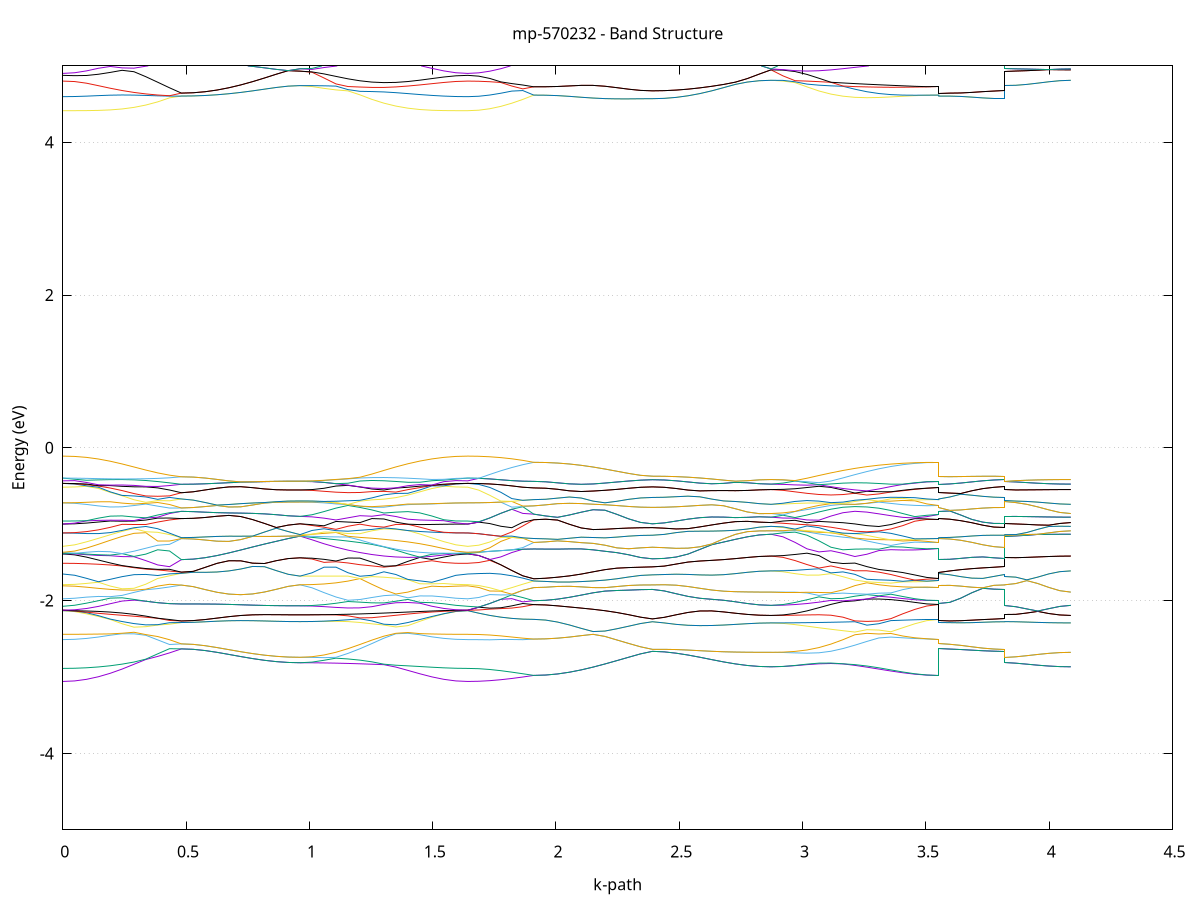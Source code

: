 set title 'mp-570232 - Band Structure'
set xlabel 'k-path'
set ylabel 'Energy (eV)'
set grid y
set yrange [-5:5]
set terminal png size 800,600
set output 'mp-570232_bands_gnuplot.png'
plot '-' using 1:2 with lines notitle, '-' using 1:2 with lines notitle, '-' using 1:2 with lines notitle, '-' using 1:2 with lines notitle, '-' using 1:2 with lines notitle, '-' using 1:2 with lines notitle, '-' using 1:2 with lines notitle, '-' using 1:2 with lines notitle, '-' using 1:2 with lines notitle, '-' using 1:2 with lines notitle, '-' using 1:2 with lines notitle, '-' using 1:2 with lines notitle, '-' using 1:2 with lines notitle, '-' using 1:2 with lines notitle, '-' using 1:2 with lines notitle, '-' using 1:2 with lines notitle, '-' using 1:2 with lines notitle, '-' using 1:2 with lines notitle, '-' using 1:2 with lines notitle, '-' using 1:2 with lines notitle, '-' using 1:2 with lines notitle, '-' using 1:2 with lines notitle, '-' using 1:2 with lines notitle, '-' using 1:2 with lines notitle, '-' using 1:2 with lines notitle, '-' using 1:2 with lines notitle, '-' using 1:2 with lines notitle, '-' using 1:2 with lines notitle, '-' using 1:2 with lines notitle, '-' using 1:2 with lines notitle, '-' using 1:2 with lines notitle, '-' using 1:2 with lines notitle, '-' using 1:2 with lines notitle, '-' using 1:2 with lines notitle, '-' using 1:2 with lines notitle, '-' using 1:2 with lines notitle, '-' using 1:2 with lines notitle, '-' using 1:2 with lines notitle, '-' using 1:2 with lines notitle, '-' using 1:2 with lines notitle, '-' using 1:2 with lines notitle, '-' using 1:2 with lines notitle, '-' using 1:2 with lines notitle, '-' using 1:2 with lines notitle, '-' using 1:2 with lines notitle, '-' using 1:2 with lines notitle, '-' using 1:2 with lines notitle, '-' using 1:2 with lines notitle, '-' using 1:2 with lines notitle, '-' using 1:2 with lines notitle, '-' using 1:2 with lines notitle, '-' using 1:2 with lines notitle, '-' using 1:2 with lines notitle, '-' using 1:2 with lines notitle, '-' using 1:2 with lines notitle, '-' using 1:2 with lines notitle, '-' using 1:2 with lines notitle, '-' using 1:2 with lines notitle, '-' using 1:2 with lines notitle, '-' using 1:2 with lines notitle, '-' using 1:2 with lines notitle, '-' using 1:2 with lines notitle, '-' using 1:2 with lines notitle, '-' using 1:2 with lines notitle, '-' using 1:2 with lines notitle, '-' using 1:2 with lines notitle, '-' using 1:2 with lines notitle, '-' using 1:2 with lines notitle, '-' using 1:2 with lines notitle, '-' using 1:2 with lines notitle, '-' using 1:2 with lines notitle, '-' using 1:2 with lines notitle, '-' using 1:2 with lines notitle, '-' using 1:2 with lines notitle, '-' using 1:2 with lines notitle, '-' using 1:2 with lines notitle, '-' using 1:2 with lines notitle, '-' using 1:2 with lines notitle, '-' using 1:2 with lines notitle, '-' using 1:2 with lines notitle, '-' using 1:2 with lines notitle, '-' using 1:2 with lines notitle, '-' using 1:2 with lines notitle, '-' using 1:2 with lines notitle, '-' using 1:2 with lines notitle, '-' using 1:2 with lines notitle, '-' using 1:2 with lines notitle, '-' using 1:2 with lines notitle, '-' using 1:2 with lines notitle, '-' using 1:2 with lines notitle, '-' using 1:2 with lines notitle, '-' using 1:2 with lines notitle, '-' using 1:2 with lines notitle, '-' using 1:2 with lines notitle, '-' using 1:2 with lines notitle, '-' using 1:2 with lines notitle, '-' using 1:2 with lines notitle, '-' using 1:2 with lines notitle, '-' using 1:2 with lines notitle, '-' using 1:2 with lines notitle, '-' using 1:2 with lines notitle, '-' using 1:2 with lines notitle, '-' using 1:2 with lines notitle, '-' using 1:2 with lines notitle, '-' using 1:2 with lines notitle, '-' using 1:2 with lines notitle, '-' using 1:2 with lines notitle, '-' using 1:2 with lines notitle, '-' using 1:2 with lines notitle, '-' using 1:2 with lines notitle, '-' using 1:2 with lines notitle, '-' using 1:2 with lines notitle, '-' using 1:2 with lines notitle, '-' using 1:2 with lines notitle, '-' using 1:2 with lines notitle, '-' using 1:2 with lines notitle, '-' using 1:2 with lines notitle, '-' using 1:2 with lines notitle, '-' using 1:2 with lines notitle, '-' using 1:2 with lines notitle, '-' using 1:2 with lines notitle, '-' using 1:2 with lines notitle, '-' using 1:2 with lines notitle, '-' using 1:2 with lines notitle, '-' using 1:2 with lines notitle, '-' using 1:2 with lines notitle, '-' using 1:2 with lines notitle, '-' using 1:2 with lines notitle
0.000000 -21.031895
0.048101 -21.031995
0.096201 -21.032495
0.144302 -21.033195
0.192403 -21.033995
0.240504 -21.034895
0.288604 -21.035695
0.336705 -21.036295
0.384806 -21.036795
0.432907 -21.037095
0.481007 -21.037095
0.481007 -21.037095
0.529108 -21.036995
0.577209 -21.036695
0.625310 -21.036095
0.673410 -21.035295
0.721511 -21.034295
0.769612 -21.033295
0.817712 -21.032295
0.865813 -21.031395
0.913914 -21.030795
0.962015 -21.030495
0.962015 -21.030495
1.010604 -21.030995
1.059193 -21.032095
1.107782 -21.033595
1.156371 -21.034995
1.204960 -21.036095
1.253549 -21.036795
1.302138 -21.037095
1.350727 -21.036795
1.399316 -21.036195
1.447905 -21.035095
1.496495 -21.033795
1.545084 -21.032695
1.593673 -21.032095
1.642262 -21.031895
1.642262 -21.031895
1.686881 -21.031795
1.731500 -21.031695
1.776120 -21.031495
1.820739 -21.031295
1.865358 -21.030995
1.909978 -21.030595
1.909978 -21.030595
1.958078 -21.030795
2.006179 -21.031395
2.054280 -21.032095
2.102381 -21.032995
2.150481 -21.033995
2.198582 -21.034795
2.246683 -21.035595
2.294783 -21.036095
2.342884 -21.036395
2.390985 -21.036595
2.390985 -21.036595
2.439086 -21.036395
2.487186 -21.036095
2.535287 -21.035595
2.583388 -21.034795
2.631489 -21.033995
2.679589 -21.032995
2.727690 -21.032095
2.775791 -21.031295
2.823892 -21.030695
2.871992 -21.030495
2.871992 -21.030495
2.920581 -21.030895
2.969170 -21.031895
3.017760 -21.033195
3.066349 -21.034495
3.114938 -21.035595
3.163527 -21.036295
3.212116 -21.036495
3.260705 -21.036295
3.309294 -21.035595
3.357883 -21.034595
3.406472 -21.033295
3.455061 -21.031995
3.503650 -21.030995
3.552239 -21.030595
3.552239 -21.037095
3.596859 -21.037095
3.641478 -21.036995
3.686097 -21.036895
3.730717 -21.036695
3.775336 -21.036595
3.819955 -21.036595
3.819955 -21.030495
3.864575 -21.030495
3.909194 -21.030495
3.953813 -21.030495
3.998432 -21.030495
4.043052 -21.030495
4.087671 -21.030495
e
0.000000 -21.029395
0.048101 -21.029695
0.096201 -21.030395
0.144302 -21.031495
0.192403 -21.032595
0.240504 -21.033795
0.288604 -21.034895
0.336705 -21.035795
0.384806 -21.036495
0.432907 -21.036895
0.481007 -21.037095
0.481007 -21.037095
0.529108 -21.036995
0.577209 -21.036695
0.625310 -21.036095
0.673410 -21.035295
0.721511 -21.034295
0.769612 -21.033295
0.817712 -21.032295
0.865813 -21.031395
0.913914 -21.030795
0.962015 -21.030495
0.962015 -21.030495
1.010604 -21.030495
1.059193 -21.030595
1.107782 -21.030595
1.156371 -21.030595
1.204960 -21.030595
1.253549 -21.030695
1.302138 -21.030695
1.350727 -21.030695
1.399316 -21.030595
1.447905 -21.030595
1.496495 -21.030395
1.545084 -21.030095
1.593673 -21.029695
1.642262 -21.029395
1.642262 -21.029395
1.686881 -21.029495
1.731500 -21.029595
1.776120 -21.029795
1.820739 -21.029995
1.865358 -21.030295
1.909978 -21.030595
1.909978 -21.030595
1.958078 -21.030795
2.006179 -21.031395
2.054280 -21.032095
2.102381 -21.032995
2.150481 -21.033995
2.198582 -21.034795
2.246683 -21.035595
2.294783 -21.036095
2.342884 -21.036395
2.390985 -21.036595
2.390985 -21.036595
2.439086 -21.036395
2.487186 -21.036095
2.535287 -21.035595
2.583388 -21.034795
2.631489 -21.033995
2.679589 -21.032995
2.727690 -21.032095
2.775791 -21.031295
2.823892 -21.030695
2.871992 -21.030495
2.871992 -21.030495
2.920581 -21.030495
2.969170 -21.030495
3.017760 -21.030595
3.066349 -21.030595
3.114938 -21.030595
3.163527 -21.030595
3.212116 -21.030695
3.260705 -21.030695
3.309294 -21.030695
3.357883 -21.030695
3.406472 -21.030695
3.455061 -21.030695
3.503650 -21.030595
3.552239 -21.030595
3.552239 -21.037095
3.596859 -21.037095
3.641478 -21.036995
3.686097 -21.036895
3.730717 -21.036695
3.775336 -21.036595
3.819955 -21.036595
3.819955 -21.030495
3.864575 -21.030495
3.909194 -21.030495
3.953813 -21.030495
3.998432 -21.030495
4.043052 -21.030495
4.087671 -21.030495
e
0.000000 -20.997395
0.048101 -20.996995
0.096201 -20.995795
0.144302 -20.993795
0.192403 -20.991195
0.240504 -20.988195
0.288604 -20.984895
0.336705 -20.981295
0.384806 -20.977795
0.432907 -20.974595
0.481007 -20.973495
0.481007 -20.973495
0.529108 -20.974295
0.577209 -20.977595
0.625310 -20.981295
0.673410 -20.985095
0.721511 -20.988695
0.769612 -20.992095
0.817712 -20.994895
0.865813 -20.997195
0.913914 -20.998595
0.962015 -20.999095
0.962015 -20.999095
1.010604 -20.999095
1.059193 -20.998995
1.107782 -20.998895
1.156371 -20.998795
1.204960 -20.998595
1.253549 -20.998495
1.302138 -20.998295
1.350727 -20.998095
1.399316 -20.997895
1.447905 -20.997695
1.496495 -20.997595
1.545084 -20.997495
1.593673 -20.997495
1.642262 -20.997395
1.642262 -20.997395
1.686881 -20.997295
1.731500 -20.996895
1.776120 -20.996295
1.820739 -20.995595
1.865358 -20.995095
1.909978 -20.994795
1.909978 -20.994795
1.958078 -20.994395
2.006179 -20.993095
2.054280 -20.991195
2.102381 -20.988695
2.150481 -20.985795
2.198582 -20.982795
2.246683 -20.980495
2.294783 -20.979495
2.342884 -20.978895
2.390985 -20.978695
2.390985 -20.978695
2.439086 -20.978995
2.487186 -20.979695
2.535287 -20.981095
2.583388 -20.983695
2.631489 -20.986895
2.679589 -20.989895
2.727690 -20.992595
2.775791 -20.994695
2.823892 -20.995995
2.871992 -20.996495
2.871992 -20.996495
2.920581 -20.996495
2.969170 -20.996395
3.017760 -20.996295
3.066349 -20.996195
3.114938 -20.995995
3.163527 -20.995795
3.212116 -20.995695
3.260705 -20.995495
3.309294 -20.995295
3.357883 -20.995095
3.406472 -20.994995
3.455061 -20.994895
3.503650 -20.994795
3.552239 -20.994795
3.552239 -20.973495
3.596859 -20.973995
3.641478 -20.975195
3.686097 -20.976495
3.730717 -20.977695
3.775336 -20.978395
3.819955 -20.978695
3.819955 -20.999095
3.864575 -20.998995
3.909194 -20.998595
3.953813 -20.997995
3.998432 -20.997295
4.043052 -20.996695
4.087671 -20.996495
e
0.000000 -20.997395
0.048101 -20.996895
0.096201 -20.995495
0.144302 -20.993195
0.192403 -20.990395
0.240504 -20.987095
0.288604 -20.983595
0.336705 -20.979995
0.384806 -20.976595
0.432907 -20.973895
0.481007 -20.973495
0.481007 -20.973495
0.529108 -20.974295
0.577209 -20.977595
0.625310 -20.981295
0.673410 -20.985095
0.721511 -20.988695
0.769612 -20.992095
0.817712 -20.994895
0.865813 -20.997195
0.913914 -20.998595
0.962015 -20.999095
0.962015 -20.999095
1.010604 -20.998095
1.059193 -20.995395
1.107782 -20.991295
1.156371 -20.986395
1.204960 -20.981795
1.253549 -20.981595
1.302138 -20.981395
1.350727 -20.981295
1.399316 -20.981095
1.447905 -20.984895
1.496495 -20.989795
1.545084 -20.993795
1.593673 -20.996495
1.642262 -20.997395
1.642262 -20.997395
1.686881 -20.997295
1.731500 -20.996895
1.776120 -20.996295
1.820739 -20.995595
1.865358 -20.995095
1.909978 -20.994795
1.909978 -20.994795
1.958078 -20.994395
2.006179 -20.993095
2.054280 -20.991195
2.102381 -20.988695
2.150481 -20.985795
2.198582 -20.982795
2.246683 -20.980495
2.294783 -20.979495
2.342884 -20.978895
2.390985 -20.978695
2.390985 -20.978695
2.439086 -20.978995
2.487186 -20.979695
2.535287 -20.981095
2.583388 -20.983695
2.631489 -20.986895
2.679589 -20.989895
2.727690 -20.992595
2.775791 -20.994695
2.823892 -20.995995
2.871992 -20.996495
2.871992 -20.996495
2.920581 -20.995595
2.969170 -20.992995
3.017760 -20.989195
3.066349 -20.986095
3.114938 -20.985995
3.163527 -20.985795
3.212116 -20.985595
3.260705 -20.985495
3.309294 -20.985295
3.357883 -20.985195
3.406472 -20.987695
3.455061 -20.991395
3.503650 -20.993895
3.552239 -20.994795
3.552239 -20.973495
3.596859 -20.973995
3.641478 -20.975195
3.686097 -20.976495
3.730717 -20.977695
3.775336 -20.978395
3.819955 -20.978695
3.819955 -20.999095
3.864575 -20.998995
3.909194 -20.998595
3.953813 -20.997995
3.998432 -20.997295
4.043052 -20.996695
4.087671 -20.996495
e
0.000000 -20.980695
0.048101 -20.980495
0.096201 -20.980195
0.144302 -20.979595
0.192403 -20.978795
0.240504 -20.977895
0.288604 -20.976795
0.336705 -20.975695
0.384806 -20.974695
0.432907 -20.973695
0.481007 -20.972695
0.481007 -20.972695
0.529108 -20.973795
0.577209 -20.974495
0.625310 -20.975595
0.673410 -20.976995
0.721511 -20.978295
0.769612 -20.979595
0.817712 -20.980695
0.865813 -20.981495
0.913914 -20.981995
0.962015 -20.982195
0.962015 -20.982195
1.010604 -20.982195
1.059193 -20.982095
1.107782 -20.981995
1.156371 -20.981895
1.204960 -20.981095
1.253549 -20.975995
1.302138 -20.973395
1.350727 -20.974895
1.399316 -20.979795
1.447905 -20.980895
1.496495 -20.980795
1.545084 -20.980695
1.593673 -20.980695
1.642262 -20.980695
1.642262 -20.980695
1.686881 -20.980895
1.731500 -20.981595
1.776120 -20.982595
1.820739 -20.983695
1.865358 -20.984495
1.909978 -20.984895
1.909978 -20.984895
1.958078 -20.984695
2.006179 -20.984295
2.054280 -20.983695
2.102381 -20.982895
2.150481 -20.981895
2.198582 -20.980695
2.246683 -20.978695
2.294783 -20.975895
2.342884 -20.973595
2.390985 -20.972595
2.390985 -20.972595
2.439086 -20.973595
2.487186 -20.976195
2.535287 -20.979095
2.583388 -20.981195
2.631489 -20.982695
2.679589 -20.983895
2.727690 -20.984995
2.775791 -20.985695
2.823892 -20.986195
2.871992 -20.986395
2.871992 -20.986395
2.920581 -20.986395
2.969170 -20.986295
3.017760 -20.986195
3.066349 -20.984595
3.114938 -20.980395
3.163527 -20.978995
3.212116 -20.978395
3.260705 -20.978595
3.309294 -20.979595
3.357883 -20.983295
3.406472 -20.984995
3.455061 -20.984995
3.503650 -20.984895
3.552239 -20.984895
3.552239 -20.972695
3.596859 -20.972695
3.641478 -20.972595
3.686097 -20.972595
3.730717 -20.972595
3.775336 -20.972595
3.819955 -20.972595
3.819955 -20.982195
3.864575 -20.982495
3.909194 -20.983195
3.953813 -20.984195
3.998432 -20.985195
4.043052 -20.986095
4.087671 -20.986395
e
0.000000 -20.980695
0.048101 -20.980495
0.096201 -20.979995
0.144302 -20.979195
0.192403 -20.978195
0.240504 -20.976995
0.288604 -20.975795
0.336705 -20.974695
0.384806 -20.973895
0.432907 -20.973495
0.481007 -20.972695
0.481007 -20.972695
0.529108 -20.973795
0.577209 -20.974495
0.625310 -20.975595
0.673410 -20.976995
0.721511 -20.978295
0.769612 -20.979595
0.817712 -20.980695
0.865813 -20.981495
0.913914 -20.981995
0.962015 -20.982195
0.962015 -20.982195
1.010604 -20.981895
1.059193 -20.980895
1.107782 -20.979395
1.156371 -20.977595
1.204960 -20.975695
1.253549 -20.974195
1.302138 -20.972695
1.350727 -20.973695
1.399316 -20.974795
1.447905 -20.976395
1.496495 -20.978095
1.545084 -20.979395
1.593673 -20.980295
1.642262 -20.980695
1.642262 -20.980695
1.686881 -20.980895
1.731500 -20.981595
1.776120 -20.982595
1.820739 -20.983695
1.865358 -20.984495
1.909978 -20.984895
1.909978 -20.984895
1.958078 -20.984695
2.006179 -20.984295
2.054280 -20.983695
2.102381 -20.982895
2.150481 -20.981895
2.198582 -20.980695
2.246683 -20.978695
2.294783 -20.975895
2.342884 -20.973595
2.390985 -20.972595
2.390985 -20.972595
2.439086 -20.973595
2.487186 -20.976195
2.535287 -20.979095
2.583388 -20.981195
2.631489 -20.982695
2.679589 -20.983895
2.727690 -20.984995
2.775791 -20.985695
2.823892 -20.986195
2.871992 -20.986395
2.871992 -20.986395
2.920581 -20.986095
2.969170 -20.985195
3.017760 -20.983795
3.066349 -20.982095
3.114938 -20.979795
3.163527 -20.975395
3.212116 -20.972995
3.260705 -20.974495
3.309294 -20.978595
3.357883 -20.980995
3.406472 -20.982495
3.455061 -20.983695
3.503650 -20.984595
3.552239 -20.984895
3.552239 -20.972695
3.596859 -20.972695
3.641478 -20.972595
3.686097 -20.972595
3.730717 -20.972595
3.775336 -20.972595
3.819955 -20.972595
3.819955 -20.982195
3.864575 -20.982495
3.909194 -20.983195
3.953813 -20.984195
3.998432 -20.985195
4.043052 -20.986095
4.087671 -20.986395
e
0.000000 -20.944695
0.048101 -20.944995
0.096201 -20.945795
0.144302 -20.947095
0.192403 -20.948895
0.240504 -20.951195
0.288604 -20.953795
0.336705 -20.956695
0.384806 -20.959695
0.432907 -20.962395
0.481007 -20.963395
0.481007 -20.963395
0.529108 -20.961895
0.577209 -20.958995
0.625310 -20.955895
0.673410 -20.952895
0.721511 -20.950195
0.769612 -20.947895
0.817712 -20.946095
0.865813 -20.944695
0.913914 -20.943895
0.962015 -20.943595
0.962015 -20.943595
1.010604 -20.944195
1.059193 -20.945795
1.107782 -20.948395
1.156371 -20.951895
1.204960 -20.955995
1.253549 -20.960395
1.302138 -20.963295
1.350727 -20.961395
1.399316 -20.957095
1.447905 -20.952995
1.496495 -20.949495
1.545084 -20.946895
1.593673 -20.945295
1.642262 -20.944695
1.642262 -20.944695
1.686881 -20.944495
1.731500 -20.943895
1.776120 -20.943195
1.820739 -20.942395
1.865358 -20.941795
1.909978 -20.941595
1.909978 -20.941595
1.958078 -20.941895
2.006179 -20.942695
2.054280 -20.943895
2.102381 -20.945595
2.150481 -20.947695
2.198582 -20.950095
2.246683 -20.952695
2.294783 -20.955195
2.342884 -20.957395
2.390985 -20.958195
2.390985 -20.958195
2.439086 -20.957295
2.487186 -20.954995
2.535287 -20.952295
2.583388 -20.949495
2.631489 -20.946995
2.679589 -20.944795
2.727690 -20.942995
2.775791 -20.941695
2.823892 -20.940895
2.871992 -20.940595
2.871992 -20.940595
2.920581 -20.941095
2.969170 -20.942695
3.017760 -20.945195
3.066349 -20.948595
3.114938 -20.952395
3.163527 -20.956095
3.212116 -20.958195
3.260705 -20.956795
3.309294 -20.953395
3.357883 -20.949595
3.406472 -20.946295
3.455061 -20.943795
3.503650 -20.942195
3.552239 -20.941595
3.552239 -20.963395
3.596859 -20.962895
3.641478 -20.961695
3.686097 -20.960395
3.730717 -20.959295
3.775336 -20.958495
3.819955 -20.958195
3.819955 -20.943595
3.864575 -20.943395
3.909194 -20.942895
3.953813 -20.942095
3.998432 -20.941395
4.043052 -20.940795
4.087671 -20.940595
e
0.000000 -20.944695
0.048101 -20.944995
0.096201 -20.945695
0.144302 -20.946995
0.192403 -20.948695
0.240504 -20.950795
0.288604 -20.953295
0.336705 -20.956095
0.384806 -20.958995
0.432907 -20.961695
0.481007 -20.963395
0.481007 -20.963395
0.529108 -20.961895
0.577209 -20.958995
0.625310 -20.955895
0.673410 -20.952895
0.721511 -20.950195
0.769612 -20.947895
0.817712 -20.946095
0.865813 -20.944695
0.913914 -20.943895
0.962015 -20.943595
0.962015 -20.943595
1.010604 -20.943695
1.059193 -20.943695
1.107782 -20.943795
1.156371 -20.943795
1.204960 -20.943895
1.253549 -20.944095
1.302138 -20.944195
1.350727 -20.944295
1.399316 -20.944395
1.447905 -20.944495
1.496495 -20.944595
1.545084 -20.944695
1.593673 -20.944695
1.642262 -20.944695
1.642262 -20.944695
1.686881 -20.944495
1.731500 -20.943895
1.776120 -20.943195
1.820739 -20.942395
1.865358 -20.941795
1.909978 -20.941595
1.909978 -20.941595
1.958078 -20.941895
2.006179 -20.942695
2.054280 -20.943895
2.102381 -20.945595
2.150481 -20.947695
2.198582 -20.950095
2.246683 -20.952695
2.294783 -20.955195
2.342884 -20.957395
2.390985 -20.958195
2.390985 -20.958195
2.439086 -20.957295
2.487186 -20.954995
2.535287 -20.952295
2.583388 -20.949495
2.631489 -20.946995
2.679589 -20.944795
2.727690 -20.942995
2.775791 -20.941695
2.823892 -20.940895
2.871992 -20.940595
2.871992 -20.940595
2.920581 -20.940595
2.969170 -20.940595
3.017760 -20.940695
3.066349 -20.940795
3.114938 -20.940895
3.163527 -20.940995
3.212116 -20.941095
3.260705 -20.941195
3.309294 -20.941295
3.357883 -20.941395
3.406472 -20.941495
3.455061 -20.941595
3.503650 -20.941595
3.552239 -20.941595
3.552239 -20.963395
3.596859 -20.962895
3.641478 -20.961695
3.686097 -20.960395
3.730717 -20.959295
3.775336 -20.958495
3.819955 -20.958195
3.819955 -20.943595
3.864575 -20.943395
3.909194 -20.942895
3.953813 -20.942095
3.998432 -20.941395
4.043052 -20.940795
4.087671 -20.940595
e
0.000000 -20.924695
0.048101 -20.925995
0.096201 -20.928095
0.144302 -20.930295
0.192403 -20.932595
0.240504 -20.934695
0.288604 -20.936695
0.336705 -20.938195
0.384806 -20.939195
0.432907 -20.939595
0.481007 -20.939295
0.481007 -20.939295
0.529108 -20.938895
0.577209 -20.937895
0.625310 -20.936395
0.673410 -20.934495
0.721511 -20.932395
0.769612 -20.930195
0.817712 -20.927995
0.865813 -20.925895
0.913914 -20.923995
0.962015 -20.922695
0.962015 -20.922695
1.010604 -20.924795
1.059193 -20.927695
1.107782 -20.930895
1.156371 -20.933995
1.204960 -20.936695
1.253549 -20.938695
1.302138 -20.939595
1.350727 -20.939095
1.399316 -20.937395
1.447905 -20.934795
1.496495 -20.931795
1.545084 -20.928795
1.593673 -20.926095
1.642262 -20.924695
1.642262 -20.924695
1.686881 -20.924595
1.731500 -20.924495
1.776120 -20.924195
1.820739 -20.923795
1.865358 -20.923495
1.909978 -20.923595
1.909978 -20.923595
1.958078 -20.925095
2.006179 -20.926995
2.054280 -20.928995
2.102381 -20.930995
2.150481 -20.932995
2.198582 -20.934895
2.246683 -20.936595
2.294783 -20.937895
2.342884 -20.938695
2.390985 -20.938995
2.390985 -20.938995
2.439086 -20.938695
2.487186 -20.937795
2.535287 -20.936395
2.583388 -20.934595
2.631489 -20.932595
2.679589 -20.930595
2.727690 -20.928495
2.775791 -20.926395
2.823892 -20.924495
2.871992 -20.922795
2.871992 -20.922795
2.920581 -20.925295
2.969170 -20.928195
3.017760 -20.931095
3.066349 -20.933995
3.114938 -20.936495
3.163527 -20.938295
3.212116 -20.938995
3.260705 -20.938495
3.309294 -20.936895
3.357883 -20.934495
3.406472 -20.931695
3.455061 -20.928695
3.503650 -20.925895
3.552239 -20.923595
3.552239 -20.939295
3.596859 -20.939295
3.641478 -20.939195
3.686097 -20.939195
3.730717 -20.939095
3.775336 -20.938995
3.819955 -20.938995
3.819955 -20.922695
3.864575 -20.922695
3.909194 -20.922695
3.953813 -20.922795
3.998432 -20.922795
4.043052 -20.922795
4.087671 -20.922795
e
0.000000 -20.922095
0.048101 -20.923195
0.096201 -20.924895
0.144302 -20.926795
0.192403 -20.928795
0.240504 -20.930895
0.288604 -20.932995
0.336705 -20.935095
0.384806 -20.936895
0.432907 -20.938295
0.481007 -20.939295
0.481007 -20.939295
0.529108 -20.938895
0.577209 -20.937895
0.625310 -20.936395
0.673410 -20.934495
0.721511 -20.932395
0.769612 -20.930195
0.817712 -20.927995
0.865813 -20.925895
0.913914 -20.923995
0.962015 -20.922695
0.962015 -20.922695
1.010604 -20.922695
1.059193 -20.922695
1.107782 -20.922595
1.156371 -20.922495
1.204960 -20.922495
1.253549 -20.922395
1.302138 -20.922295
1.350727 -20.922295
1.399316 -20.922295
1.447905 -20.922295
1.496495 -20.922295
1.545084 -20.922295
1.593673 -20.922195
1.642262 -20.922095
1.642262 -20.922095
1.686881 -20.922195
1.731500 -20.922495
1.776120 -20.922795
1.820739 -20.923195
1.865358 -20.923495
1.909978 -20.923595
1.909978 -20.923595
1.958078 -20.925095
2.006179 -20.926995
2.054280 -20.928995
2.102381 -20.930995
2.150481 -20.932995
2.198582 -20.934895
2.246683 -20.936595
2.294783 -20.937895
2.342884 -20.938695
2.390985 -20.938995
2.390985 -20.938995
2.439086 -20.938695
2.487186 -20.937795
2.535287 -20.936395
2.583388 -20.934595
2.631489 -20.932595
2.679589 -20.930595
2.727690 -20.928495
2.775791 -20.926395
2.823892 -20.924495
2.871992 -20.922795
2.871992 -20.922795
2.920581 -20.922795
2.969170 -20.922695
3.017760 -20.922695
3.066349 -20.922795
3.114938 -20.922895
3.163527 -20.922995
3.212116 -20.923095
3.260705 -20.923195
3.309294 -20.923295
3.357883 -20.923395
3.406472 -20.923495
3.455061 -20.923495
3.503650 -20.923595
3.552239 -20.923595
3.552239 -20.939295
3.596859 -20.939295
3.641478 -20.939195
3.686097 -20.939195
3.730717 -20.939095
3.775336 -20.938995
3.819955 -20.938995
3.819955 -20.922695
3.864575 -20.922695
3.909194 -20.922695
3.953813 -20.922795
3.998432 -20.922795
4.043052 -20.922795
4.087671 -20.922795
e
0.000000 -20.922095
0.048101 -20.920995
0.096201 -20.919395
0.144302 -20.917795
0.192403 -20.916495
0.240504 -20.915595
0.288604 -20.914895
0.336705 -20.914195
0.384806 -20.913695
0.432907 -20.913395
0.481007 -20.913195
0.481007 -20.913195
0.529108 -20.913295
0.577209 -20.913495
0.625310 -20.913895
0.673410 -20.914495
0.721511 -20.915295
0.769612 -20.916195
0.817712 -20.917295
0.865813 -20.918595
0.913914 -20.919995
0.962015 -20.921095
0.962015 -20.921095
1.010604 -20.921095
1.059193 -20.921195
1.107782 -20.921195
1.156371 -20.921295
1.204960 -20.921395
1.253549 -20.921495
1.302138 -20.921595
1.350727 -20.921695
1.399316 -20.921795
1.447905 -20.921895
1.496495 -20.921995
1.545084 -20.922095
1.593673 -20.922095
1.642262 -20.922095
1.642262 -20.922095
1.686881 -20.922195
1.731500 -20.922495
1.776120 -20.922795
1.820739 -20.923195
1.865358 -20.923295
1.909978 -20.922795
1.909978 -20.922795
1.958078 -20.921495
2.006179 -20.919895
2.054280 -20.918595
2.102381 -20.917395
2.150481 -20.916395
2.198582 -20.915595
2.246683 -20.914895
2.294783 -20.914495
2.342884 -20.914195
2.390985 -20.914095
2.390985 -20.914095
2.439086 -20.914195
2.487186 -20.914395
2.535287 -20.914795
2.583388 -20.915395
2.631489 -20.916195
2.679589 -20.917095
2.727690 -20.918195
2.775791 -20.919595
2.823892 -20.920995
2.871992 -20.922595
2.871992 -20.922595
2.920581 -20.922595
2.969170 -20.922695
3.017760 -20.922695
3.066349 -20.922595
3.114938 -20.922595
3.163527 -20.922595
3.212116 -20.922595
3.260705 -20.922595
3.309294 -20.922595
3.357883 -20.922695
3.406472 -20.922695
3.455061 -20.922795
3.503650 -20.922795
3.552239 -20.922795
3.552239 -20.913195
3.596859 -20.913295
3.641478 -20.913395
3.686097 -20.913595
3.730717 -20.913895
3.775336 -20.913995
3.819955 -20.914095
3.819955 -20.921095
3.864575 -20.921195
3.909194 -20.921495
3.953813 -20.921795
3.998432 -20.922195
4.043052 -20.922495
4.087671 -20.922595
e
0.000000 -20.920895
0.048101 -20.919895
0.096201 -20.918695
0.144302 -20.917495
0.192403 -20.916495
0.240504 -20.915395
0.288604 -20.914495
0.336705 -20.913795
0.384806 -20.913395
0.432907 -20.913195
0.481007 -20.913195
0.481007 -20.913195
0.529108 -20.913295
0.577209 -20.913495
0.625310 -20.913895
0.673410 -20.914495
0.721511 -20.915295
0.769612 -20.916195
0.817712 -20.917295
0.865813 -20.918595
0.913914 -20.919995
0.962015 -20.921095
0.962015 -20.921095
1.010604 -20.919395
1.059193 -20.917495
1.107782 -20.915895
1.156371 -20.914695
1.204960 -20.913895
1.253549 -20.913495
1.302138 -20.913395
1.350727 -20.913595
1.399316 -20.914195
1.447905 -20.915095
1.496495 -20.916295
1.545084 -20.917895
1.593673 -20.919695
1.642262 -20.920895
1.642262 -20.920895
1.686881 -20.920895
1.731500 -20.921095
1.776120 -20.921395
1.820739 -20.921795
1.865358 -20.922295
1.909978 -20.922795
1.909978 -20.922795
1.958078 -20.921495
2.006179 -20.919895
2.054280 -20.918595
2.102381 -20.917395
2.150481 -20.916395
2.198582 -20.915595
2.246683 -20.914895
2.294783 -20.914495
2.342884 -20.914195
2.390985 -20.914095
2.390985 -20.914095
2.439086 -20.914195
2.487186 -20.914395
2.535287 -20.914795
2.583388 -20.915395
2.631489 -20.916195
2.679589 -20.917095
2.727690 -20.918195
2.775791 -20.919595
2.823892 -20.920995
2.871992 -20.922595
2.871992 -20.922595
2.920581 -20.920395
2.969170 -20.918395
3.017760 -20.916895
3.066349 -20.915695
3.114938 -20.914795
3.163527 -20.914395
3.212116 -20.914195
3.260705 -20.914395
3.309294 -20.914995
3.357883 -20.915895
3.406472 -20.917195
3.455061 -20.918795
3.503650 -20.920795
3.552239 -20.922795
3.552239 -20.913195
3.596859 -20.913295
3.641478 -20.913395
3.686097 -20.913595
3.730717 -20.913895
3.775336 -20.913995
3.819955 -20.914095
3.819955 -20.921095
3.864575 -20.921195
3.909194 -20.921495
3.953813 -20.921795
3.998432 -20.922195
4.043052 -20.922495
4.087671 -20.922595
e
0.000000 -13.356795
0.048101 -13.354195
0.096201 -13.346495
0.144302 -13.333895
0.192403 -13.316795
0.240504 -13.295495
0.288604 -13.270695
0.336705 -13.242895
0.384806 -13.213095
0.432907 -13.182095
0.481007 -13.150895
0.481007 -13.150895
0.529108 -13.151395
0.577209 -13.152695
0.625310 -13.154795
0.673410 -13.157195
0.721511 -13.159595
0.769612 -13.161895
0.817712 -13.163895
0.865813 -13.165395
0.913914 -13.166295
0.962015 -13.166595
0.962015 -13.166595
1.010604 -13.168295
1.059193 -13.173595
1.107782 -13.182695
1.156371 -13.195495
1.204960 -13.211995
1.253549 -13.231695
1.302138 -13.253395
1.350727 -13.275895
1.399316 -13.297595
1.447905 -13.317395
1.496495 -13.333895
1.545084 -13.346395
1.593673 -13.354095
1.642262 -13.356795
1.642262 -13.356795
1.686881 -13.354295
1.731500 -13.346795
1.776120 -13.334595
1.820739 -13.317895
1.865358 -13.297095
1.909978 -13.272795
1.909978 -13.272795
1.958078 -13.270595
2.006179 -13.264095
2.054280 -13.253495
2.102381 -13.239295
2.150481 -13.221895
2.198582 -13.202295
2.246683 -13.181695
2.294783 -13.162195
2.342884 -13.147195
2.390985 -13.141295
2.390985 -13.141295
2.439086 -13.141595
2.487186 -13.142495
2.535287 -13.143695
2.583388 -13.144995
2.631489 -13.146295
2.679589 -13.147295
2.727690 -13.148195
2.775791 -13.148895
2.823892 -13.149295
2.871992 -13.149495
2.871992 -13.149495
2.920581 -13.150795
2.969170 -13.154695
3.017760 -13.161095
3.066349 -13.169895
3.114938 -13.180695
3.163527 -13.193295
3.212116 -13.206895
3.260705 -13.220995
3.309294 -13.234695
3.357883 -13.247195
3.406472 -13.257895
3.455061 -13.265995
3.503650 -13.271095
3.552239 -13.272795
3.552239 -13.150895
3.596859 -13.150295
3.641478 -13.148595
3.686097 -13.146295
3.730717 -13.143895
3.775336 -13.141995
3.819955 -13.141295
3.819955 -13.166595
3.864575 -13.165595
3.909194 -13.162795
3.953813 -13.158795
3.998432 -13.154395
4.043052 -13.150795
4.087671 -13.149495
e
0.000000 -13.131595
0.048101 -13.129695
0.096201 -13.124295
0.144302 -13.115395
0.192403 -13.103295
0.240504 -13.088295
0.288604 -13.070895
0.336705 -13.064795
0.384806 -13.091395
0.432907 -13.120395
0.481007 -13.150895
0.481007 -13.150895
0.529108 -13.151395
0.577209 -13.152695
0.625310 -13.154795
0.673410 -13.157195
0.721511 -13.159595
0.769612 -13.161895
0.817712 -13.163895
0.865813 -13.165395
0.913914 -13.166295
0.962015 -13.166595
0.962015 -13.166595
1.010604 -13.164195
1.059193 -13.157195
1.107782 -13.145895
1.156371 -13.130895
1.204960 -13.112795
1.253549 -13.092495
1.302138 -13.070895
1.350727 -13.076295
1.399316 -13.090795
1.447905 -13.104095
1.496495 -13.115495
1.545084 -13.124295
1.593673 -13.129695
1.642262 -13.131595
1.642262 -13.131595
1.686881 -13.139895
1.731500 -13.160895
1.776120 -13.187995
1.820739 -13.217095
1.865358 -13.245795
1.909978 -13.272795
1.909978 -13.272795
1.958078 -13.270595
2.006179 -13.264095
2.054280 -13.253495
2.102381 -13.239295
2.150481 -13.221895
2.198582 -13.202295
2.246683 -13.181695
2.294783 -13.162195
2.342884 -13.147195
2.390985 -13.141295
2.390985 -13.141295
2.439086 -13.141595
2.487186 -13.142495
2.535287 -13.143695
2.583388 -13.144995
2.631489 -13.146295
2.679589 -13.147295
2.727690 -13.148195
2.775791 -13.148895
2.823892 -13.149295
2.871992 -13.149495
2.871992 -13.149495
2.920581 -13.147895
2.969170 -13.143595
3.017760 -13.138095
3.066349 -13.134595
3.114938 -13.137295
3.163527 -13.148895
3.212116 -13.167295
3.260705 -13.189095
3.309294 -13.211195
3.357883 -13.231695
3.406472 -13.248995
3.455061 -13.261995
3.503650 -13.270095
3.552239 -13.272795
3.552239 -13.150895
3.596859 -13.150295
3.641478 -13.148595
3.686097 -13.146295
3.730717 -13.143895
3.775336 -13.141995
3.819955 -13.141295
3.819955 -13.166595
3.864575 -13.165595
3.909194 -13.162795
3.953813 -13.158795
3.998432 -13.154395
4.043052 -13.150795
4.087671 -13.149495
e
0.000000 -12.993795
0.048101 -12.994295
0.096201 -12.995795
0.144302 -12.998695
0.192403 -13.004995
0.240504 -13.020195
0.288604 -13.040895
0.336705 -13.051395
0.384806 -13.030695
0.432907 -13.009195
0.481007 -12.992595
0.481007 -12.992595
0.529108 -12.991295
0.577209 -12.989695
0.625310 -12.991795
0.673410 -12.994395
0.721511 -12.997195
0.769612 -12.999895
0.817712 -13.002195
0.865813 -13.004095
0.913914 -13.005195
0.962015 -13.005595
0.962015 -13.005595
1.010604 -13.006795
1.059193 -13.010295
1.107782 -13.016295
1.156371 -13.024595
1.204960 -13.035195
1.253549 -13.047695
1.302138 -13.061695
1.350727 -13.048795
1.399316 -13.027195
1.447905 -13.008095
1.496495 -12.998895
1.545084 -12.995895
1.593673 -12.994295
1.642262 -12.993795
1.642262 -12.993795
1.686881 -12.988195
1.731500 -12.975895
1.776120 -12.963095
1.820739 -12.952095
1.865358 -12.942795
1.909978 -12.934595
1.909978 -12.934595
1.958078 -12.937595
2.006179 -12.944595
2.054280 -12.953195
2.102381 -12.962395
2.150481 -12.972095
2.198582 -12.982495
2.246683 -12.993995
2.294783 -13.005895
2.342884 -13.016095
2.390985 -13.020395
2.390985 -13.020395
2.439086 -13.019695
2.487186 -13.018095
2.535287 -13.017095
2.583388 -13.018295
2.631489 -13.021795
2.679589 -13.026195
2.727690 -13.030195
2.775791 -13.033295
2.823892 -13.035095
2.871992 -13.035695
2.871992 -13.035695
2.920581 -13.036495
2.969170 -13.038695
3.017760 -13.041495
3.066349 -13.043095
3.114938 -13.040495
3.163527 -13.031795
3.212116 -13.018895
3.260705 -13.004995
3.309294 -12.991595
3.357883 -12.978495
3.406472 -12.965295
3.455061 -12.952095
3.503650 -12.940295
3.552239 -12.934595
3.552239 -12.992595
3.596859 -12.997895
3.641478 -13.004495
3.686097 -13.010595
3.730717 -13.015695
3.775336 -13.019095
3.819955 -13.020395
3.819955 -13.005595
3.864575 -13.007495
3.909194 -13.012895
3.953813 -13.020195
3.998432 -13.027795
4.043052 -13.033595
4.087671 -13.035695
e
0.000000 -12.924895
0.048101 -12.939195
0.096201 -12.957595
0.144302 -12.975295
0.192403 -12.990295
0.240504 -12.997395
0.288604 -13.000095
0.336705 -13.000895
0.384806 -12.999995
0.432907 -12.997195
0.481007 -12.992595
0.481007 -12.992595
0.529108 -12.991295
0.577209 -12.989695
0.625310 -12.991795
0.673410 -12.994395
0.721511 -12.997195
0.769612 -12.999895
0.817712 -13.002195
0.865813 -13.004095
0.913914 -13.005195
0.962015 -13.005595
0.962015 -13.005595
1.010604 -13.003595
1.059193 -12.997795
1.107782 -12.988595
1.156371 -12.976595
1.204960 -12.982795
1.253549 -12.990795
1.302138 -12.995795
1.350727 -12.997895
1.399316 -12.997495
1.447905 -12.993595
1.496495 -12.979695
1.545084 -12.960095
1.593673 -12.939995
1.642262 -12.924895
1.642262 -12.924895
1.686881 -12.924195
1.731500 -12.922295
1.776120 -12.919595
1.820739 -12.920695
1.865358 -12.927195
1.909978 -12.934595
1.909978 -12.934595
1.958078 -12.937595
2.006179 -12.944595
2.054280 -12.953195
2.102381 -12.962395
2.150481 -12.972095
2.198582 -12.982495
2.246683 -12.993995
2.294783 -13.005895
2.342884 -13.016095
2.390985 -13.020395
2.390985 -13.020395
2.439086 -13.019695
2.487186 -13.018095
2.535287 -13.017095
2.583388 -13.018295
2.631489 -13.021795
2.679589 -13.026195
2.727690 -13.030195
2.775791 -13.033295
2.823892 -13.035095
2.871992 -13.035695
2.871992 -13.035695
2.920581 -13.033695
2.969170 -13.027695
3.017760 -13.018195
3.066349 -13.005695
3.114938 -12.991195
3.163527 -12.975895
3.212116 -12.965695
3.260705 -12.956895
3.309294 -12.943995
3.357883 -12.937195
3.406472 -12.935295
3.455061 -12.934695
3.503650 -12.934595
3.552239 -12.934595
3.552239 -12.992595
3.596859 -12.997895
3.641478 -13.004495
3.686097 -13.010595
3.730717 -13.015695
3.775336 -13.019095
3.819955 -13.020395
3.819955 -13.005595
3.864575 -13.007495
3.909194 -13.012895
3.953813 -13.020195
3.998432 -13.027795
4.043052 -13.033595
4.087671 -13.035695
e
0.000000 -12.924895
0.048101 -12.926095
0.096201 -12.929595
0.144302 -12.935295
0.192403 -12.942695
0.240504 -12.951295
0.288604 -12.960595
0.336705 -12.969795
0.384806 -12.978595
0.432907 -12.986295
0.481007 -12.987795
0.481007 -12.987795
0.529108 -12.988295
0.577209 -12.987495
0.625310 -12.981595
0.673410 -12.974095
0.721511 -12.965795
0.769612 -12.957195
0.817712 -12.949295
0.865813 -12.942795
0.913914 -12.938395
0.962015 -12.936895
0.962015 -12.936895
1.010604 -12.940095
1.059193 -12.948695
1.107782 -12.960195
1.156371 -12.972195
1.204960 -12.962695
1.253549 -12.948295
1.302138 -12.934795
1.350727 -12.929595
1.399316 -12.928295
1.447905 -12.927095
1.496495 -12.926195
1.545084 -12.925495
1.593673 -12.924995
1.642262 -12.924895
1.642262 -12.924895
1.686881 -12.924195
1.731500 -12.922295
1.776120 -12.919595
1.820739 -12.916595
1.865358 -12.914195
1.909978 -12.913295
1.909978 -12.913295
1.958078 -12.912195
2.006179 -12.911195
2.054280 -12.912195
2.102381 -12.915495
2.150481 -12.920195
2.198582 -12.924995
2.246683 -12.928795
2.294783 -12.930695
2.342884 -12.930795
2.390985 -12.930295
2.390985 -12.930295
2.439086 -12.937195
2.487186 -12.946795
2.535287 -12.952995
2.583388 -12.954095
2.631489 -12.950195
2.679589 -12.943595
2.727690 -12.936295
2.775791 -12.930095
2.823892 -12.926095
2.871992 -12.924695
2.871992 -12.924695
2.920581 -12.927595
2.969170 -12.935695
3.017760 -12.946695
3.066349 -12.957795
3.114938 -12.965795
3.163527 -12.968695
3.212116 -12.961595
3.260705 -12.949695
3.309294 -12.941595
3.357883 -12.929895
3.406472 -12.918295
3.455061 -12.913795
3.503650 -12.913395
3.552239 -12.913295
3.552239 -12.987795
3.596859 -12.981895
3.641478 -12.973095
3.686097 -12.962895
3.730717 -12.951295
3.775336 -12.938795
3.819955 -12.930295
3.819955 -12.936895
3.864575 -12.936195
3.909194 -12.934195
3.953813 -12.931395
3.998432 -12.928195
4.043052 -12.925695
4.087671 -12.924695
e
0.000000 -12.912495
0.048101 -12.907795
0.096201 -12.908195
0.144302 -12.909095
0.192403 -12.911295
0.240504 -12.915495
0.288604 -12.922795
0.336705 -12.934095
0.384806 -12.949195
0.432907 -12.967495
0.481007 -12.987795
0.481007 -12.987795
0.529108 -12.988295
0.577209 -12.987495
0.625310 -12.981595
0.673410 -12.974095
0.721511 -12.965795
0.769612 -12.957195
0.817712 -12.949295
0.865813 -12.942795
0.913914 -12.938395
0.962015 -12.936895
0.962015 -12.936895
1.010604 -12.936795
1.059193 -12.936295
1.107782 -12.935595
1.156371 -12.934695
1.204960 -12.933495
1.253549 -12.932195
1.302138 -12.930895
1.350727 -12.923695
1.399316 -12.915995
1.447905 -12.911495
1.496495 -12.909195
1.545084 -12.908195
1.593673 -12.907795
1.642262 -12.912495
1.642262 -12.912495
1.686881 -12.909395
1.731500 -12.911195
1.776120 -12.915295
1.820739 -12.916595
1.865358 -12.914195
1.909978 -12.913295
1.909978 -12.913295
1.958078 -12.912195
2.006179 -12.911195
2.054280 -12.912195
2.102381 -12.915495
2.150481 -12.920195
2.198582 -12.924995
2.246683 -12.928795
2.294783 -12.930695
2.342884 -12.930795
2.390985 -12.930295
2.390985 -12.930295
2.439086 -12.937195
2.487186 -12.946795
2.535287 -12.952995
2.583388 -12.954095
2.631489 -12.950195
2.679589 -12.943595
2.727690 -12.936295
2.775791 -12.930095
2.823892 -12.926095
2.871992 -12.924695
2.871992 -12.924695
2.920581 -12.924495
2.969170 -12.924095
3.017760 -12.923395
3.066349 -12.922495
3.114938 -12.921395
3.163527 -12.920195
3.212116 -12.918995
3.260705 -12.917695
3.309294 -12.916495
3.357883 -12.915395
3.406472 -12.914495
3.455061 -12.911795
3.503650 -12.911495
3.552239 -12.913295
3.552239 -12.987795
3.596859 -12.981895
3.641478 -12.973095
3.686097 -12.962895
3.730717 -12.951295
3.775336 -12.938795
3.819955 -12.930295
3.819955 -12.936895
3.864575 -12.936195
3.909194 -12.934195
3.953813 -12.931395
3.998432 -12.928195
4.043052 -12.925695
4.087671 -12.924695
e
0.000000 -12.907695
0.048101 -12.897495
0.096201 -12.877195
0.144302 -12.856495
0.192403 -12.835795
0.240504 -12.817395
0.288604 -12.823695
0.336705 -12.827795
0.384806 -12.829095
0.432907 -12.828095
0.481007 -12.825395
0.481007 -12.825395
0.529108 -12.824795
0.577209 -12.823295
0.625310 -12.820895
0.673410 -12.817895
0.721511 -12.814795
0.769612 -12.814395
0.817712 -12.817395
0.865813 -12.819995
0.913914 -12.821795
0.962015 -12.822495
0.962015 -12.822495
1.010604 -12.823395
1.059193 -12.825795
1.107782 -12.828695
1.156371 -12.831195
1.204960 -12.832795
1.253549 -12.833295
1.302138 -12.833195
1.350727 -12.833795
1.399316 -12.837895
1.447905 -12.847595
1.496495 -12.861895
1.545084 -12.879095
1.593673 -12.897695
1.642262 -12.907695
1.642262 -12.907695
1.686881 -12.908595
1.731500 -12.899895
1.776120 -12.884395
1.820739 -12.864595
1.865358 -12.843295
1.909978 -12.822495
1.909978 -12.822495
1.958078 -12.823195
2.006179 -12.827095
2.054280 -12.834195
2.102381 -12.844495
2.150481 -12.857395
2.198582 -12.871895
2.246683 -12.886295
2.294783 -12.898995
2.342884 -12.908395
2.390985 -12.911995
2.390985 -12.911995
2.439086 -12.903995
2.487186 -12.890495
2.535287 -12.876795
2.583388 -12.864195
2.631489 -12.853595
2.679589 -12.845595
2.727690 -12.840495
2.775791 -12.837795
2.823892 -12.836595
2.871992 -12.836195
2.871992 -12.836195
2.920581 -12.837195
2.969170 -12.839995
3.017760 -12.844195
3.066349 -12.849195
3.114938 -12.854195
3.163527 -12.858095
3.212116 -12.859895
3.260705 -12.858395
3.309294 -12.853195
3.357883 -12.845395
3.406472 -12.836695
3.455061 -12.829095
3.503650 -12.824095
3.552239 -12.822495
3.552239 -12.825395
3.596859 -12.834395
3.641478 -12.850595
3.686097 -12.868195
3.730717 -12.885795
3.775336 -12.902195
3.819955 -12.911995
3.819955 -12.822495
3.864575 -12.821495
3.909194 -12.818895
3.953813 -12.821695
3.998432 -12.828995
4.043052 -12.834195
4.087671 -12.836195
e
0.000000 -12.791095
0.048101 -12.792495
0.096201 -12.796395
0.144302 -12.802395
0.192403 -12.809795
0.240504 -12.815795
0.288604 -12.807295
0.336705 -12.812095
0.384806 -12.816895
0.432907 -12.821495
0.481007 -12.825395
0.481007 -12.825395
0.529108 -12.824795
0.577209 -12.823295
0.625310 -12.820895
0.673410 -12.817895
0.721511 -12.814795
0.769612 -12.814395
0.817712 -12.817395
0.865813 -12.819995
0.913914 -12.821795
0.962015 -12.822495
0.962015 -12.822495
1.010604 -12.820195
1.059193 -12.814295
1.107782 -12.813895
1.156371 -12.819295
1.204960 -12.824395
1.253549 -12.828095
1.302138 -12.829395
1.350727 -12.827195
1.399316 -12.821595
1.447905 -12.813595
1.496495 -12.805095
1.545084 -12.797695
1.593673 -12.792795
1.642262 -12.791095
1.642262 -12.791095
1.686881 -12.793495
1.731500 -12.799595
1.776120 -12.807095
1.820739 -12.814195
1.865358 -12.819195
1.909978 -12.822495
1.909978 -12.822495
1.958078 -12.823195
2.006179 -12.827095
2.054280 -12.834195
2.102381 -12.844495
2.150481 -12.857395
2.198582 -12.871895
2.246683 -12.886295
2.294783 -12.898995
2.342884 -12.908395
2.390985 -12.911995
2.390985 -12.911995
2.439086 -12.903995
2.487186 -12.890495
2.535287 -12.876795
2.583388 -12.864195
2.631489 -12.853595
2.679589 -12.845595
2.727690 -12.840495
2.775791 -12.837795
2.823892 -12.836595
2.871992 -12.836195
2.871992 -12.836195
2.920581 -12.835995
2.969170 -12.835395
3.017760 -12.834495
3.066349 -12.833295
3.114938 -12.831895
3.163527 -12.830295
3.212116 -12.828595
3.260705 -12.826995
3.309294 -12.825395
3.357883 -12.823895
3.406472 -12.822695
3.455061 -12.821795
3.503650 -12.821295
3.552239 -12.822495
3.552239 -12.825395
3.596859 -12.834395
3.641478 -12.850595
3.686097 -12.868195
3.730717 -12.885795
3.775336 -12.902195
3.819955 -12.911995
3.819955 -12.822495
3.864575 -12.821495
3.909194 -12.818895
3.953813 -12.821695
3.998432 -12.828995
4.043052 -12.834195
4.087671 -12.836195
e
0.000000 -12.791095
0.048101 -12.791595
0.096201 -12.793095
0.144302 -12.795595
0.192403 -12.798795
0.240504 -12.802795
0.288604 -12.797695
0.336705 -12.799695
0.384806 -12.802095
0.432907 -12.802995
0.481007 -12.802295
0.481007 -12.802295
0.529108 -12.802695
0.577209 -12.803895
0.625310 -12.805795
0.673410 -12.808295
0.721511 -12.811295
0.769612 -12.811695
0.817712 -12.808995
0.865813 -12.806895
0.913914 -12.805595
0.962015 -12.805095
0.962015 -12.805095
1.010604 -12.806195
1.059193 -12.809295
1.107782 -12.806395
1.156371 -12.802495
1.204960 -12.801195
1.253549 -12.799695
1.302138 -12.798095
1.350727 -12.796595
1.399316 -12.795095
1.447905 -12.793795
1.496495 -12.792595
1.545084 -12.791795
1.593673 -12.791295
1.642262 -12.791095
1.642262 -12.791095
1.686881 -12.793495
1.731500 -12.799595
1.776120 -12.807095
1.820739 -12.814195
1.865358 -12.819195
1.909978 -12.821095
1.909978 -12.821095
1.958078 -12.820595
2.006179 -12.817695
2.054280 -12.812195
2.102381 -12.804495
2.150481 -12.795495
2.198582 -12.785895
2.246683 -12.776795
2.294783 -12.768895
2.342884 -12.763395
2.390985 -12.761295
2.390985 -12.761295
2.439086 -12.763595
2.487186 -12.769395
2.535287 -12.777395
2.583388 -12.785995
2.631489 -12.794195
2.679589 -12.800895
2.727690 -12.805395
2.775791 -12.807795
2.823892 -12.808995
2.871992 -12.809295
2.871992 -12.809295
2.920581 -12.809495
2.969170 -12.809795
3.017760 -12.810395
3.066349 -12.811295
3.114938 -12.812295
3.163527 -12.813595
3.212116 -12.814995
3.260705 -12.816395
3.309294 -12.817695
3.357883 -12.818895
3.406472 -12.819895
3.455061 -12.820595
3.503650 -12.821195
3.552239 -12.821095
3.552239 -12.802295
3.596859 -12.794895
3.641478 -12.783695
3.686097 -12.773995
3.730717 -12.766895
3.775336 -12.762695
3.819955 -12.761295
3.819955 -12.805095
3.864575 -12.807595
3.909194 -12.813895
3.953813 -12.815595
3.998432 -12.812395
4.043052 -12.810195
4.087671 -12.809295
e
0.000000 -12.757695
0.048101 -12.761795
0.096201 -12.769595
0.144302 -12.777495
0.192403 -12.784795
0.240504 -12.790995
0.288604 -12.795995
0.336705 -12.791095
0.384806 -12.795795
0.432907 -12.799895
0.481007 -12.802295
0.481007 -12.802295
0.529108 -12.802695
0.577209 -12.803895
0.625310 -12.805795
0.673410 -12.808295
0.721511 -12.811295
0.769612 -12.811695
0.817712 -12.808995
0.865813 -12.806895
0.913914 -12.805595
0.962015 -12.805095
0.962015 -12.805095
1.010604 -12.804995
1.059193 -12.804395
1.107782 -12.803595
1.156371 -12.798495
1.204960 -12.792195
1.253549 -12.788995
1.302138 -12.789295
1.350727 -12.791495
1.399316 -12.791895
1.447905 -12.787995
1.496495 -12.780295
1.545084 -12.770895
1.593673 -12.762095
1.642262 -12.757695
1.642262 -12.757695
1.686881 -12.759595
1.731500 -12.765295
1.776120 -12.774595
1.820739 -12.787495
1.865358 -12.803595
1.909978 -12.821095
1.909978 -12.821095
1.958078 -12.820595
2.006179 -12.817695
2.054280 -12.812195
2.102381 -12.804495
2.150481 -12.795495
2.198582 -12.785895
2.246683 -12.776795
2.294783 -12.768895
2.342884 -12.763395
2.390985 -12.761295
2.390985 -12.761295
2.439086 -12.763595
2.487186 -12.769395
2.535287 -12.777395
2.583388 -12.785995
2.631489 -12.794195
2.679589 -12.800895
2.727690 -12.805395
2.775791 -12.807795
2.823892 -12.808995
2.871992 -12.809295
2.871992 -12.809295
2.920581 -12.808495
2.969170 -12.805695
3.017760 -12.801195
3.066349 -12.795295
3.114938 -12.789195
3.163527 -12.784395
3.212116 -12.782495
3.260705 -12.784695
3.309294 -12.791095
3.357883 -12.799995
3.406472 -12.809295
3.455061 -12.816895
3.503650 -12.820995
3.552239 -12.821095
3.552239 -12.802295
3.596859 -12.794895
3.641478 -12.783695
3.686097 -12.773995
3.730717 -12.766895
3.775336 -12.762695
3.819955 -12.761295
3.819955 -12.805095
3.864575 -12.807595
3.909194 -12.813895
3.953813 -12.815595
3.998432 -12.812395
4.043052 -12.810195
4.087671 -12.809295
e
0.000000 -12.739295
0.048101 -12.740895
0.096201 -12.745495
0.144302 -12.752495
0.192403 -12.761095
0.240504 -12.770195
0.288604 -12.778095
0.336705 -12.774595
0.384806 -12.759795
0.432907 -12.745695
0.481007 -12.733695
0.481007 -12.733695
0.529108 -12.734195
0.577209 -12.735395
0.625310 -12.737395
0.673410 -12.739995
0.721511 -12.742995
0.769612 -12.746195
0.817712 -12.749195
0.865813 -12.751695
0.913914 -12.753295
0.962015 -12.753895
0.962015 -12.753895
1.010604 -12.753695
1.059193 -12.753195
1.107782 -12.752295
1.156371 -12.751195
1.204960 -12.749795
1.253549 -12.748295
1.302138 -12.746695
1.350727 -12.744995
1.399316 -12.743495
1.447905 -12.742095
1.496495 -12.740895
1.545084 -12.740095
1.593673 -12.739495
1.642262 -12.739295
1.642262 -12.739295
1.686881 -12.737595
1.731500 -12.733395
1.776120 -12.728595
1.820739 -12.724595
1.865358 -12.721895
1.909978 -12.720995
1.909978 -12.720995
1.958078 -12.721095
2.006179 -12.721295
2.054280 -12.721495
2.102381 -12.721595
2.150481 -12.721795
2.198582 -12.722395
2.246683 -12.723495
2.294783 -12.724995
2.342884 -12.726595
2.390985 -12.727195
2.390985 -12.727195
2.439086 -12.726495
2.487186 -12.725095
2.535287 -12.724095
2.583388 -12.724195
2.631489 -12.725495
2.679589 -12.727695
2.727690 -12.730295
2.775791 -12.732795
2.823892 -12.734495
2.871992 -12.735095
2.871992 -12.735095
2.920581 -12.734895
2.969170 -12.734395
3.017760 -12.733595
3.066349 -12.732495
3.114938 -12.731095
3.163527 -12.729595
3.212116 -12.728095
3.260705 -12.726695
3.309294 -12.725295
3.357883 -12.723595
3.406472 -12.722495
3.455061 -12.721695
3.503650 -12.721095
3.552239 -12.720995
3.552239 -12.733695
3.596859 -12.733295
3.641478 -12.732295
3.686097 -12.730695
3.730717 -12.728995
3.775336 -12.727695
3.819955 -12.727195
3.819955 -12.753895
3.864575 -12.752095
3.909194 -12.747795
3.953813 -12.742895
3.998432 -12.738795
4.043052 -12.736095
4.087671 -12.735095
e
0.000000 -12.739295
0.048101 -12.735395
0.096201 -12.728295
0.144302 -12.721495
0.192403 -12.716095
0.240504 -12.712595
0.288604 -12.711495
0.336705 -12.712995
0.384806 -12.717195
0.432907 -12.724195
0.481007 -12.733695
0.481007 -12.733695
0.529108 -12.734195
0.577209 -12.735395
0.625310 -12.737395
0.673410 -12.739995
0.721511 -12.742995
0.769612 -12.746195
0.817712 -12.749195
0.865813 -12.751695
0.913914 -12.753295
0.962015 -12.753895
0.962015 -12.753895
1.010604 -12.752995
1.059193 -12.750595
1.107782 -12.747695
1.156371 -12.745095
1.204960 -12.742695
1.253549 -12.739995
1.302138 -12.736595
1.350727 -12.732895
1.399316 -12.730095
1.447905 -12.728695
1.496495 -12.729395
1.545084 -12.732295
1.593673 -12.736595
1.642262 -12.739295
1.642262 -12.739295
1.686881 -12.737595
1.731500 -12.733395
1.776120 -12.728595
1.820739 -12.724595
1.865358 -12.721895
1.909978 -12.720995
1.909978 -12.720995
1.958078 -12.721095
2.006179 -12.721295
2.054280 -12.721495
2.102381 -12.721595
2.150481 -12.721795
2.198582 -12.722395
2.246683 -12.723495
2.294783 -12.724995
2.342884 -12.726595
2.390985 -12.727195
2.390985 -12.727195
2.439086 -12.726495
2.487186 -12.725095
2.535287 -12.724095
2.583388 -12.724195
2.631489 -12.725495
2.679589 -12.727695
2.727690 -12.730295
2.775791 -12.732795
2.823892 -12.734495
2.871992 -12.735095
2.871992 -12.735095
2.920581 -12.734095
2.969170 -12.731495
3.017760 -12.728695
3.066349 -12.726795
3.114938 -12.726195
3.163527 -12.726595
3.212116 -12.727095
3.260705 -12.726495
3.309294 -12.724995
3.357883 -12.723495
3.406472 -12.722095
3.455061 -12.721295
3.503650 -12.720995
3.552239 -12.720995
3.552239 -12.733695
3.596859 -12.733295
3.641478 -12.732295
3.686097 -12.730695
3.730717 -12.728995
3.775336 -12.727695
3.819955 -12.727195
3.819955 -12.753895
3.864575 -12.752095
3.909194 -12.747795
3.953813 -12.742895
3.998432 -12.738795
4.043052 -12.736095
4.087671 -12.735095
e
0.000000 -3.058395
0.048101 -3.051395
0.096201 -3.030595
0.144302 -2.996795
0.192403 -2.951495
0.240504 -2.896295
0.288604 -2.833595
0.336705 -2.770695
0.384806 -2.730595
0.432907 -2.684195
0.481007 -2.631995
0.481007 -2.631995
0.529108 -2.637695
0.577209 -2.653795
0.625310 -2.677095
0.673410 -2.704395
0.721511 -2.732495
0.769612 -2.758895
0.817712 -2.781495
0.865813 -2.798795
0.913914 -2.809595
0.962015 -2.813295
0.962015 -2.813295
1.010604 -2.813895
1.059193 -2.815795
1.107782 -2.818695
1.156371 -2.822495
1.204960 -2.827195
1.253549 -2.832595
1.302138 -2.838795
1.350727 -2.870195
1.399316 -2.913495
1.447905 -2.957795
1.496495 -2.998295
1.545084 -3.030595
1.593673 -3.051295
1.642262 -3.058395
1.642262 -3.058395
1.686881 -3.055795
1.731500 -3.047995
1.776120 -3.035595
1.820739 -3.019395
1.865358 -3.000195
1.909978 -2.979195
1.909978 -2.979195
1.958078 -2.974395
2.006179 -2.960295
2.054280 -2.937395
2.102381 -2.906895
2.150481 -2.870395
2.198582 -2.829395
2.246683 -2.785795
2.294783 -2.741195
2.342884 -2.697295
2.390985 -2.664095
2.390985 -2.664095
2.439086 -2.670995
2.487186 -2.688295
2.535287 -2.712495
2.583388 -2.741395
2.631489 -2.772395
2.679589 -2.802495
2.727690 -2.828795
2.775791 -2.849195
2.823892 -2.861995
2.871992 -2.866395
2.871992 -2.866395
2.920581 -2.862395
2.969170 -2.851595
3.017760 -2.838195
3.066349 -2.827495
3.114938 -2.823395
3.163527 -2.828595
3.212116 -2.847795
3.260705 -2.871095
3.309294 -2.896395
3.357883 -2.921595
3.406472 -2.944495
3.455061 -2.962995
3.503650 -2.974995
3.552239 -2.979195
3.552239 -2.631995
3.596859 -2.634295
3.641478 -2.640495
3.686097 -2.648495
3.730717 -2.656295
3.775336 -2.661995
3.819955 -2.664095
3.819955 -2.813295
3.864575 -2.819195
3.909194 -2.831895
3.953813 -2.845495
3.998432 -2.856595
4.043052 -2.863895
4.087671 -2.866395
e
0.000000 -2.887695
0.048101 -2.885595
0.096201 -2.879395
0.144302 -2.868595
0.192403 -2.852895
0.240504 -2.831595
0.288604 -2.804295
0.336705 -2.766195
0.384806 -2.696995
0.432907 -2.629295
0.481007 -2.631995
0.481007 -2.631995
0.529108 -2.637695
0.577209 -2.653795
0.625310 -2.677095
0.673410 -2.704395
0.721511 -2.732495
0.769612 -2.758895
0.817712 -2.781495
0.865813 -2.798795
0.913914 -2.809595
0.962015 -2.813295
0.962015 -2.813295
1.010604 -2.805195
1.059193 -2.781195
1.107782 -2.753295
1.156371 -2.763695
1.204960 -2.779295
1.253549 -2.801695
1.302138 -2.832095
1.350727 -2.845895
1.399316 -2.853995
1.447905 -2.862895
1.496495 -2.871995
1.545084 -2.879995
1.593673 -2.885595
1.642262 -2.887695
1.642262 -2.887695
1.686881 -2.891295
1.731500 -2.901695
1.776120 -2.917295
1.820739 -2.936495
1.865358 -2.957495
1.909978 -2.979195
1.909978 -2.979195
1.958078 -2.974395
2.006179 -2.960295
2.054280 -2.937395
2.102381 -2.906895
2.150481 -2.870395
2.198582 -2.829395
2.246683 -2.785795
2.294783 -2.741195
2.342884 -2.697295
2.390985 -2.664095
2.390985 -2.664095
2.439086 -2.670995
2.487186 -2.688295
2.535287 -2.712495
2.583388 -2.741395
2.631489 -2.772395
2.679589 -2.802495
2.727690 -2.828795
2.775791 -2.849195
2.823892 -2.861995
2.871992 -2.866395
2.871992 -2.866395
2.920581 -2.861695
2.969170 -2.848795
3.017760 -2.831795
3.066349 -2.818495
3.114938 -2.817295
3.163527 -2.826995
3.212116 -2.838095
3.260705 -2.855995
3.309294 -2.879695
3.357883 -2.906995
3.406472 -2.934395
3.455061 -2.957895
3.503650 -2.973695
3.552239 -2.979195
3.552239 -2.631995
3.596859 -2.634295
3.641478 -2.640495
3.686097 -2.648495
3.730717 -2.656295
3.775336 -2.661995
3.819955 -2.664095
3.819955 -2.813295
3.864575 -2.819195
3.909194 -2.831895
3.953813 -2.845495
3.998432 -2.856595
4.043052 -2.863895
4.087671 -2.866395
e
0.000000 -2.510595
0.048101 -2.506695
0.096201 -2.495195
0.144302 -2.476795
0.192403 -2.453095
0.240504 -2.433795
0.288604 -2.434895
0.336705 -2.453795
0.384806 -2.513995
0.432907 -2.574695
0.481007 -2.566495
0.481007 -2.566495
0.529108 -2.572895
0.577209 -2.590295
0.625310 -2.614595
0.673410 -2.641895
0.721511 -2.668995
0.769612 -2.693595
0.817712 -2.714095
0.865813 -2.729495
0.913914 -2.738995
0.962015 -2.742195
0.962015 -2.742195
1.010604 -2.743295
1.059193 -2.746795
1.107782 -2.742595
1.156371 -2.691295
1.204960 -2.630195
1.253549 -2.562295
1.302138 -2.491795
1.350727 -2.433795
1.399316 -2.427895
1.447905 -2.446895
1.496495 -2.474295
1.545084 -2.494495
1.593673 -2.506595
1.642262 -2.510595
1.642262 -2.510595
1.686881 -2.511395
1.731500 -2.513295
1.776120 -2.515095
1.820739 -2.515095
1.865358 -2.511595
1.909978 -2.503695
1.909978 -2.503695
1.958078 -2.500695
2.006179 -2.491795
2.054280 -2.477495
2.102381 -2.458695
2.150481 -2.441495
2.198582 -2.468995
2.246683 -2.514995
2.294783 -2.560695
2.342884 -2.604695
2.390985 -2.637895
2.390985 -2.637895
2.439086 -2.637995
2.487186 -2.640795
2.535287 -2.647395
2.583388 -2.655695
2.631489 -2.663595
2.679589 -2.669695
2.727690 -2.673595
2.775791 -2.675795
2.823892 -2.676795
2.871992 -2.677095
2.871992 -2.677095
2.920581 -2.679195
2.969170 -2.684095
3.017760 -2.687895
3.066349 -2.683295
3.114938 -2.662995
3.163527 -2.627895
3.212116 -2.583395
3.260705 -2.534395
3.309294 -2.488695
3.357883 -2.477495
3.406472 -2.486795
3.455061 -2.495795
3.503650 -2.501695
3.552239 -2.503695
3.552239 -2.566495
3.596859 -2.571695
3.641478 -2.585895
3.686097 -2.604495
3.730717 -2.621995
3.775336 -2.633795
3.819955 -2.637895
3.819955 -2.742195
3.864575 -2.735695
3.909194 -2.721095
3.953813 -2.704695
3.998432 -2.690395
4.043052 -2.680595
4.087671 -2.677095
e
0.000000 -2.441495
0.048101 -2.441095
0.096201 -2.439895
0.144302 -2.437995
0.192403 -2.435695
0.240504 -2.427195
0.288604 -2.414295
0.336705 -2.444795
0.384806 -2.470295
0.432907 -2.512195
0.481007 -2.566495
0.481007 -2.566495
0.529108 -2.572895
0.577209 -2.590295
0.625310 -2.614595
0.673410 -2.641895
0.721511 -2.668995
0.769612 -2.693595
0.817712 -2.714095
0.865813 -2.729495
0.913914 -2.738995
0.962015 -2.742195
0.962015 -2.742195
1.010604 -2.734595
1.059193 -2.712095
1.107782 -2.676195
1.156371 -2.629195
1.204960 -2.574495
1.253549 -2.517095
1.302138 -2.465395
1.350727 -2.427995
1.399316 -2.417695
1.447905 -2.432095
1.496495 -2.436695
1.545084 -2.439595
1.593673 -2.441095
1.642262 -2.441495
1.642262 -2.441495
1.686881 -2.443695
1.731500 -2.450395
1.776120 -2.461895
1.820739 -2.476595
1.865358 -2.491395
1.909978 -2.503695
1.909978 -2.503695
1.958078 -2.500695
2.006179 -2.491795
2.054280 -2.477495
2.102381 -2.458695
2.150481 -2.441495
2.198582 -2.468995
2.246683 -2.514995
2.294783 -2.560695
2.342884 -2.604695
2.390985 -2.637895
2.390985 -2.637895
2.439086 -2.637995
2.487186 -2.640795
2.535287 -2.647395
2.583388 -2.655695
2.631489 -2.663595
2.679589 -2.669695
2.727690 -2.673595
2.775791 -2.675795
2.823892 -2.676795
2.871992 -2.677095
2.871992 -2.677095
2.920581 -2.674395
2.969170 -2.665095
3.017760 -2.646395
3.066349 -2.614895
3.114938 -2.569295
3.163527 -2.511895
3.212116 -2.446895
3.260705 -2.428295
3.309294 -2.437095
3.357883 -2.429895
3.406472 -2.463695
3.455061 -2.486495
3.503650 -2.499495
3.552239 -2.503695
3.552239 -2.566495
3.596859 -2.571695
3.641478 -2.585895
3.686097 -2.604495
3.730717 -2.621995
3.775336 -2.633795
3.819955 -2.637895
3.819955 -2.742195
3.864575 -2.735695
3.909194 -2.721095
3.953813 -2.704695
3.998432 -2.690395
4.043052 -2.680595
4.087671 -2.677095
e
0.000000 -2.131695
0.048101 -2.143795
0.096201 -2.172595
0.144302 -2.207295
0.192403 -2.246895
0.240504 -2.302695
0.288604 -2.347695
0.336705 -2.341395
0.384806 -2.320195
0.432907 -2.308495
0.481007 -2.286995
0.481007 -2.286995
0.529108 -2.284195
0.577209 -2.277195
0.625310 -2.269495
0.673410 -2.263895
0.721511 -2.261695
0.769612 -2.262995
0.817712 -2.266495
0.865813 -2.270595
0.913914 -2.273895
0.962015 -2.274995
0.962015 -2.274995
1.010604 -2.274195
1.059193 -2.272095
1.107782 -2.271095
1.156371 -2.274495
1.204960 -2.285995
1.253549 -2.303995
1.302138 -2.319595
1.350727 -2.345395
1.399316 -2.327695
1.447905 -2.270895
1.496495 -2.217795
1.545084 -2.174395
1.593673 -2.143295
1.642262 -2.131695
1.642262 -2.131695
1.686881 -2.164595
1.731500 -2.193795
1.776120 -2.216495
1.820739 -2.232695
1.865358 -2.242395
1.909978 -2.245595
1.909978 -2.245595
1.958078 -2.254895
2.006179 -2.280695
2.054280 -2.318695
2.102381 -2.363395
2.150481 -2.405195
2.198582 -2.398595
2.246683 -2.368795
2.294783 -2.334995
2.342884 -2.300195
2.390985 -2.276595
2.390985 -2.276595
2.439086 -2.292095
2.487186 -2.311095
2.535287 -2.322995
2.583388 -2.327495
2.631489 -2.325895
2.679589 -2.319995
2.727690 -2.311395
2.775791 -2.302195
2.823892 -2.294795
2.871992 -2.291995
2.871992 -2.291995
2.920581 -2.298195
2.969170 -2.314195
3.017760 -2.334595
3.066349 -2.355395
3.114938 -2.375095
3.163527 -2.393795
3.212116 -2.411695
3.260705 -2.380695
3.309294 -2.385595
3.357883 -2.407695
3.406472 -2.355095
3.455061 -2.303195
3.503650 -2.262195
3.552239 -2.245595
3.552239 -2.286995
3.596859 -2.288595
3.641478 -2.290495
3.686097 -2.288595
3.730717 -2.283495
3.775336 -2.278595
3.819955 -2.276595
3.819955 -2.274995
3.864575 -2.276795
3.909194 -2.280895
3.953813 -2.285295
3.998432 -2.288895
4.043052 -2.291195
4.087671 -2.291995
e
0.000000 -2.131695
0.048101 -2.135095
0.096201 -2.158195
0.144302 -2.196895
0.192403 -2.241995
0.240504 -2.273895
0.288604 -2.300695
0.336705 -2.317795
0.384806 -2.315195
0.432907 -2.289195
0.481007 -2.286995
0.481007 -2.286995
0.529108 -2.284195
0.577209 -2.277195
0.625310 -2.269495
0.673410 -2.263895
0.721511 -2.261695
0.769612 -2.262995
0.817712 -2.266495
0.865813 -2.270595
0.913914 -2.273895
0.962015 -2.274995
0.962015 -2.274995
1.010604 -2.273495
1.059193 -2.268795
1.107782 -2.261195
1.156371 -2.250895
1.204960 -2.238195
1.253549 -2.265595
1.302138 -2.309195
1.350727 -2.316195
1.399316 -2.287095
1.447905 -2.247695
1.496495 -2.207995
1.545084 -2.171795
1.593673 -2.141495
1.642262 -2.131695
1.642262 -2.131695
1.686881 -2.164595
1.731500 -2.193795
1.776120 -2.216495
1.820739 -2.232695
1.865358 -2.242395
1.909978 -2.245595
1.909978 -2.245595
1.958078 -2.254895
2.006179 -2.280695
2.054280 -2.318695
2.102381 -2.363395
2.150481 -2.405195
2.198582 -2.398595
2.246683 -2.368795
2.294783 -2.334995
2.342884 -2.300195
2.390985 -2.276595
2.390985 -2.276595
2.439086 -2.292095
2.487186 -2.311095
2.535287 -2.322995
2.583388 -2.327495
2.631489 -2.325895
2.679589 -2.319995
2.727690 -2.311395
2.775791 -2.302195
2.823892 -2.294795
2.871992 -2.291995
2.871992 -2.291995
2.920581 -2.291595
2.969170 -2.290495
3.017760 -2.288695
3.066349 -2.286395
3.114938 -2.283595
3.163527 -2.280295
3.212116 -2.276495
3.260705 -2.321595
3.309294 -2.302495
3.357883 -2.261895
3.406472 -2.256295
3.455061 -2.250995
3.503650 -2.247095
3.552239 -2.245595
3.552239 -2.286995
3.596859 -2.288595
3.641478 -2.290495
3.686097 -2.288595
3.730717 -2.283495
3.775336 -2.278595
3.819955 -2.276595
3.819955 -2.274995
3.864575 -2.276795
3.909194 -2.280895
3.953813 -2.285295
3.998432 -2.288895
4.043052 -2.291195
4.087671 -2.291995
e
0.000000 -2.126195
0.048101 -2.133895
0.096201 -2.151295
0.144302 -2.166295
0.192403 -2.179695
0.240504 -2.192095
0.288604 -2.204395
0.336705 -2.217195
0.384806 -2.231295
0.432907 -2.259895
0.481007 -2.266495
0.481007 -2.266495
0.529108 -2.261495
0.577209 -2.247895
0.625310 -2.229195
0.673410 -2.210095
0.721511 -2.194895
0.769612 -2.186295
0.817712 -2.183695
0.865813 -2.184395
0.913914 -2.185795
0.962015 -2.186495
0.962015 -2.186495
1.010604 -2.185995
1.059193 -2.184595
1.107782 -2.186895
1.156371 -2.199195
1.204960 -2.226395
1.253549 -2.223695
1.302138 -2.207995
1.350727 -2.191895
1.399316 -2.176095
1.447905 -2.161595
1.496495 -2.149295
1.545084 -2.139895
1.593673 -2.133895
1.642262 -2.126195
1.642262 -2.126195
1.686881 -2.122595
1.731500 -2.111695
1.776120 -2.104495
1.820739 -2.097795
1.865358 -2.079895
1.909978 -2.052395
1.909978 -2.052395
1.958078 -2.056895
2.006179 -2.068595
2.054280 -2.083195
2.102381 -2.097995
2.150481 -2.113695
2.198582 -2.132295
2.246683 -2.155695
2.294783 -2.184595
2.342884 -2.216795
2.390985 -2.239595
2.390985 -2.239595
2.439086 -2.218995
2.487186 -2.185695
2.535287 -2.154995
2.583388 -2.135895
2.631489 -2.134995
2.679589 -2.147895
2.727690 -2.165295
2.775791 -2.180695
2.823892 -2.190795
2.871992 -2.194295
2.871992 -2.194295
2.920581 -2.193395
2.969170 -2.190895
3.017760 -2.187395
3.066349 -2.185395
3.114938 -2.191195
3.163527 -2.216795
3.212116 -2.265595
3.260705 -2.272195
3.309294 -2.267295
3.357883 -2.236295
3.406472 -2.172495
3.455061 -2.115195
3.503650 -2.070695
3.552239 -2.052395
3.552239 -2.266495
3.596859 -2.266295
3.641478 -2.262895
3.686097 -2.256195
3.730717 -2.248395
3.775336 -2.242095
3.819955 -2.239595
3.819955 -2.186495
3.864575 -2.180095
3.909194 -2.162495
3.953813 -2.141295
3.998432 -2.169195
4.043052 -2.187795
4.087671 -2.194295
e
0.000000 -2.125695
0.048101 -2.132895
0.096201 -2.136095
0.144302 -2.141595
0.192403 -2.149995
0.240504 -2.162395
0.288604 -2.179895
0.336705 -2.202995
0.384806 -2.230595
0.432907 -2.247395
0.481007 -2.266495
0.481007 -2.266495
0.529108 -2.261495
0.577209 -2.247895
0.625310 -2.229195
0.673410 -2.210095
0.721511 -2.194895
0.769612 -2.186295
0.817712 -2.183695
0.865813 -2.184395
0.913914 -2.185795
0.962015 -2.186495
0.962015 -2.186495
1.010604 -2.185695
1.059193 -2.184495
1.107782 -2.182095
1.156371 -2.178695
1.204960 -2.174395
1.253549 -2.169195
1.302138 -2.163195
1.350727 -2.156695
1.399316 -2.149695
1.447905 -2.142695
1.496495 -2.136195
1.545084 -2.130695
1.593673 -2.126995
1.642262 -2.125695
1.642262 -2.125695
1.686881 -2.086295
1.731500 -2.098795
1.776120 -2.093695
1.820739 -2.068895
1.865358 -2.037895
1.909978 -2.052395
1.909978 -2.052395
1.958078 -2.056895
2.006179 -2.068595
2.054280 -2.083195
2.102381 -2.097995
2.150481 -2.113695
2.198582 -2.132295
2.246683 -2.155695
2.294783 -2.184595
2.342884 -2.216795
2.390985 -2.239595
2.390985 -2.239595
2.439086 -2.218995
2.487186 -2.185695
2.535287 -2.154995
2.583388 -2.135895
2.631489 -2.134995
2.679589 -2.147895
2.727690 -2.165295
2.775791 -2.180695
2.823892 -2.190795
2.871992 -2.194295
2.871992 -2.194295
2.920581 -2.187895
2.969170 -2.167695
3.017760 -2.134695
3.066349 -2.092995
3.114938 -2.049495
3.163527 -2.013595
3.212116 -2.002995
3.260705 -1.980195
3.309294 -1.979195
3.357883 -1.986995
3.406472 -2.002395
3.455061 -2.023095
3.503650 -2.043195
3.552239 -2.052395
3.552239 -2.266495
3.596859 -2.266295
3.641478 -2.262895
3.686097 -2.256195
3.730717 -2.248395
3.775336 -2.242095
3.819955 -2.239595
3.819955 -2.186495
3.864575 -2.180095
3.909194 -2.162495
3.953813 -2.141295
3.998432 -2.169195
4.043052 -2.187795
4.087671 -2.194295
e
0.000000 -2.125695
0.048101 -2.120295
0.096201 -2.103295
0.144302 -2.075995
0.192403 -2.040695
0.240504 -2.005795
0.288604 -1.993795
0.336705 -2.008695
0.384806 -2.027395
0.432907 -2.039895
0.481007 -2.044095
0.481007 -2.044095
0.529108 -2.044195
0.577209 -2.044595
0.625310 -2.046295
0.673410 -2.049695
0.721511 -2.054395
0.769612 -2.059295
0.817712 -2.063295
0.865813 -2.065995
0.913914 -2.067495
0.962015 -2.067995
0.962015 -2.067995
1.010604 -2.070895
1.059193 -2.078795
1.107782 -2.089095
1.156371 -2.096695
1.204960 -2.094995
1.253549 -2.079495
1.302138 -2.049595
1.350727 -2.028095
1.399316 -2.024595
1.447905 -2.033895
1.496495 -2.073595
1.545084 -2.102495
1.593673 -2.120095
1.642262 -2.125695
1.642262 -2.125695
1.686881 -2.086295
1.731500 -2.037795
1.776120 -1.983395
1.820739 -1.974295
1.865358 -2.016895
1.909978 -2.001195
1.909978 -2.001195
1.958078 -1.996095
2.006179 -1.980695
2.054280 -1.956895
2.102381 -1.927995
2.150481 -1.897895
2.198582 -1.875495
2.246683 -1.867695
2.294783 -1.862895
2.342884 -1.856895
2.390985 -1.853795
2.390985 -1.853795
2.439086 -1.873195
2.487186 -1.909895
2.535287 -1.944895
2.583388 -1.969395
2.631489 -1.982695
2.679589 -1.995395
2.727690 -2.015495
2.775791 -2.038095
2.823892 -2.055695
2.871992 -2.062295
2.871992 -2.062295
2.920581 -2.059595
2.969170 -2.051595
3.017760 -2.038395
3.066349 -2.020195
3.114938 -1.997395
3.163527 -2.003595
3.212116 -1.990795
3.260705 -1.979695
3.309294 -1.942995
3.357883 -1.955495
3.406472 -1.973495
3.455061 -1.988295
3.503650 -1.997895
3.552239 -2.001195
3.552239 -2.044095
3.596859 -2.022695
3.641478 -1.967995
3.686097 -1.897595
3.730717 -1.839095
3.775336 -1.849795
3.819955 -1.853795
3.819955 -2.067995
3.864575 -2.080195
3.909194 -2.108795
3.953813 -2.136495
3.998432 -2.105595
4.043052 -2.076095
4.087671 -2.062295
e
0.000000 -2.074495
0.048101 -2.060895
0.096201 -2.033395
0.144302 -2.001495
0.192403 -1.967695
0.240504 -1.962995
0.288604 -1.984495
0.336705 -2.007495
0.384806 -2.026995
0.432907 -2.039695
0.481007 -2.044095
0.481007 -2.044095
0.529108 -2.044195
0.577209 -2.044595
0.625310 -2.046295
0.673410 -2.049695
0.721511 -2.054395
0.769612 -2.059295
0.817712 -2.063295
0.865813 -2.065995
0.913914 -2.067495
0.962015 -2.067995
0.962015 -2.067995
1.010604 -2.064095
1.059193 -2.052795
1.107782 -2.034795
1.156371 -2.011795
1.204960 -2.020095
1.253549 -2.029295
1.302138 -2.030495
1.350727 -2.007895
1.399316 -1.984195
1.447905 -2.022695
1.496495 -2.026995
1.545084 -2.041295
1.593673 -2.061795
1.642262 -2.074495
1.642262 -2.074495
1.686881 -2.084195
1.731500 -2.037795
1.776120 -1.983395
1.820739 -1.924295
1.865358 -1.959995
1.909978 -2.001195
1.909978 -2.001195
1.958078 -1.996095
2.006179 -1.980695
2.054280 -1.956895
2.102381 -1.927995
2.150481 -1.897895
2.198582 -1.875495
2.246683 -1.867695
2.294783 -1.862895
2.342884 -1.856895
2.390985 -1.853795
2.390985 -1.853795
2.439086 -1.873195
2.487186 -1.909895
2.535287 -1.944895
2.583388 -1.969395
2.631489 -1.982695
2.679589 -1.995395
2.727690 -2.015495
2.775791 -2.038095
2.823892 -2.055695
2.871992 -2.062295
2.871992 -2.062295
2.920581 -2.051595
2.969170 -2.024295
3.017760 -1.988895
3.066349 -1.950595
3.114938 -1.975395
3.163527 -1.970795
3.212116 -1.942395
3.260705 -1.921495
3.309294 -1.937195
3.357883 -1.916195
3.406472 -1.946395
3.455061 -1.974995
3.503650 -1.994395
3.552239 -2.001195
3.552239 -2.044095
3.596859 -2.022695
3.641478 -1.967995
3.686097 -1.897595
3.730717 -1.839095
3.775336 -1.849795
3.819955 -1.853795
3.819955 -2.067995
3.864575 -2.080195
3.909194 -2.108795
3.953813 -2.136495
3.998432 -2.105595
4.043052 -2.076095
4.087671 -2.062295
e
0.000000 -1.976595
0.048101 -1.968895
0.096201 -1.954395
0.144302 -1.945595
0.192403 -1.948495
0.240504 -1.931695
0.288604 -1.892595
0.336705 -1.857395
0.384806 -1.842895
0.432907 -1.821095
0.481007 -1.796795
0.481007 -1.796795
0.529108 -1.817195
0.577209 -1.855595
0.625310 -1.890895
0.673410 -1.914695
0.721511 -1.922495
0.769612 -1.912795
0.817712 -1.887695
0.865813 -1.851995
0.913914 -1.813695
0.962015 -1.792695
0.962015 -1.792695
1.010604 -1.832195
1.059193 -1.895295
1.107782 -1.952795
1.156371 -1.995795
1.204960 -1.985695
1.253549 -1.959295
1.302138 -1.934895
1.350727 -1.925595
1.399316 -1.963495
1.447905 -1.938795
1.496495 -1.938995
1.545084 -1.952095
1.593673 -1.968595
1.642262 -1.976595
1.642262 -1.976595
1.686881 -1.959095
1.731500 -1.920995
1.776120 -1.925895
1.820739 -1.924295
1.865358 -1.864995
1.909978 -1.829895
1.909978 -1.829895
1.958078 -1.824695
2.006179 -1.814895
2.054280 -1.812395
2.102381 -1.819995
2.150481 -1.829695
2.198582 -1.830195
2.246683 -1.815895
2.294783 -1.802095
2.342884 -1.795895
2.390985 -1.794695
2.390985 -1.794695
2.439086 -1.792295
2.487186 -1.798295
2.535287 -1.815495
2.583388 -1.838695
2.631489 -1.861295
2.679589 -1.876595
2.727690 -1.883495
2.775791 -1.886495
2.823892 -1.888195
2.871992 -1.888795
2.871992 -1.888795
2.920581 -1.888995
2.969170 -1.889795
3.017760 -1.899695
3.066349 -1.932495
3.114938 -1.908995
3.163527 -1.901995
3.212116 -1.909895
3.260705 -1.916195
3.309294 -1.902795
3.357883 -1.899495
3.406472 -1.856195
3.455061 -1.825995
3.503650 -1.828995
3.552239 -1.829895
3.552239 -1.796795
3.596859 -1.800395
3.641478 -1.810395
3.686097 -1.824395
3.730717 -1.832295
3.775336 -1.800295
3.819955 -1.794695
3.819955 -1.792695
3.864575 -1.776895
3.909194 -1.738395
3.953813 -1.776395
3.998432 -1.827195
4.043052 -1.870195
4.087671 -1.888795
e
0.000000 -1.806295
0.048101 -1.811395
0.096201 -1.824295
0.144302 -1.839695
0.192403 -1.852995
0.240504 -1.861495
0.288604 -1.863395
0.336705 -1.850595
0.384806 -1.809695
0.432907 -1.786295
0.481007 -1.796795
0.481007 -1.796795
0.529108 -1.817195
0.577209 -1.855595
0.625310 -1.890895
0.673410 -1.914695
0.721511 -1.922495
0.769612 -1.912795
0.817712 -1.887695
0.865813 -1.851995
0.913914 -1.813695
0.962015 -1.792695
0.962015 -1.792695
1.010604 -1.790195
1.059193 -1.782295
1.107782 -1.767695
1.156371 -1.744695
1.204960 -1.711695
1.253549 -1.787195
1.302138 -1.859395
1.350727 -1.913195
1.399316 -1.888795
1.447905 -1.844295
1.496495 -1.811095
1.545084 -1.817995
1.593673 -1.811095
1.642262 -1.806295
1.642262 -1.806295
1.686881 -1.827795
1.731500 -1.874295
1.776120 -1.876295
1.820739 -1.915995
1.865358 -1.864995
1.909978 -1.829895
1.909978 -1.829895
1.958078 -1.824695
2.006179 -1.814895
2.054280 -1.812395
2.102381 -1.819995
2.150481 -1.829695
2.198582 -1.830195
2.246683 -1.815895
2.294783 -1.802095
2.342884 -1.795895
2.390985 -1.794695
2.390985 -1.794695
2.439086 -1.792295
2.487186 -1.798295
2.535287 -1.815495
2.583388 -1.838695
2.631489 -1.861295
2.679589 -1.876595
2.727690 -1.883495
2.775791 -1.886495
2.823892 -1.888195
2.871992 -1.888795
2.871992 -1.888795
2.920581 -1.887595
2.969170 -1.887595
3.017760 -1.891195
3.066349 -1.893395
3.114938 -1.896795
3.163527 -1.860095
3.212116 -1.804195
3.260705 -1.766595
3.309294 -1.792595
3.357883 -1.809695
3.406472 -1.820095
3.455061 -1.824795
3.503650 -1.821995
3.552239 -1.829895
3.552239 -1.796795
3.596859 -1.800395
3.641478 -1.810395
3.686097 -1.824395
3.730717 -1.832295
3.775336 -1.800295
3.819955 -1.794695
3.819955 -1.792695
3.864575 -1.776895
3.909194 -1.738395
3.953813 -1.776395
3.998432 -1.827195
4.043052 -1.870195
4.087671 -1.888795
e
0.000000 -1.791295
0.048101 -1.787495
0.096201 -1.775095
0.144302 -1.759295
0.192403 -1.809495
0.240504 -1.844995
0.288604 -1.838995
0.336705 -1.785195
0.384806 -1.710295
0.432907 -1.674895
0.481007 -1.642395
0.481007 -1.642395
0.529108 -1.628795
0.577209 -1.629895
0.625310 -1.625495
0.673410 -1.611495
0.721511 -1.586695
0.769612 -1.552895
0.817712 -1.556095
0.865813 -1.607495
0.913914 -1.655395
0.962015 -1.679495
0.962015 -1.679495
1.010604 -1.679395
1.059193 -1.678995
1.107782 -1.678795
1.156371 -1.679195
1.204960 -1.711395
1.253549 -1.685595
1.302138 -1.693695
1.350727 -1.706095
1.399316 -1.725895
1.447905 -1.779795
1.496495 -1.780595
1.545084 -1.776695
1.593673 -1.787495
1.642262 -1.791295
1.642262 -1.791295
1.686881 -1.802395
1.731500 -1.831695
1.776120 -1.871795
1.820739 -1.830195
1.865358 -1.785195
1.909978 -1.743095
1.909978 -1.743095
1.958078 -1.748995
2.006179 -1.756595
2.054280 -1.756795
2.102381 -1.750895
2.150481 -1.743095
2.198582 -1.731895
2.246683 -1.714395
2.294783 -1.690995
2.342884 -1.670495
2.390985 -1.662895
2.390985 -1.662895
2.439086 -1.658495
2.487186 -1.654295
2.535287 -1.657395
2.583388 -1.663595
2.631489 -1.666395
2.679589 -1.660795
2.727690 -1.646795
2.775791 -1.629595
2.823892 -1.615995
2.871992 -1.610995
2.871992 -1.610995
2.920581 -1.622095
2.969170 -1.646995
3.017760 -1.666695
3.066349 -1.665795
3.114938 -1.647095
3.163527 -1.687095
3.212116 -1.730995
3.260705 -1.753495
3.309294 -1.763595
3.357883 -1.770995
3.406472 -1.754695
3.455061 -1.753595
3.503650 -1.749995
3.552239 -1.743095
3.552239 -1.642395
3.596859 -1.661595
3.641478 -1.686295
3.686097 -1.705795
3.730717 -1.709295
3.775336 -1.683695
3.819955 -1.662895
3.819955 -1.679495
3.864575 -1.692895
3.909194 -1.728295
3.953813 -1.692195
3.998432 -1.650295
4.043052 -1.621295
4.087671 -1.610995
e
0.000000 -1.651795
0.048101 -1.667995
0.096201 -1.708395
0.144302 -1.752895
0.192403 -1.721495
0.240504 -1.686395
0.288604 -1.660495
0.336705 -1.657495
0.384806 -1.671595
0.432907 -1.649795
0.481007 -1.642395
0.481007 -1.642395
0.529108 -1.628795
0.577209 -1.629895
0.625310 -1.625495
0.673410 -1.611495
0.721511 -1.586695
0.769612 -1.552895
0.817712 -1.556095
0.865813 -1.607495
0.913914 -1.655395
0.962015 -1.679495
0.962015 -1.679495
1.010604 -1.636295
1.059193 -1.562695
1.107782 -1.562095
1.156371 -1.634895
1.204960 -1.681195
1.253549 -1.668595
1.302138 -1.622995
1.350727 -1.658295
1.399316 -1.722595
1.447905 -1.741495
1.496495 -1.760495
1.545084 -1.716795
1.593673 -1.669095
1.642262 -1.651795
1.642262 -1.651795
1.686881 -1.645895
1.731500 -1.642795
1.776120 -1.652795
1.820739 -1.674695
1.865358 -1.705595
1.909978 -1.743095
1.909978 -1.743095
1.958078 -1.748995
2.006179 -1.756595
2.054280 -1.756795
2.102381 -1.750895
2.150481 -1.743095
2.198582 -1.731895
2.246683 -1.714395
2.294783 -1.690995
2.342884 -1.670495
2.390985 -1.662895
2.390985 -1.662895
2.439086 -1.658495
2.487186 -1.654295
2.535287 -1.657395
2.583388 -1.663595
2.631489 -1.666395
2.679589 -1.660795
2.727690 -1.646795
2.775791 -1.629595
2.823892 -1.615995
2.871992 -1.610995
2.871992 -1.610995
2.920581 -1.609495
2.969170 -1.604095
3.017760 -1.592895
3.066349 -1.583195
3.114938 -1.637095
3.163527 -1.624095
3.212116 -1.656395
3.260705 -1.720995
3.309294 -1.728095
3.357883 -1.733695
3.406472 -1.747195
3.455061 -1.734495
3.503650 -1.744695
3.552239 -1.743095
3.552239 -1.642395
3.596859 -1.661595
3.641478 -1.686295
3.686097 -1.705795
3.730717 -1.709295
3.775336 -1.683695
3.819955 -1.662895
3.819955 -1.679495
3.864575 -1.692895
3.909194 -1.728295
3.953813 -1.692195
3.998432 -1.650295
4.043052 -1.621295
4.087671 -1.610995
e
0.000000 -1.511295
0.048101 -1.512895
0.096201 -1.517395
0.144302 -1.524095
0.192403 -1.533495
0.240504 -1.546495
0.288604 -1.569195
0.336705 -1.587395
0.384806 -1.597795
0.432907 -1.613495
0.481007 -1.627595
0.481007 -1.627595
0.529108 -1.617095
0.577209 -1.564995
0.625310 -1.512395
0.673410 -1.478595
0.721511 -1.479195
0.769612 -1.509895
0.817712 -1.514395
0.865813 -1.477395
0.913914 -1.449895
0.962015 -1.439695
0.962015 -1.439695
1.010604 -1.455695
1.059193 -1.499395
1.107782 -1.491495
1.156371 -1.506995
1.204960 -1.529895
1.253549 -1.545595
1.302138 -1.562295
1.350727 -1.544895
1.399316 -1.526395
1.447905 -1.499695
1.496495 -1.477895
1.545084 -1.501195
1.593673 -1.511195
1.642262 -1.511295
1.642262 -1.511295
1.686881 -1.501495
1.731500 -1.472895
1.776120 -1.531195
1.820739 -1.605395
1.865358 -1.675395
1.909978 -1.714295
1.909978 -1.714295
1.958078 -1.707195
2.006179 -1.693695
2.054280 -1.676495
2.102381 -1.652695
2.150481 -1.623295
2.198582 -1.594795
2.246683 -1.575295
2.294783 -1.567495
2.342884 -1.562695
2.390985 -1.558095
2.390985 -1.558095
2.439086 -1.548395
2.487186 -1.521695
2.535287 -1.495395
2.583388 -1.481795
2.631489 -1.473195
2.679589 -1.463195
2.727690 -1.450195
2.775791 -1.435295
2.823892 -1.422295
2.871992 -1.416895
2.871992 -1.416895
2.920581 -1.433895
2.969170 -1.475595
3.017760 -1.527995
3.066349 -1.573895
3.114938 -1.546295
3.163527 -1.580295
3.212116 -1.609195
3.260705 -1.609795
3.309294 -1.627195
3.357883 -1.658195
3.406472 -1.696795
3.455061 -1.732095
3.503650 -1.719595
3.552239 -1.714295
3.552239 -1.627595
3.596859 -1.611695
3.641478 -1.594795
3.686097 -1.581795
3.730717 -1.571695
3.775336 -1.563295
3.819955 -1.558095
3.819955 -1.439695
3.864575 -1.438195
3.909194 -1.433995
3.953813 -1.428395
3.998432 -1.422695
4.043052 -1.418495
4.087671 -1.416895
e
0.000000 -1.388695
0.048101 -1.400995
0.096201 -1.430795
0.144302 -1.468695
0.192403 -1.507095
0.240504 -1.541595
0.288604 -1.562595
0.336705 -1.580395
0.384806 -1.590995
0.432907 -1.590195
0.481007 -1.627595
0.481007 -1.627595
0.529108 -1.617095
0.577209 -1.564995
0.625310 -1.512395
0.673410 -1.478595
0.721511 -1.479195
0.769612 -1.509895
0.817712 -1.514395
0.865813 -1.477395
0.913914 -1.449895
0.962015 -1.439695
0.962015 -1.439695
1.010604 -1.444795
1.059193 -1.459595
1.107782 -1.481795
1.156371 -1.442695
1.204960 -1.443795
1.253549 -1.495195
1.302138 -1.550595
1.350727 -1.543995
1.399316 -1.486295
1.447905 -1.434395
1.496495 -1.461995
1.545084 -1.429895
1.593673 -1.401095
1.642262 -1.388695
1.642262 -1.388695
1.686881 -1.409595
1.731500 -1.462395
1.776120 -1.531195
1.820739 -1.605395
1.865358 -1.675395
1.909978 -1.714295
1.909978 -1.714295
1.958078 -1.707195
2.006179 -1.693695
2.054280 -1.676495
2.102381 -1.652695
2.150481 -1.623295
2.198582 -1.594795
2.246683 -1.575295
2.294783 -1.567495
2.342884 -1.562695
2.390985 -1.558095
2.390985 -1.558095
2.439086 -1.548395
2.487186 -1.521695
2.535287 -1.495395
2.583388 -1.481795
2.631489 -1.473195
2.679589 -1.463195
2.727690 -1.450195
2.775791 -1.435295
2.823892 -1.422295
2.871992 -1.416895
2.871992 -1.416895
2.920581 -1.410695
2.969170 -1.396195
3.017760 -1.379095
3.066349 -1.410195
3.114938 -1.497195
3.163527 -1.514495
3.212116 -1.508895
3.260705 -1.555195
3.309294 -1.592195
3.357883 -1.610695
3.406472 -1.632795
3.455061 -1.664295
3.503650 -1.696595
3.552239 -1.714295
3.552239 -1.627595
3.596859 -1.611695
3.641478 -1.594795
3.686097 -1.581795
3.730717 -1.571695
3.775336 -1.563295
3.819955 -1.558095
3.819955 -1.439695
3.864575 -1.438195
3.909194 -1.433995
3.953813 -1.428395
3.998432 -1.422695
4.043052 -1.418495
4.087671 -1.416895
e
0.000000 -1.386895
0.048101 -1.387695
0.096201 -1.399095
0.144302 -1.408795
0.192403 -1.412095
0.240504 -1.423895
0.288604 -1.425695
0.336705 -1.476695
0.384806 -1.532995
0.432907 -1.555895
0.481007 -1.463595
0.481007 -1.463595
0.529108 -1.456995
0.577209 -1.438295
0.625310 -1.410395
0.673410 -1.375995
0.721511 -1.337795
0.769612 -1.298295
0.817712 -1.259995
0.865813 -1.223895
0.913914 -1.187895
0.962015 -1.155995
0.962015 -1.155995
1.010604 -1.203795
1.059193 -1.255695
1.107782 -1.300595
1.156371 -1.338795
1.204960 -1.370795
1.253549 -1.396795
1.302138 -1.416195
1.350727 -1.428795
1.399316 -1.433795
1.447905 -1.432195
1.496495 -1.420595
1.545084 -1.402895
1.593673 -1.386095
1.642262 -1.386895
1.642262 -1.386895
1.686881 -1.409595
1.731500 -1.462395
1.776120 -1.428095
1.820739 -1.370995
1.865358 -1.327495
1.909978 -1.324195
1.909978 -1.324195
1.958078 -1.325595
2.006179 -1.326095
2.054280 -1.323195
2.102381 -1.323295
2.150481 -1.335295
2.198582 -1.354095
2.246683 -1.371995
2.294783 -1.399995
2.342884 -1.435495
2.390985 -1.452895
2.390985 -1.452895
2.439086 -1.447495
2.487186 -1.429695
2.535287 -1.390995
2.583388 -1.330095
2.631489 -1.268495
2.679589 -1.233495
2.727690 -1.197895
2.775791 -1.165195
2.823892 -1.140595
2.871992 -1.131095
2.871992 -1.131095
2.920581 -1.165095
2.969170 -1.237395
3.017760 -1.322095
3.066349 -1.362395
3.114938 -1.347295
3.163527 -1.381495
3.212116 -1.422795
3.260705 -1.392995
3.309294 -1.344995
3.357883 -1.333395
3.406472 -1.337695
3.455061 -1.336595
3.503650 -1.329595
3.552239 -1.324195
3.552239 -1.463595
3.596859 -1.458995
3.641478 -1.447095
3.686097 -1.433795
3.730717 -1.428195
3.775336 -1.439495
3.819955 -1.452895
3.819955 -1.155995
3.864575 -1.153295
3.909194 -1.145095
3.953813 -1.133695
3.998432 -1.132395
4.043052 -1.131495
4.087671 -1.131095
e
0.000000 -1.386895
0.048101 -1.380695
0.096201 -1.391295
0.144302 -1.399495
0.192403 -1.404295
0.240504 -1.384895
0.288604 -1.421795
0.336705 -1.391495
0.384806 -1.334695
0.432907 -1.350395
0.481007 -1.463595
0.481007 -1.463595
0.529108 -1.456995
0.577209 -1.438295
0.625310 -1.410395
0.673410 -1.375995
0.721511 -1.337795
0.769612 -1.298295
0.817712 -1.259995
0.865813 -1.223895
0.913914 -1.187895
0.962015 -1.155995
0.962015 -1.155995
1.010604 -1.172195
1.059193 -1.186995
1.107782 -1.203095
1.156371 -1.220795
1.204960 -1.240195
1.253549 -1.264095
1.302138 -1.296795
1.350727 -1.339595
1.399316 -1.387795
1.447905 -1.431095
1.496495 -1.393995
1.545084 -1.383395
1.593673 -1.382595
1.642262 -1.386895
1.642262 -1.386895
1.686881 -1.367495
1.731500 -1.355295
1.776120 -1.345895
1.820739 -1.335795
1.865358 -1.327495
1.909978 -1.324195
1.909978 -1.324195
1.958078 -1.325595
2.006179 -1.326095
2.054280 -1.323195
2.102381 -1.323295
2.150481 -1.335295
2.198582 -1.354095
2.246683 -1.371995
2.294783 -1.399995
2.342884 -1.435495
2.390985 -1.452895
2.390985 -1.452895
2.439086 -1.447495
2.487186 -1.429695
2.535287 -1.390995
2.583388 -1.330095
2.631489 -1.268495
2.679589 -1.233495
2.727690 -1.197895
2.775791 -1.165195
2.823892 -1.140595
2.871992 -1.131095
2.871992 -1.131095
2.920581 -1.113295
2.969170 -1.103395
3.017760 -1.144095
3.066349 -1.217595
3.114938 -1.301195
3.163527 -1.334695
3.212116 -1.326295
3.260705 -1.323795
3.309294 -1.327195
3.357883 -1.294695
3.406472 -1.298495
3.455061 -1.312895
3.503650 -1.321395
3.552239 -1.324195
3.552239 -1.463595
3.596859 -1.458995
3.641478 -1.447095
3.686097 -1.433795
3.730717 -1.428195
3.775336 -1.439495
3.819955 -1.452895
3.819955 -1.155995
3.864575 -1.153295
3.909194 -1.145095
3.953813 -1.133695
3.998432 -1.132395
4.043052 -1.131495
4.087671 -1.131095
e
0.000000 -1.367795
0.048101 -1.380395
0.096201 -1.366695
0.144302 -1.355695
0.192403 -1.360195
0.240504 -1.384895
0.288604 -1.353395
0.336705 -1.314395
0.384806 -1.275395
0.432907 -1.263495
0.481007 -1.188095
0.481007 -1.188095
0.529108 -1.193295
0.577209 -1.206795
0.625310 -1.222095
0.673410 -1.224995
0.721511 -1.201395
0.769612 -1.159095
0.817712 -1.160295
0.865813 -1.158895
0.913914 -1.155595
0.962015 -1.152695
0.962015 -1.152695
1.010604 -1.158595
1.059193 -1.163595
1.107782 -1.166095
1.156371 -1.167495
1.204960 -1.206695
1.253549 -1.252695
1.302138 -1.293195
1.350727 -1.326295
1.399316 -1.350895
1.447905 -1.367595
1.496495 -1.377795
1.545084 -1.379295
1.593673 -1.380995
1.642262 -1.367795
1.642262 -1.367795
1.686881 -1.362795
1.731500 -1.355295
1.776120 -1.345895
1.820739 -1.335795
1.865358 -1.306095
1.909978 -1.238995
1.909978 -1.238995
1.958078 -1.231195
2.006179 -1.218095
2.054280 -1.227795
2.102381 -1.241395
2.150481 -1.250795
2.198582 -1.274795
2.246683 -1.309595
2.294783 -1.321095
2.342884 -1.309295
2.390985 -1.301195
2.390985 -1.301195
2.439086 -1.307295
2.487186 -1.315795
2.535287 -1.313295
2.583388 -1.295595
2.631489 -1.258595
2.679589 -1.191095
2.727690 -1.132895
2.775791 -1.097595
2.823892 -1.087995
2.871992 -1.086395
2.871992 -1.086395
2.920581 -1.090495
2.969170 -1.082595
3.017760 -1.100795
3.066349 -1.127095
3.114938 -1.149895
3.163527 -1.168995
3.212116 -1.184195
3.260705 -1.218995
3.309294 -1.251595
3.357883 -1.278095
3.406472 -1.250695
3.455061 -1.234295
3.503650 -1.237595
3.552239 -1.238995
3.552239 -1.188095
3.596859 -1.193795
3.641478 -1.210495
3.686097 -1.237195
3.730717 -1.269095
3.775336 -1.293495
3.819955 -1.301195
3.819955 -1.152695
3.864575 -1.140595
3.909194 -1.134895
3.953813 -1.131395
3.998432 -1.113095
4.043052 -1.094795
4.087671 -1.086395
e
0.000000 -1.367795
0.048101 -1.351495
0.096201 -1.312495
0.144302 -1.262895
0.192403 -1.210195
0.240504 -1.159895
0.288604 -1.119195
0.336705 -1.111195
0.384806 -1.220395
0.432907 -1.219695
0.481007 -1.188095
0.481007 -1.188095
0.529108 -1.193295
0.577209 -1.206795
0.625310 -1.222095
0.673410 -1.224995
0.721511 -1.201395
0.769612 -1.159095
0.817712 -1.160295
0.865813 -1.158895
0.913914 -1.155595
0.962015 -1.152695
0.962015 -1.152695
1.010604 -1.131495
1.059193 -1.119895
1.107782 -1.107995
1.156371 -1.157695
1.204960 -1.172495
1.253549 -1.183295
1.302138 -1.197595
1.350727 -1.213295
1.399316 -1.231595
1.447905 -1.254995
1.496495 -1.284595
1.545084 -1.318895
1.593673 -1.351795
1.642262 -1.367795
1.642262 -1.367795
1.686881 -1.362795
1.731500 -1.308395
1.776120 -1.225595
1.820739 -1.172495
1.865358 -1.183095
1.909978 -1.238995
1.909978 -1.238995
1.958078 -1.231195
2.006179 -1.218095
2.054280 -1.227795
2.102381 -1.241395
2.150481 -1.250795
2.198582 -1.274795
2.246683 -1.309595
2.294783 -1.321095
2.342884 -1.309295
2.390985 -1.301195
2.390985 -1.301195
2.439086 -1.307295
2.487186 -1.315795
2.535287 -1.313295
2.583388 -1.295595
2.631489 -1.258595
2.679589 -1.191095
2.727690 -1.132895
2.775791 -1.097595
2.823892 -1.087995
2.871992 -1.086395
2.871992 -1.086395
2.920581 -1.084995
2.969170 -1.071995
3.017760 -1.093895
3.066349 -1.105395
3.114938 -1.111895
3.163527 -1.137795
3.212116 -1.180795
3.260705 -1.195295
3.309294 -1.201995
3.357883 -1.204195
3.406472 -1.219595
3.455061 -1.211995
3.503650 -1.224495
3.552239 -1.238995
3.552239 -1.188095
3.596859 -1.193795
3.641478 -1.210495
3.686097 -1.237195
3.730717 -1.269095
3.775336 -1.293495
3.819955 -1.301195
3.819955 -1.152695
3.864575 -1.140595
3.909194 -1.134895
3.953813 -1.131395
3.998432 -1.113095
4.043052 -1.094795
4.087671 -1.086395
e
0.000000 -1.289695
0.048101 -1.270195
0.096201 -1.230495
0.144302 -1.184895
0.192403 -1.138195
0.240504 -1.093095
0.288604 -1.055695
0.336705 -1.098495
0.384806 -1.105995
0.432907 -1.135495
0.481007 -1.175895
0.481007 -1.175895
0.529108 -1.173095
0.577209 -1.166495
0.625310 -1.159995
0.673410 -1.156795
0.721511 -1.156995
0.769612 -1.155795
0.817712 -1.102595
0.865813 -1.051995
0.913914 -1.095995
0.962015 -1.136095
0.962015 -1.136095
1.010604 -1.130995
1.059193 -1.101995
1.107782 -1.105595
1.156371 -1.122395
1.204960 -1.123795
1.253549 -1.086295
1.302138 -1.061095
1.350727 -1.067395
1.399316 -1.083295
1.447905 -1.127695
1.496495 -1.178695
1.545084 -1.227995
1.593673 -1.269695
1.642262 -1.289695
1.642262 -1.289695
1.686881 -1.274595
1.731500 -1.233095
1.776120 -1.173195
1.820739 -1.172495
1.865358 -1.183095
1.909978 -1.187095
1.909978 -1.187095
1.958078 -1.191495
2.006179 -1.198295
2.054280 -1.183695
2.102381 -1.169795
2.150481 -1.174095
2.198582 -1.178595
2.246683 -1.168795
2.294783 -1.155895
2.342884 -1.146995
2.390985 -1.144195
2.390985 -1.144195
2.439086 -1.133295
2.487186 -1.109895
2.535287 -1.093295
2.583388 -1.091395
2.631489 -1.090395
2.679589 -1.086695
2.727690 -1.079495
2.775791 -1.063195
2.823892 -1.038895
2.871992 -1.027995
2.871992 -1.027995
2.920581 -1.043295
2.969170 -1.069795
3.017760 -1.084495
3.066349 -1.095395
3.114938 -1.111895
3.163527 -1.123795
3.212116 -1.123595
3.260705 -1.146295
3.309294 -1.177995
3.357883 -1.203895
3.406472 -1.201995
3.455061 -1.196395
3.503650 -1.193595
3.552239 -1.187095
3.552239 -1.175895
3.596859 -1.172895
3.641478 -1.164795
3.686097 -1.154495
3.730717 -1.146295
3.775336 -1.143795
3.819955 -1.144195
3.819955 -1.136095
3.864575 -1.135795
3.909194 -1.108695
3.953813 -1.067095
3.998432 -1.029695
4.043052 -1.026295
4.087671 -1.027995
e
0.000000 -1.114395
0.048101 -1.116995
0.096201 -1.122095
0.144302 -1.122695
0.192403 -1.109795
0.240504 -1.081395
0.288604 -1.046195
0.336705 -1.029495
0.384806 -1.058795
0.432907 -1.116795
0.481007 -1.175895
0.481007 -1.175895
0.529108 -1.173095
0.577209 -1.166495
0.625310 -1.159995
0.673410 -1.156795
0.721511 -1.156995
0.769612 -1.155795
0.817712 -1.102595
0.865813 -1.051995
0.913914 -1.095995
0.962015 -1.136095
0.962015 -1.136095
1.010604 -1.081795
1.059193 -1.059595
1.107782 -1.084295
1.156371 -1.091595
1.204960 -1.078995
1.253549 -1.068395
1.302138 -1.048095
1.350727 -1.061695
1.399316 -1.082995
1.447905 -1.095095
1.496495 -1.103895
1.545084 -1.109895
1.593673 -1.113495
1.642262 -1.114395
1.642262 -1.114395
1.686881 -1.124495
1.731500 -1.141795
1.776120 -1.158095
1.820739 -1.155695
1.865358 -1.177695
1.909978 -1.187095
1.909978 -1.187095
1.958078 -1.191495
2.006179 -1.198295
2.054280 -1.183695
2.102381 -1.169795
2.150481 -1.174095
2.198582 -1.178595
2.246683 -1.168795
2.294783 -1.155895
2.342884 -1.146995
2.390985 -1.144195
2.390985 -1.144195
2.439086 -1.133295
2.487186 -1.109895
2.535287 -1.093295
2.583388 -1.091395
2.631489 -1.090395
2.679589 -1.086695
2.727690 -1.079495
2.775791 -1.063195
2.823892 -1.038895
2.871992 -1.027995
2.871992 -1.027995
2.920581 -1.034795
2.969170 -1.064195
3.017760 -1.022695
3.066349 -1.044995
3.114938 -1.091495
3.163527 -1.116195
3.212116 -1.122795
3.260705 -1.109995
3.309294 -1.099395
3.357883 -1.119395
3.406472 -1.154495
3.455061 -1.191995
3.503650 -1.189995
3.552239 -1.187095
3.552239 -1.175895
3.596859 -1.172895
3.641478 -1.164795
3.686097 -1.154495
3.730717 -1.146295
3.775336 -1.143795
3.819955 -1.144195
3.819955 -1.136095
3.864575 -1.135795
3.909194 -1.108695
3.953813 -1.067095
3.998432 -1.029695
4.043052 -1.026295
4.087671 -1.027995
e
0.000000 -1.114395
0.048101 -1.110195
0.096201 -1.096895
0.144302 -1.073795
0.192403 -1.041095
0.240504 -1.001495
0.288604 -1.003695
0.336705 -1.003795
0.384806 -0.971595
0.432907 -0.944495
0.481007 -0.926395
0.481007 -0.926395
0.529108 -0.922695
0.577209 -0.911795
0.625310 -0.895695
0.673410 -0.884595
0.721511 -0.899495
0.769612 -0.939295
0.817712 -0.989495
0.865813 -1.043295
0.913914 -1.011795
0.962015 -0.994495
0.962015 -0.994495
1.010604 -1.016495
1.059193 -1.039195
1.107782 -1.067295
1.156371 -1.026395
1.204960 -0.999495
1.253549 -1.025295
1.302138 -1.038295
1.350727 -1.003295
1.399316 -1.001095
1.447905 -1.038195
1.496495 -1.079695
1.545084 -1.105295
1.593673 -1.113295
1.642262 -1.114395
1.642262 -1.114395
1.686881 -1.124495
1.731500 -1.141795
1.776120 -1.158095
1.820739 -1.101595
1.865358 -1.023295
1.909978 -0.941495
1.909978 -0.941495
1.958078 -0.934395
2.006179 -0.945695
2.054280 -1.000695
2.102381 -1.048795
2.150481 -1.069895
2.198582 -1.065995
2.246683 -1.056795
2.294783 -1.050195
2.342884 -1.046395
2.390985 -1.044795
2.390985 -1.044795
2.439086 -1.052095
2.487186 -1.061995
2.535287 -1.057795
2.583388 -1.035195
2.631489 -1.009695
2.679589 -0.985695
2.727690 -0.966195
2.775791 -0.962395
2.823892 -0.972695
2.871992 -0.978395
2.871992 -0.978395
2.920581 -0.987495
2.969170 -0.998795
3.017760 -1.007095
3.066349 -1.019695
3.114938 -1.039195
3.163527 -1.064895
3.212116 -1.091395
3.260705 -1.099395
3.309294 -1.088395
3.357883 -1.061995
3.406472 -1.018195
3.455061 -0.960495
3.503650 -0.937795
3.552239 -0.941495
3.552239 -0.926395
3.596859 -0.934395
3.641478 -0.953895
3.686097 -0.980295
3.730717 -1.012695
3.775336 -1.037095
3.819955 -1.044795
3.819955 -0.994495
3.864575 -0.996595
3.909194 -1.002195
3.953813 -1.009495
3.998432 -1.012795
4.043052 -0.990095
4.087671 -0.978395
e
0.000000 -0.997895
0.048101 -0.994595
0.096201 -0.985095
0.144302 -0.971195
0.192403 -0.957795
0.240504 -0.960495
0.288604 -0.958695
0.336705 -0.945495
0.384806 -0.920095
0.432907 -0.919095
0.481007 -0.926395
0.481007 -0.926395
0.529108 -0.922695
0.577209 -0.911795
0.625310 -0.895695
0.673410 -0.884595
0.721511 -0.899495
0.769612 -0.939295
0.817712 -0.989495
0.865813 -1.043295
0.913914 -1.011795
0.962015 -0.994495
0.962015 -0.994495
1.010604 -1.006395
1.059193 -1.020595
1.107782 -0.963795
1.156371 -0.971795
1.204960 -0.978795
1.253549 -0.925995
1.302138 -0.931395
1.350727 -0.973195
1.399316 -0.999495
1.447905 -1.004895
1.496495 -1.003195
1.545084 -1.000495
1.593673 -0.998595
1.642262 -0.997895
1.642262 -0.997895
1.686881 -0.972695
1.731500 -0.991495
1.776120 -1.026595
1.820739 -1.045595
1.865358 -0.974295
1.909978 -0.941495
1.909978 -0.941495
1.958078 -0.934395
2.006179 -0.945695
2.054280 -1.000695
2.102381 -1.048795
2.150481 -1.069895
2.198582 -1.065995
2.246683 -1.056795
2.294783 -1.050195
2.342884 -1.046395
2.390985 -1.044795
2.390985 -1.044795
2.439086 -1.052095
2.487186 -1.061995
2.535287 -1.057795
2.583388 -1.035195
2.631489 -1.009695
2.679589 -0.985695
2.727690 -0.966195
2.775791 -0.962395
2.823892 -0.972695
2.871992 -0.978395
2.871992 -0.978395
2.920581 -0.958595
2.969170 -0.948695
3.017760 -0.981395
3.066349 -0.963095
3.114938 -0.971595
3.163527 -0.980095
3.212116 -0.996195
3.260705 -1.018595
3.309294 -1.029895
3.357883 -1.004695
3.406472 -0.962395
3.455061 -0.927095
3.503650 -0.930295
3.552239 -0.941495
3.552239 -0.926395
3.596859 -0.934395
3.641478 -0.953895
3.686097 -0.980295
3.730717 -1.012695
3.775336 -1.037095
3.819955 -1.044795
3.819955 -0.994495
3.864575 -0.996595
3.909194 -1.002195
3.953813 -1.009495
3.998432 -1.012795
4.043052 -0.990095
4.087671 -0.978395
e
0.000000 -0.997895
0.048101 -0.985895
0.096201 -0.955995
0.144302 -0.949895
0.192403 -0.947295
0.240504 -0.947995
0.288604 -0.952195
0.336705 -0.918295
0.384806 -0.908295
0.432907 -0.860095
0.481007 -0.831395
0.481007 -0.831395
0.529108 -0.835395
0.577209 -0.842595
0.625310 -0.848495
0.673410 -0.852195
0.721511 -0.854695
0.769612 -0.858095
0.817712 -0.864495
0.865813 -0.875395
0.913914 -0.889495
0.962015 -0.897595
0.962015 -0.897595
1.010604 -0.903695
1.059193 -0.920395
1.107782 -0.944395
1.156371 -0.916395
1.204960 -0.888395
1.253549 -0.895495
1.302138 -0.874895
1.350727 -0.898995
1.399316 -0.934495
1.447905 -0.944695
1.496495 -0.949095
1.545084 -0.953695
1.593673 -0.981795
1.642262 -0.997895
1.642262 -0.997895
1.686881 -0.972695
1.731500 -0.918195
1.776120 -0.857495
1.820739 -0.804195
1.865358 -0.858495
1.909978 -0.868195
1.909978 -0.868195
1.958078 -0.891895
2.006179 -0.909695
2.054280 -0.879295
2.102381 -0.842695
2.150481 -0.810295
2.198582 -0.816595
2.246683 -0.870595
2.294783 -0.930095
2.342884 -0.976395
2.390985 -0.994795
2.390985 -0.994795
2.439086 -0.982795
2.487186 -0.958595
2.535287 -0.933595
2.583388 -0.914395
2.631489 -0.905395
2.679589 -0.906995
2.727690 -0.913495
2.775791 -0.909895
2.823892 -0.902795
2.871992 -0.907795
2.871992 -0.907795
2.920581 -0.919195
2.969170 -0.920795
3.017760 -0.944295
3.066349 -0.947095
3.114938 -0.893395
3.163527 -0.849595
3.212116 -0.830795
3.260705 -0.841395
3.309294 -0.864095
3.357883 -0.888495
3.406472 -0.910195
3.455061 -0.918695
3.503650 -0.900895
3.552239 -0.868195
3.552239 -0.831395
3.596859 -0.826495
3.641478 -0.879795
3.686097 -0.936695
3.730717 -0.972595
3.775336 -0.989595
3.819955 -0.994795
3.819955 -0.897595
3.864575 -0.898295
3.909194 -0.900195
3.953813 -0.902695
3.998432 -0.905295
4.043052 -0.907095
4.087671 -0.907795
e
0.000000 -0.958795
0.048101 -0.957495
0.096201 -0.953995
0.144302 -0.920595
0.192403 -0.894295
0.240504 -0.890995
0.288604 -0.905395
0.336705 -0.916795
0.384806 -0.879495
0.432907 -0.849295
0.481007 -0.831395
0.481007 -0.831395
0.529108 -0.835395
0.577209 -0.842595
0.625310 -0.848495
0.673410 -0.852195
0.721511 -0.854695
0.769612 -0.858095
0.817712 -0.864495
0.865813 -0.875395
0.913914 -0.889495
0.962015 -0.897595
0.962015 -0.897595
1.010604 -0.876195
1.059193 -0.834695
1.107782 -0.789095
1.156371 -0.754295
1.204960 -0.780295
1.253549 -0.813095
1.302138 -0.853495
1.350727 -0.842195
1.399316 -0.834995
1.447905 -0.851895
1.496495 -0.892195
1.545084 -0.941295
1.593673 -0.957395
1.642262 -0.958795
1.642262 -0.958795
1.686881 -0.967295
1.731500 -0.918195
1.776120 -0.857495
1.820739 -0.804195
1.865358 -0.770195
1.909978 -0.868195
1.909978 -0.868195
1.958078 -0.891895
2.006179 -0.909695
2.054280 -0.879295
2.102381 -0.842695
2.150481 -0.810295
2.198582 -0.816595
2.246683 -0.870595
2.294783 -0.930095
2.342884 -0.976395
2.390985 -0.994795
2.390985 -0.994795
2.439086 -0.982795
2.487186 -0.958595
2.535287 -0.933595
2.583388 -0.914395
2.631489 -0.905395
2.679589 -0.906995
2.727690 -0.913495
2.775791 -0.909895
2.823892 -0.902795
2.871992 -0.907795
2.871992 -0.907795
2.920581 -0.882795
2.969170 -0.912695
3.017760 -0.879895
3.066349 -0.839595
3.114938 -0.803395
3.163527 -0.777995
3.212116 -0.769295
3.260705 -0.774095
3.309294 -0.790095
3.357883 -0.819995
3.406472 -0.860395
3.455061 -0.900495
3.503650 -0.882995
3.552239 -0.868195
3.552239 -0.831395
3.596859 -0.826495
3.641478 -0.879795
3.686097 -0.936695
3.730717 -0.972595
3.775336 -0.989595
3.819955 -0.994795
3.819955 -0.897595
3.864575 -0.898295
3.909194 -0.900195
3.953813 -0.902695
3.998432 -0.905295
4.043052 -0.907095
4.087671 -0.907795
e
0.000000 -0.720395
0.048101 -0.725995
0.096201 -0.740995
0.144302 -0.760295
0.192403 -0.774695
0.240504 -0.772195
0.288604 -0.755495
0.336705 -0.735795
0.384806 -0.763395
0.432907 -0.788495
0.481007 -0.787495
0.481007 -0.787495
0.529108 -0.781595
0.577209 -0.768895
0.625310 -0.754795
0.673410 -0.774695
0.721511 -0.772395
0.769612 -0.748795
0.817712 -0.723095
0.865813 -0.712195
0.913914 -0.709895
0.962015 -0.709095
0.962015 -0.709095
1.010604 -0.711895
1.059193 -0.720295
1.107782 -0.734395
1.156371 -0.743095
1.204960 -0.764595
1.253549 -0.777295
1.302138 -0.777395
1.350727 -0.756395
1.399316 -0.743695
1.447905 -0.737395
1.496495 -0.734395
1.545084 -0.728195
1.593673 -0.722595
1.642262 -0.720395
1.642262 -0.720395
1.686881 -0.719295
1.731500 -0.716195
1.776120 -0.710695
1.820739 -0.776395
1.865358 -0.770195
1.909978 -0.759795
1.909978 -0.759795
1.958078 -0.746695
2.006179 -0.730995
2.054280 -0.726395
2.102381 -0.729695
2.150481 -0.738295
2.198582 -0.745095
2.246683 -0.755595
2.294783 -0.767695
2.342884 -0.776495
2.390985 -0.779695
2.390985 -0.779695
2.439086 -0.777595
2.487186 -0.771795
2.535287 -0.763295
2.583388 -0.753295
2.631489 -0.745795
2.679589 -0.758295
2.727690 -0.797695
2.775791 -0.839495
2.823892 -0.861695
2.871992 -0.860095
2.871992 -0.860095
2.920581 -0.877795
2.969170 -0.833895
3.017760 -0.808095
3.066349 -0.781295
3.114938 -0.753995
3.163527 -0.739895
3.212116 -0.741295
3.260705 -0.727095
3.309294 -0.710795
3.357883 -0.727495
3.406472 -0.744195
3.455061 -0.753395
3.503650 -0.758295
3.552239 -0.759795
3.552239 -0.787495
3.596859 -0.818895
3.641478 -0.813095
3.686097 -0.799995
3.730717 -0.789095
3.775336 -0.782195
3.819955 -0.779695
3.819955 -0.709095
3.864575 -0.716995
3.909194 -0.739495
3.953813 -0.773295
3.998432 -0.812195
4.043052 -0.845895
4.087671 -0.860095
e
0.000000 -0.720395
0.048101 -0.718395
0.096201 -0.713095
0.144302 -0.706695
0.192403 -0.705995
0.240504 -0.723595
0.288604 -0.734895
0.336705 -0.726695
0.384806 -0.715695
0.432907 -0.741995
0.481007 -0.787495
0.481007 -0.787495
0.529108 -0.781595
0.577209 -0.768895
0.625310 -0.754795
0.673410 -0.774695
0.721511 -0.772395
0.769612 -0.748795
0.817712 -0.723095
0.865813 -0.712195
0.913914 -0.709895
0.962015 -0.709095
0.962015 -0.709095
1.010604 -0.707895
1.059193 -0.706595
1.107782 -0.721895
1.156371 -0.742395
1.204960 -0.763095
1.253549 -0.770195
1.302138 -0.761095
1.350727 -0.751295
1.399316 -0.735695
1.447905 -0.735895
1.496495 -0.731395
1.545084 -0.725995
1.593673 -0.721895
1.642262 -0.720395
1.642262 -0.720395
1.686881 -0.719295
1.731500 -0.716195
1.776120 -0.710695
1.820739 -0.701395
1.865358 -0.761895
1.909978 -0.759795
1.909978 -0.759795
1.958078 -0.746695
2.006179 -0.730995
2.054280 -0.726395
2.102381 -0.729695
2.150481 -0.738295
2.198582 -0.745095
2.246683 -0.755595
2.294783 -0.767695
2.342884 -0.776495
2.390985 -0.779695
2.390985 -0.779695
2.439086 -0.777595
2.487186 -0.771795
2.535287 -0.763295
2.583388 -0.753295
2.631489 -0.745795
2.679589 -0.758295
2.727690 -0.797695
2.775791 -0.839495
2.823892 -0.861695
2.871992 -0.860095
2.871992 -0.860095
2.920581 -0.851795
2.969170 -0.832495
3.017760 -0.787695
3.066349 -0.753695
3.114938 -0.730995
3.163527 -0.735595
3.212116 -0.739895
3.260705 -0.725995
3.309294 -0.699695
3.357883 -0.697995
3.406472 -0.688895
3.455061 -0.693595
3.503650 -0.734095
3.552239 -0.759795
3.552239 -0.787495
3.596859 -0.818895
3.641478 -0.813095
3.686097 -0.799995
3.730717 -0.789095
3.775336 -0.782195
3.819955 -0.779695
3.819955 -0.709095
3.864575 -0.716995
3.909194 -0.739495
3.953813 -0.773295
3.998432 -0.812195
4.043052 -0.845895
4.087671 -0.860095
e
0.000000 -0.515295
0.048101 -0.512095
0.096201 -0.504195
0.144302 -0.531895
0.192403 -0.582995
0.240504 -0.627295
0.288604 -0.679595
0.336705 -0.713495
0.384806 -0.691395
0.432907 -0.693295
0.481007 -0.669395
0.481007 -0.669395
0.529108 -0.684395
0.577209 -0.715695
0.625310 -0.749695
0.673410 -0.741895
0.721511 -0.730995
0.769612 -0.722495
0.817712 -0.716295
0.865813 -0.705195
0.913914 -0.697195
0.962015 -0.695295
0.962015 -0.695295
1.010604 -0.697995
1.059193 -0.704495
1.107782 -0.716895
1.156371 -0.741095
1.204960 -0.698195
1.253549 -0.681095
1.302138 -0.671695
1.350727 -0.651995
1.399316 -0.618595
1.447905 -0.576095
1.496495 -0.533195
1.545084 -0.502895
1.593673 -0.511995
1.642262 -0.515295
1.642262 -0.515295
1.686881 -0.553895
1.731500 -0.621395
1.776120 -0.696795
1.820739 -0.701395
1.865358 -0.687095
1.909978 -0.678095
1.909978 -0.678095
1.958078 -0.673295
2.006179 -0.658395
2.054280 -0.643695
2.102381 -0.657095
2.150481 -0.697595
2.198582 -0.719895
2.246683 -0.699795
2.294783 -0.674095
2.342884 -0.656195
2.390985 -0.649795
2.390985 -0.649795
2.439086 -0.647095
2.487186 -0.639795
2.535287 -0.632795
2.583388 -0.641295
2.631489 -0.670995
2.679589 -0.695095
2.727690 -0.702595
2.775791 -0.714095
2.823892 -0.730595
2.871992 -0.739595
2.871992 -0.739595
2.920581 -0.736095
2.969170 -0.728895
3.017760 -0.722995
3.066349 -0.722295
3.114938 -0.728995
3.163527 -0.727495
3.212116 -0.702295
3.260705 -0.677895
3.309294 -0.698095
3.357883 -0.667195
3.406472 -0.661495
3.455061 -0.682795
3.503650 -0.679295
3.552239 -0.678095
3.552239 -0.669395
3.596859 -0.643795
3.641478 -0.607195
3.686097 -0.620295
3.730717 -0.635095
3.775336 -0.645895
3.819955 -0.649795
3.819955 -0.695295
3.864575 -0.696995
3.909194 -0.701995
3.953813 -0.710995
3.998432 -0.722895
4.043052 -0.734495
4.087671 -0.739595
e
0.000000 -0.465595
0.048101 -0.474195
0.096201 -0.497095
0.144302 -0.515895
0.192403 -0.576395
0.240504 -0.622995
0.288604 -0.630095
0.336705 -0.643095
0.384806 -0.674495
0.432907 -0.649095
0.481007 -0.669395
0.481007 -0.669395
0.529108 -0.684395
0.577209 -0.715695
0.625310 -0.749695
0.673410 -0.741895
0.721511 -0.730995
0.769612 -0.722495
0.817712 -0.716295
0.865813 -0.705195
0.913914 -0.697195
0.962015 -0.695295
0.962015 -0.695295
1.010604 -0.696295
1.059193 -0.701895
1.107782 -0.699295
1.156371 -0.693195
1.204960 -0.687095
1.253549 -0.655495
1.302138 -0.615695
1.350727 -0.596895
1.399316 -0.595195
1.447905 -0.551395
1.496495 -0.498295
1.545084 -0.497395
1.593673 -0.473895
1.642262 -0.465595
1.642262 -0.465595
1.686881 -0.478995
1.731500 -0.518595
1.776120 -0.581695
1.820739 -0.664395
1.865358 -0.687095
1.909978 -0.678095
1.909978 -0.678095
1.958078 -0.673295
2.006179 -0.658395
2.054280 -0.643695
2.102381 -0.657095
2.150481 -0.697595
2.198582 -0.719895
2.246683 -0.699795
2.294783 -0.674095
2.342884 -0.656195
2.390985 -0.649795
2.390985 -0.649795
2.439086 -0.647095
2.487186 -0.639795
2.535287 -0.632795
2.583388 -0.641295
2.631489 -0.670995
2.679589 -0.695095
2.727690 -0.702595
2.775791 -0.714095
2.823892 -0.730595
2.871992 -0.739595
2.871992 -0.739595
2.920581 -0.725395
2.969170 -0.701895
3.017760 -0.690295
3.066349 -0.697695
3.114938 -0.717395
3.163527 -0.710695
3.212116 -0.686295
3.260705 -0.673995
3.309294 -0.656395
3.357883 -0.647195
3.406472 -0.648895
3.455061 -0.652795
3.503650 -0.668995
3.552239 -0.678095
3.552239 -0.669395
3.596859 -0.643795
3.641478 -0.607195
3.686097 -0.620295
3.730717 -0.635095
3.775336 -0.645895
3.819955 -0.649795
3.819955 -0.695295
3.864575 -0.696995
3.909194 -0.701995
3.953813 -0.710995
3.998432 -0.722895
4.043052 -0.734495
4.087671 -0.739595
e
0.000000 -0.465595
0.048101 -0.469795
0.096201 -0.481195
0.144302 -0.500095
0.192403 -0.526295
0.240504 -0.559495
0.288604 -0.598695
0.336705 -0.629995
0.384806 -0.634395
0.432907 -0.629095
0.481007 -0.587995
0.481007 -0.587995
0.529108 -0.575495
0.577209 -0.551595
0.625310 -0.528495
0.673410 -0.511895
0.721511 -0.508795
0.769612 -0.521495
0.817712 -0.537995
0.865813 -0.548595
0.913914 -0.551795
0.962015 -0.551995
0.962015 -0.551995
1.010604 -0.557195
1.059193 -0.569095
1.107782 -0.580595
1.156371 -0.586595
1.204960 -0.584595
1.253549 -0.573095
1.302138 -0.570095
1.350727 -0.579495
1.399316 -0.547595
1.447905 -0.520395
1.496495 -0.493695
1.545084 -0.481295
1.593673 -0.469895
1.642262 -0.465595
1.642262 -0.465595
1.686881 -0.467395
1.731500 -0.472995
1.776120 -0.483095
1.820739 -0.498295
1.865358 -0.515695
1.909978 -0.524595
1.909978 -0.524595
1.958078 -0.528895
2.006179 -0.542595
2.054280 -0.562995
2.102381 -0.572095
2.150481 -0.565695
2.198582 -0.555995
2.246683 -0.543895
2.294783 -0.529395
2.342884 -0.516495
2.390985 -0.511195
2.390985 -0.511195
2.439086 -0.516795
2.487186 -0.532495
2.535287 -0.553095
2.583388 -0.563895
2.631489 -0.560395
2.679589 -0.559295
2.727690 -0.560995
2.775791 -0.557795
2.823892 -0.550395
2.871992 -0.546395
2.871992 -0.546395
2.920581 -0.556395
2.969170 -0.575895
3.017760 -0.595595
3.066349 -0.610895
3.114938 -0.617195
3.163527 -0.611695
3.212116 -0.595095
3.260705 -0.618295
3.309294 -0.603595
3.357883 -0.578395
3.406472 -0.561995
3.455061 -0.543495
3.503650 -0.529595
3.552239 -0.524595
3.552239 -0.587995
3.596859 -0.592495
3.641478 -0.597995
3.686097 -0.562295
3.730717 -0.534195
3.775336 -0.516995
3.819955 -0.511195
3.819955 -0.551995
3.864575 -0.551595
3.909194 -0.550495
3.953813 -0.549195
3.998432 -0.547795
4.043052 -0.546695
4.087671 -0.546395
e
0.000000 -0.465495
0.048101 -0.467495
0.096201 -0.474095
0.144302 -0.494895
0.192403 -0.494395
0.240504 -0.503995
0.288604 -0.510195
0.336705 -0.511295
0.384806 -0.524195
0.432907 -0.552195
0.481007 -0.587995
0.481007 -0.587995
0.529108 -0.575495
0.577209 -0.551595
0.625310 -0.528495
0.673410 -0.511895
0.721511 -0.508795
0.769612 -0.521495
0.817712 -0.537995
0.865813 -0.548595
0.913914 -0.551795
0.962015 -0.551995
0.962015 -0.551995
1.010604 -0.546595
1.059193 -0.529495
1.107782 -0.500295
1.156371 -0.491395
1.204960 -0.512295
1.253549 -0.538995
1.302138 -0.551995
1.350727 -0.527495
1.399316 -0.516195
1.447905 -0.501995
1.496495 -0.490595
1.545084 -0.475895
1.593673 -0.468095
1.642262 -0.465495
1.642262 -0.465495
1.686881 -0.467395
1.731500 -0.472995
1.776120 -0.483095
1.820739 -0.498295
1.865358 -0.515695
1.909978 -0.524595
1.909978 -0.524595
1.958078 -0.528895
2.006179 -0.542595
2.054280 -0.562995
2.102381 -0.572095
2.150481 -0.565695
2.198582 -0.555995
2.246683 -0.543895
2.294783 -0.529395
2.342884 -0.516495
2.390985 -0.511195
2.390985 -0.511195
2.439086 -0.516795
2.487186 -0.532495
2.535287 -0.553095
2.583388 -0.563895
2.631489 -0.560395
2.679589 -0.559295
2.727690 -0.560995
2.775791 -0.557795
2.823892 -0.550395
2.871992 -0.546395
2.871992 -0.546395
2.920581 -0.543895
2.969170 -0.535495
3.017760 -0.519595
3.066349 -0.503495
3.114938 -0.518095
3.163527 -0.552795
3.212116 -0.592395
3.260705 -0.569395
3.309294 -0.574495
3.357883 -0.575595
3.406472 -0.555995
3.455061 -0.538795
3.503650 -0.528195
3.552239 -0.524595
3.552239 -0.587995
3.596859 -0.592495
3.641478 -0.597995
3.686097 -0.562295
3.730717 -0.534195
3.775336 -0.516995
3.819955 -0.511195
3.819955 -0.551995
3.864575 -0.551595
3.909194 -0.550495
3.953813 -0.549195
3.998432 -0.547795
4.043052 -0.546695
4.087671 -0.546395
e
0.000000 -0.432195
0.048101 -0.429695
0.096201 -0.453395
0.144302 -0.483795
0.192403 -0.488095
0.240504 -0.486595
0.288604 -0.491895
0.336705 -0.504295
0.384806 -0.505895
0.432907 -0.493995
0.481007 -0.477295
0.481007 -0.477295
0.529108 -0.475595
0.577209 -0.470795
0.625310 -0.463995
0.673410 -0.456695
0.721511 -0.449895
0.769612 -0.446195
0.817712 -0.442495
0.865813 -0.439895
0.913914 -0.439195
0.962015 -0.439095
0.962015 -0.439095
1.010604 -0.442895
1.059193 -0.453295
1.107782 -0.469895
1.156371 -0.487995
1.204960 -0.511195
1.253549 -0.527295
1.302138 -0.532295
1.350727 -0.524295
1.399316 -0.495595
1.447905 -0.481095
1.496495 -0.487795
1.545084 -0.442595
1.593673 -0.429395
1.642262 -0.432195
1.642262 -0.432195
1.686881 -0.399295
1.731500 -0.406995
1.776120 -0.418195
1.820739 -0.429195
1.865358 -0.436695
1.909978 -0.439195
1.909978 -0.439195
1.958078 -0.444695
2.006179 -0.458195
2.054280 -0.471695
2.102381 -0.477495
2.150481 -0.472995
2.198582 -0.461295
2.246683 -0.447495
2.294783 -0.434495
2.342884 -0.423295
2.390985 -0.417395
2.390985 -0.417395
2.439086 -0.421195
2.487186 -0.431695
2.535287 -0.446595
2.583388 -0.461795
2.631489 -0.470395
2.679589 -0.465295
2.727690 -0.451695
2.775791 -0.457295
2.823892 -0.469695
2.871992 -0.475195
2.871992 -0.475195
2.920581 -0.478395
2.969170 -0.485295
3.017760 -0.488795
3.066349 -0.483595
3.114938 -0.508795
3.163527 -0.532195
3.212116 -0.550595
3.260705 -0.564495
3.309294 -0.538395
3.357883 -0.506995
3.406472 -0.479095
3.455061 -0.462095
3.503650 -0.445995
3.552239 -0.439195
3.552239 -0.477295
3.596859 -0.472795
3.641478 -0.460995
3.686097 -0.445995
3.730717 -0.431595
3.775336 -0.421195
3.819955 -0.417395
3.819955 -0.439095
3.864575 -0.446395
3.909194 -0.455195
3.953813 -0.463395
3.998432 -0.469795
4.043052 -0.473795
4.087671 -0.475195
e
0.000000 -0.396195
0.048101 -0.411095
0.096201 -0.424695
0.144302 -0.419795
0.192403 -0.416195
0.240504 -0.415495
0.288604 -0.419095
0.336705 -0.427695
0.384806 -0.441395
0.432907 -0.458695
0.481007 -0.477295
0.481007 -0.477295
0.529108 -0.475595
0.577209 -0.470795
0.625310 -0.463995
0.673410 -0.456695
0.721511 -0.449895
0.769612 -0.446195
0.817712 -0.442495
0.865813 -0.439895
0.913914 -0.439195
0.962015 -0.439095
0.962015 -0.439095
1.010604 -0.440295
1.059193 -0.451995
1.107782 -0.468695
1.156371 -0.463395
1.204960 -0.434395
1.253549 -0.427295
1.302138 -0.431195
1.350727 -0.440295
1.399316 -0.450995
1.447905 -0.450695
1.496495 -0.430795
1.545084 -0.422695
1.593673 -0.408295
1.642262 -0.396195
1.642262 -0.396195
1.686881 -0.398995
1.731500 -0.406995
1.776120 -0.418195
1.820739 -0.429195
1.865358 -0.436695
1.909978 -0.439195
1.909978 -0.439195
1.958078 -0.444695
2.006179 -0.458195
2.054280 -0.471695
2.102381 -0.477495
2.150481 -0.472995
2.198582 -0.461295
2.246683 -0.447495
2.294783 -0.434495
2.342884 -0.423295
2.390985 -0.417395
2.390985 -0.417395
2.439086 -0.421195
2.487186 -0.431695
2.535287 -0.446595
2.583388 -0.461795
2.631489 -0.470395
2.679589 -0.465295
2.727690 -0.451695
2.775791 -0.457295
2.823892 -0.469695
2.871992 -0.475195
2.871992 -0.475195
2.920581 -0.461695
2.969170 -0.434795
3.017760 -0.456495
3.066349 -0.482395
3.114938 -0.472495
3.163527 -0.462295
3.212116 -0.457395
3.260705 -0.459395
3.309294 -0.467095
3.357883 -0.475595
3.406472 -0.475395
3.455061 -0.457495
3.503650 -0.443795
3.552239 -0.439195
3.552239 -0.477295
3.596859 -0.472795
3.641478 -0.460995
3.686097 -0.445995
3.730717 -0.431595
3.775336 -0.421195
3.819955 -0.417395
3.819955 -0.439095
3.864575 -0.446395
3.909194 -0.455195
3.953813 -0.463395
3.998432 -0.469795
4.043052 -0.473795
4.087671 -0.475195
e
0.000000 -0.396195
0.048101 -0.397095
0.096201 -0.399695
0.144302 -0.403195
0.192403 -0.406195
0.240504 -0.407495
0.288604 -0.406895
0.336705 -0.404495
0.384806 -0.400095
0.432907 -0.392295
0.481007 -0.378995
0.481007 -0.378995
0.529108 -0.383195
0.577209 -0.395395
0.625310 -0.413395
0.673410 -0.433095
0.721511 -0.445695
0.769612 -0.444495
0.817712 -0.440595
0.865813 -0.437995
0.913914 -0.436695
0.962015 -0.436195
0.962015 -0.436195
1.010604 -0.435495
1.059193 -0.426995
1.107782 -0.417295
1.156371 -0.406695
1.204960 -0.394695
1.253549 -0.389795
1.302138 -0.388795
1.350727 -0.391695
1.399316 -0.397595
1.447905 -0.405495
1.496495 -0.414295
1.545084 -0.412295
1.593673 -0.400295
1.642262 -0.396195
1.642262 -0.396195
1.686881 -0.398995
1.731500 -0.348595
1.776120 -0.300695
1.820739 -0.257995
1.865358 -0.220995
1.909978 -0.189795
1.909978 -0.189795
1.958078 -0.192095
2.006179 -0.199295
2.054280 -0.211495
2.102381 -0.228995
2.150481 -0.251295
2.198582 -0.277595
2.246683 -0.306395
2.294783 -0.335195
2.342884 -0.359895
2.390985 -0.371395
2.390985 -0.371395
2.439086 -0.372695
2.487186 -0.376895
2.535287 -0.384195
2.583388 -0.394595
2.631489 -0.407795
2.679589 -0.422795
2.727690 -0.436895
2.775791 -0.430595
2.823892 -0.419495
2.871992 -0.415395
2.871992 -0.415395
2.920581 -0.420395
2.969170 -0.432395
3.017760 -0.444295
3.066349 -0.456195
3.114938 -0.434595
3.163527 -0.394095
3.212116 -0.351095
3.260705 -0.310495
3.309294 -0.274595
3.357883 -0.244395
3.406472 -0.220595
3.455061 -0.203495
3.503650 -0.193195
3.552239 -0.189795
3.552239 -0.378995
3.596859 -0.378095
3.641478 -0.376095
3.686097 -0.373795
3.730717 -0.372195
3.775336 -0.371495
3.819955 -0.371395
3.819955 -0.436195
3.864575 -0.430095
3.909194 -0.424295
3.953813 -0.420095
3.998432 -0.417395
4.043052 -0.415895
4.087671 -0.415395
e
0.000000 -0.108495
0.048101 -0.112595
0.096201 -0.125095
0.144302 -0.146195
0.192403 -0.175295
0.240504 -0.210995
0.288604 -0.250695
0.336705 -0.291095
0.384806 -0.328095
0.432907 -0.357895
0.481007 -0.378995
0.481007 -0.378995
0.529108 -0.383195
0.577209 -0.395395
0.625310 -0.413395
0.673410 -0.433095
0.721511 -0.445695
0.769612 -0.444495
0.817712 -0.440595
0.865813 -0.437995
0.913914 -0.436695
0.962015 -0.436195
0.962015 -0.436195
1.010604 -0.433095
1.059193 -0.424795
1.107782 -0.413895
1.156371 -0.403195
1.204960 -0.385095
1.253549 -0.343395
1.302138 -0.295795
1.350727 -0.249995
1.399316 -0.208695
1.447905 -0.173495
1.496495 -0.145395
1.545084 -0.124995
1.593673 -0.112595
1.642262 -0.108495
1.642262 -0.108495
1.686881 -0.110595
1.731500 -0.117095
1.776120 -0.127995
1.820739 -0.143595
1.865358 -0.164095
1.909978 -0.189795
1.909978 -0.189795
1.958078 -0.192095
2.006179 -0.199295
2.054280 -0.211495
2.102381 -0.228995
2.150481 -0.251295
2.198582 -0.277595
2.246683 -0.306395
2.294783 -0.335195
2.342884 -0.359895
2.390985 -0.371395
2.390985 -0.371395
2.439086 -0.372695
2.487186 -0.376895
2.535287 -0.384195
2.583388 -0.394595
2.631489 -0.407795
2.679589 -0.422795
2.727690 -0.436895
2.775791 -0.430595
2.823892 -0.419495
2.871992 -0.415395
2.871992 -0.415395
2.920581 -0.418795
2.969170 -0.428795
3.017760 -0.397795
3.066349 -0.362195
3.114938 -0.327895
3.163527 -0.296595
3.212116 -0.269195
3.260705 -0.245995
3.309294 -0.227195
3.357883 -0.212695
3.406472 -0.202095
3.455061 -0.195095
3.503650 -0.191095
3.552239 -0.189795
3.552239 -0.378995
3.596859 -0.378095
3.641478 -0.376095
3.686097 -0.373795
3.730717 -0.372195
3.775336 -0.371495
3.819955 -0.371395
3.819955 -0.436195
3.864575 -0.430095
3.909194 -0.424295
3.953813 -0.420095
3.998432 -0.417395
4.043052 -0.415895
4.087671 -0.415395
e
0.000000 4.413405
0.048101 4.413505
0.096201 4.414405
0.144302 4.417105
0.192403 4.423605
0.240504 4.436005
0.288604 4.456605
0.336705 4.487205
0.384806 4.528805
0.432907 4.581405
0.481007 4.604805
0.481007 4.604805
0.529108 4.606705
0.577209 4.612305
0.625310 4.621905
0.673410 4.635305
0.721511 4.652405
0.769612 4.672805
0.817712 4.695205
0.865813 4.717305
0.913914 4.734805
0.962015 4.741805
0.962015 4.741805
1.010604 4.729405
1.059193 4.705705
1.107782 4.685405
1.156371 4.672705
1.204960 4.621005
1.253549 4.561305
1.302138 4.512005
1.350727 4.473705
1.399316 4.446305
1.447905 4.428705
1.496495 4.419105
1.545084 4.414805
1.593673 4.413605
1.642262 4.413405
1.642262 4.413405
1.686881 4.419805
1.731500 4.438905
1.776120 4.469705
1.820739 4.511105
1.865358 4.561105
1.909978 4.617405
1.909978 4.617405
1.958078 4.616005
2.006179 4.610705
2.054280 4.601105
2.102381 4.589305
2.150481 4.578805
2.198582 4.571505
2.246683 4.568105
2.294783 4.568005
2.342884 4.569605
2.390985 4.570505
2.390985 4.570505
2.439086 4.574805
2.487186 4.587505
2.535287 4.608505
2.583388 4.637205
2.631489 4.673205
2.679589 4.715005
2.727690 4.757805
2.775791 4.788205
2.823892 4.805405
2.871992 4.811305
2.871992 4.811305
2.920581 4.801405
2.969170 4.780905
3.017760 4.725405
3.066349 4.671305
3.114938 4.630605
3.163527 4.603305
3.212116 4.588305
3.260705 4.583505
3.309294 4.586305
3.357883 4.593505
3.406472 4.602305
3.455061 4.610205
3.503650 4.615505
3.552239 4.617405
3.552239 4.604805
3.596859 4.604205
3.641478 4.600005
3.686097 4.591005
3.730717 4.580805
3.775336 4.573305
3.819955 4.570505
3.819955 4.741805
3.864575 4.745905
3.909194 4.757505
3.953813 4.774105
3.998432 4.791905
4.043052 4.805905
4.087671 4.811305
e
0.000000 4.596905
0.048101 4.598805
0.096201 4.603905
0.144302 4.610605
0.192403 4.616405
0.240504 4.619005
0.288604 4.617505
0.336705 4.613105
0.384806 4.607905
0.432907 4.604605
0.481007 4.604805
0.481007 4.604805
0.529108 4.606705
0.577209 4.612305
0.625310 4.621905
0.673410 4.635305
0.721511 4.652405
0.769612 4.672805
0.817712 4.695205
0.865813 4.717305
0.913914 4.734805
0.962015 4.741805
0.962015 4.741805
1.010604 4.741105
1.059193 4.739005
1.107782 4.735105
1.156371 4.689305
1.204960 4.666805
1.253549 4.663805
1.302138 4.658805
1.350727 4.649305
1.399316 4.637105
1.447905 4.624605
1.496495 4.613405
1.545084 4.604505
1.593673 4.598805
1.642262 4.596905
1.642262 4.596905
1.686881 4.602405
1.731500 4.618205
1.776120 4.641805
1.820739 4.669905
1.865358 4.676905
1.909978 4.617405
1.909978 4.617405
1.958078 4.616005
2.006179 4.610705
2.054280 4.601105
2.102381 4.589305
2.150481 4.578805
2.198582 4.571505
2.246683 4.568105
2.294783 4.568005
2.342884 4.569605
2.390985 4.570505
2.390985 4.570505
2.439086 4.574805
2.487186 4.587505
2.535287 4.608505
2.583388 4.637205
2.631489 4.673205
2.679589 4.715005
2.727690 4.757805
2.775791 4.788205
2.823892 4.805405
2.871992 4.811305
2.871992 4.811305
2.920581 4.810005
2.969170 4.792005
3.017760 4.761505
3.066349 4.747405
3.114938 4.738505
3.163527 4.732905
3.212116 4.694605
3.260705 4.661505
3.309294 4.638105
3.357883 4.623905
3.406472 4.617305
3.455061 4.615905
3.503650 4.616805
3.552239 4.617405
3.552239 4.604805
3.596859 4.604205
3.641478 4.600005
3.686097 4.591005
3.730717 4.580805
3.775336 4.573305
3.819955 4.570505
3.819955 4.741805
3.864575 4.745905
3.909194 4.757505
3.953813 4.774105
3.998432 4.791905
4.043052 4.805905
4.087671 4.811305
e
0.000000 4.800805
0.048101 4.794805
0.096201 4.773205
0.144302 4.740805
0.192403 4.707305
0.240504 4.677405
0.288604 4.652505
0.336705 4.632905
0.384806 4.618605
0.432907 4.609305
0.481007 4.643605
0.481007 4.643605
0.529108 4.648105
0.577209 4.661605
0.625310 4.683605
0.673410 4.713505
0.721511 4.750505
0.769612 4.793505
0.817712 4.841105
0.865813 4.890905
0.913914 4.937605
0.962015 4.931005
0.962015 4.931005
1.010604 4.916805
1.059193 4.841605
1.107782 4.763905
1.156371 4.729605
1.204960 4.723105
1.253549 4.718005
1.302138 4.717905
1.350727 4.724505
1.399316 4.736005
1.447905 4.750505
1.496495 4.766805
1.545084 4.782905
1.593673 4.795705
1.642262 4.800805
1.642262 4.800805
1.686881 4.798705
1.731500 4.792605
1.776120 4.782505
1.820739 4.736205
1.865358 4.698905
1.909978 4.726105
1.909978 4.726105
1.958078 4.726705
2.006179 4.730205
2.054280 4.737605
2.102381 4.744705
2.150481 4.744405
2.198582 4.733405
2.246683 4.714805
2.294783 4.694705
2.342884 4.679105
2.390985 4.673205
2.390985 4.673205
2.439086 4.675705
2.487186 4.683105
2.535287 4.695305
2.583388 4.712005
2.631489 4.732605
2.679589 4.756805
2.727690 4.787205
2.775791 4.833605
2.823892 4.891905
2.871992 4.948105
2.871992 4.948105
2.920581 4.869105
2.969170 4.806405
3.017760 4.800705
3.066349 4.793405
3.114938 4.785105
3.163527 4.736505
3.212116 4.728605
3.260705 4.724605
3.309294 4.721305
3.357883 4.719705
3.406472 4.720405
3.455061 4.722705
3.503650 4.725105
3.552239 4.726105
3.552239 4.643605
3.596859 4.643205
3.641478 4.645405
3.686097 4.652805
3.730717 4.662505
3.775336 4.670305
3.819955 4.673205
3.819955 4.931005
3.864575 4.932505
3.909194 4.937005
3.953813 4.943705
3.998432 4.951305
4.043052 4.949005
4.087671 4.948105
e
0.000000 4.875905
0.048101 4.872005
0.096201 4.874305
0.144302 4.890205
0.192403 4.914405
0.240504 4.942005
0.288604 4.923605
0.336705 4.858205
0.384806 4.786105
0.432907 4.713005
0.481007 4.643605
0.481007 4.643605
0.529108 4.648105
0.577209 4.661605
0.625310 4.683605
0.673410 4.713505
0.721511 4.750505
0.769612 4.793505
0.817712 4.841105
0.865813 4.890905
0.913914 4.937605
0.962015 4.931005
0.962015 4.931005
1.010604 4.920905
1.059193 4.895005
1.107782 4.862305
1.156371 4.830505
1.204960 4.804805
1.253549 4.787805
1.302138 4.780905
1.350727 4.783705
1.399316 4.795005
1.447905 4.812705
1.496495 4.833705
1.545084 4.854305
1.593673 4.869905
1.642262 4.875905
1.642262 4.875905
1.686881 4.865405
1.731500 4.835605
1.776120 4.790705
1.820739 4.768305
1.865358 4.749505
1.909978 4.726105
1.909978 4.726105
1.958078 4.726705
2.006179 4.730205
2.054280 4.737605
2.102381 4.744705
2.150481 4.744405
2.198582 4.733405
2.246683 4.714805
2.294783 4.694705
2.342884 4.679105
2.390985 4.673205
2.390985 4.673205
2.439086 4.675705
2.487186 4.683105
2.535287 4.695305
2.583388 4.712005
2.631489 4.732605
2.679589 4.756805
2.727690 4.787205
2.775791 4.833605
2.823892 4.891905
2.871992 4.948105
2.871992 4.948105
2.920581 4.944105
2.969170 4.926105
3.017760 4.888005
3.066349 4.837905
3.114938 4.785505
3.163527 4.776405
3.212116 4.768005
3.260705 4.760105
3.309294 4.752805
3.357883 4.745805
3.406472 4.739005
3.455061 4.732705
3.503650 4.727905
3.552239 4.726105
3.552239 4.643605
3.596859 4.643205
3.641478 4.645405
3.686097 4.652805
3.730717 4.662505
3.775336 4.670305
3.819955 4.673205
3.819955 4.931005
3.864575 4.932505
3.909194 4.937005
3.953813 4.943705
3.998432 4.951305
4.043052 4.949005
4.087671 4.948105
e
0.000000 4.901405
0.048101 4.910005
0.096201 4.934505
0.144302 4.968705
0.192403 4.992405
0.240504 4.973905
0.288604 4.970105
0.336705 4.995705
0.384806 5.016505
0.432907 5.030205
0.481007 5.035805
0.481007 5.035805
0.529108 5.035205
0.577209 5.033105
0.625310 5.028705
0.673410 5.021105
0.721511 5.009405
0.769612 4.993605
0.817712 4.974405
0.865813 4.954205
0.913914 4.937805
0.962015 4.962005
0.962015 4.962005
1.010604 4.953805
1.059193 4.978205
1.107782 4.997305
1.156371 5.021805
1.204960 5.027605
1.253549 5.034905
1.302138 5.043705
1.350727 5.049705
1.399316 5.034605
1.447905 5.003705
1.496495 4.967805
1.545084 4.934205
1.593673 4.910105
1.642262 4.901405
1.642262 4.901405
1.686881 4.908905
1.731500 4.930205
1.776120 4.962905
1.820739 5.004305
1.865358 5.051605
1.909978 5.063805
1.909978 5.063805
1.958078 5.066505
2.006179 5.076805
2.054280 5.061205
2.102381 5.050305
2.150481 5.050605
2.198582 5.064405
2.246683 5.087105
2.294783 5.111205
2.342884 5.129305
2.390985 5.136005
2.390985 5.136005
2.439086 5.134405
2.487186 5.129305
2.535287 5.120905
2.583388 5.109005
2.631489 5.093505
2.679589 5.074805
2.727690 5.054405
2.775791 5.034805
2.823892 5.008405
2.871992 4.960505
2.871992 4.960505
2.920581 4.950605
2.969170 4.937205
3.017760 4.932105
3.066349 4.936305
3.114938 4.947505
3.163527 4.963105
3.212116 4.980505
3.260705 4.997405
3.309294 5.012905
3.357883 5.027505
3.406472 5.042905
3.455061 5.061205
3.503650 5.065705
3.552239 5.063805
3.552239 5.035805
3.596859 5.042505
3.641478 5.060605
3.686097 5.085205
3.730717 5.110005
3.775336 5.128905
3.819955 5.136005
3.819955 4.962005
3.864575 4.961105
3.909194 4.958505
3.953813 4.955005
3.998432 4.951505
4.043052 4.957905
4.087671 4.960505
e
0.000000 5.080305
0.048101 5.075305
0.096201 5.061805
0.144302 5.043905
0.192403 5.026905
0.240504 5.016005
0.288604 5.013405
0.336705 5.018205
0.384806 5.026505
0.432907 5.033705
0.481007 5.035805
0.481007 5.035805
0.529108 5.035205
0.577209 5.033105
0.625310 5.028705
0.673410 5.021105
0.721511 5.009405
0.769612 4.993605
0.817712 4.974405
0.865813 4.954205
0.913914 4.937805
0.962015 4.962005
0.962015 4.962005
1.010604 4.966205
1.059193 5.006805
1.107782 5.026005
1.156371 5.024005
1.204960 5.049305
1.253549 5.077305
1.302138 5.086205
1.350727 5.072305
1.399316 5.073905
1.447905 5.086305
1.496495 5.101805
1.545084 5.105205
1.593673 5.087005
1.642262 5.080305
1.642262 5.080305
1.686881 5.079105
1.731500 5.076005
1.776120 5.071805
1.820739 5.067705
1.865358 5.064805
1.909978 5.063805
1.909978 5.063805
1.958078 5.066505
2.006179 5.076805
2.054280 5.061205
2.102381 5.050305
2.150481 5.050605
2.198582 5.064405
2.246683 5.087105
2.294783 5.111205
2.342884 5.129305
2.390985 5.136005
2.390985 5.136005
2.439086 5.134405
2.487186 5.129305
2.535287 5.120905
2.583388 5.109005
2.631489 5.093505
2.679589 5.074805
2.727690 5.054405
2.775791 5.034805
2.823892 5.008405
2.871992 4.960505
2.871992 4.960505
2.920581 5.029005
2.969170 5.017005
3.017760 5.015705
3.066349 5.024405
3.114938 5.037905
3.163527 5.053005
3.212116 5.056905
3.260705 5.056605
3.309294 5.058605
3.357883 5.062105
3.406472 5.065505
3.455061 5.067205
3.503650 5.066105
3.552239 5.063805
3.552239 5.035805
3.596859 5.042505
3.641478 5.060605
3.686097 5.085205
3.730717 5.110005
3.775336 5.128905
3.819955 5.136005
3.819955 4.962005
3.864575 4.961105
3.909194 4.958505
3.953813 4.955005
3.998432 4.951505
4.043052 4.957905
4.087671 4.960505
e
0.000000 5.080305
0.048101 5.100805
0.096201 5.127205
0.144302 5.113705
0.192403 5.112105
0.240504 5.148805
0.288604 5.206405
0.336705 5.243405
0.384806 5.282905
0.432907 5.320205
0.481007 5.347205
0.481007 5.347205
0.529108 5.339605
0.577209 5.318305
0.625310 5.286405
0.673410 5.248205
0.721511 5.208005
0.769612 5.169305
0.817712 5.135005
0.865813 5.106405
0.913914 5.082205
0.962015 5.067505
0.962015 5.067505
1.010604 5.053005
1.059193 5.035405
1.107782 5.069605
1.156371 5.116305
1.204960 5.108805
1.253549 5.099005
1.302138 5.102705
1.350727 5.123205
1.399316 5.137005
1.447905 5.144105
1.496495 5.131705
1.545084 5.116305
1.593673 5.090205
1.642262 5.080305
1.642262 5.080305
1.686881 5.079105
1.731500 5.076005
1.776120 5.071805
1.820739 5.067705
1.865358 5.064805
1.909978 5.102105
1.909978 5.102105
1.958078 5.093405
2.006179 5.077705
2.054280 5.097105
2.102381 5.126005
2.150481 5.161405
2.198582 5.199605
2.246683 5.236605
2.294783 5.267905
2.342884 5.289305
2.390985 5.296905
2.390985 5.296905
2.439086 5.290305
2.487186 5.271505
2.535287 5.242705
2.583388 5.207605
2.631489 5.169905
2.679589 5.133505
2.727690 5.100505
2.775791 5.070305
2.823892 5.043905
2.871992 5.036505
2.871992 5.036505
2.920581 5.043605
2.969170 5.068605
3.017760 5.068705
3.066349 5.066805
3.114938 5.063405
3.163527 5.059605
3.212116 5.066905
3.260705 5.077405
3.309294 5.083005
3.357883 5.083105
3.406472 5.078605
3.455061 5.071905
3.503650 5.083905
3.552239 5.102105
3.552239 5.347205
3.596859 5.344205
3.641478 5.335905
3.686097 5.324005
3.730717 5.311205
3.775336 5.300905
3.819955 5.296905
3.819955 5.067505
3.864575 5.065905
3.909194 5.061105
3.953813 5.054105
3.998432 5.046105
4.043052 5.039305
4.087671 5.036505
e
0.000000 5.140205
0.048101 5.136905
0.096201 5.136205
0.144302 5.139905
0.192403 5.152805
0.240504 5.175405
0.288604 5.209205
0.336705 5.272205
0.384806 5.324005
0.432907 5.351405
0.481007 5.347205
0.481007 5.347205
0.529108 5.339605
0.577209 5.318305
0.625310 5.286405
0.673410 5.248205
0.721511 5.208005
0.769612 5.169305
0.817712 5.135005
0.865813 5.106405
0.913914 5.082205
0.962015 5.067505
0.962015 5.067505
1.010604 5.111105
1.059193 5.125805
1.107782 5.121905
1.156371 5.130105
1.204960 5.180405
1.253549 5.215305
1.302138 5.232205
1.350727 5.230905
1.399316 5.199305
1.447905 5.163705
1.496495 5.145605
1.545084 5.118805
1.593673 5.133805
1.642262 5.140205
1.642262 5.140205
1.686881 5.140405
1.731500 5.140805
1.776120 5.141305
1.820739 5.141605
1.865358 5.141705
1.909978 5.102105
1.909978 5.102105
1.958078 5.093405
2.006179 5.077705
2.054280 5.097105
2.102381 5.126005
2.150481 5.161405
2.198582 5.199605
2.246683 5.236605
2.294783 5.267905
2.342884 5.289305
2.390985 5.296905
2.390985 5.296905
2.439086 5.290305
2.487186 5.271505
2.535287 5.242705
2.583388 5.207605
2.631489 5.169905
2.679589 5.133505
2.727690 5.100505
2.775791 5.070305
2.823892 5.043905
2.871992 5.036505
2.871992 5.036505
2.920581 5.054605
2.969170 5.106705
3.017760 5.164805
3.066349 5.221705
3.114938 5.268105
3.163527 5.260305
3.212116 5.239005
3.260705 5.214905
3.309294 5.192205
3.357883 5.173005
3.406472 5.158505
3.455061 5.136305
3.503650 5.110105
3.552239 5.102105
3.552239 5.347205
3.596859 5.344205
3.641478 5.335905
3.686097 5.324005
3.730717 5.311205
3.775336 5.300905
3.819955 5.296905
3.819955 5.067505
3.864575 5.065905
3.909194 5.061105
3.953813 5.054105
3.998432 5.046105
4.043052 5.039305
4.087671 5.036505
e
0.000000 5.140205
0.048101 5.138305
0.096201 5.150505
0.144302 5.213805
0.192403 5.282005
0.240504 5.350405
0.288604 5.416105
0.336705 5.478005
0.384806 5.536205
0.432907 5.542905
0.481007 5.544705
0.481007 5.544705
0.529108 5.537205
0.577209 5.514905
0.625310 5.479105
0.673410 5.431805
0.721511 5.376005
0.769612 5.314905
0.817712 5.252305
0.865813 5.193005
0.913914 5.146505
0.962015 5.128805
0.962015 5.128805
1.010604 5.128005
1.059193 5.182005
1.107782 5.254205
1.156371 5.323905
1.204960 5.348505
1.253549 5.313105
1.302138 5.275505
1.350727 5.237005
1.399316 5.213805
1.447905 5.185305
1.496495 5.150505
1.545084 5.143805
1.593673 5.141305
1.642262 5.140205
1.642262 5.140205
1.686881 5.140405
1.731500 5.140805
1.776120 5.141305
1.820739 5.141605
1.865358 5.141705
1.909978 5.141805
1.909978 5.141805
1.958078 5.159205
2.006179 5.198105
2.054280 5.248005
2.102381 5.302805
2.150481 5.357505
2.198582 5.408305
2.246683 5.451705
2.294783 5.485405
2.342884 5.507305
2.390985 5.515005
2.390985 5.515005
2.439086 5.507305
2.487186 5.484405
2.535287 5.447405
2.583388 5.397905
2.631489 5.338205
2.679589 5.271405
2.727690 5.201405
2.775791 5.134605
2.823892 5.086405
2.871992 5.070805
2.871992 5.070805
2.920581 5.072505
2.969170 5.130905
3.017760 5.207505
3.066349 5.257605
3.114938 5.271205
3.163527 5.297705
3.212116 5.306805
3.260705 5.295105
3.309294 5.265405
3.357883 5.223505
3.406472 5.177305
3.455061 5.148805
3.503650 5.143505
3.552239 5.141805
3.552239 5.544705
3.596859 5.542805
3.641478 5.537505
3.686097 5.530205
3.730717 5.522805
3.775336 5.517105
3.819955 5.515005
3.819955 5.128805
3.864575 5.125405
3.909194 5.115805
3.953813 5.102005
3.998432 5.087205
4.043052 5.075405
4.087671 5.070805
e
0.000000 5.307805
0.048101 5.319305
0.096201 5.349205
0.144302 5.389405
0.192403 5.432905
0.240504 5.474505
0.288604 5.509805
0.336705 5.535505
0.384806 5.549205
0.432907 5.550705
0.481007 5.544705
0.481007 5.544705
0.529108 5.537205
0.577209 5.514905
0.625310 5.479105
0.673410 5.431805
0.721511 5.376005
0.769612 5.314905
0.817712 5.252305
0.865813 5.193005
0.913914 5.146505
0.962015 5.128805
0.962015 5.128805
1.010604 5.158105
1.059193 5.217605
1.107782 5.289805
1.156371 5.365105
1.204960 5.390405
1.253549 5.453505
1.302138 5.507105
1.350727 5.502905
1.399316 5.475605
1.447905 5.434805
1.496495 5.390305
1.545084 5.349605
1.593673 5.319505
1.642262 5.307805
1.642262 5.307805
1.686881 5.300305
1.731500 5.278405
1.776120 5.244505
1.820739 5.201605
1.865358 5.153105
1.909978 5.141805
1.909978 5.141805
1.958078 5.159205
2.006179 5.198105
2.054280 5.248005
2.102381 5.302805
2.150481 5.357505
2.198582 5.408305
2.246683 5.451705
2.294783 5.485405
2.342884 5.507305
2.390985 5.515005
2.390985 5.515005
2.439086 5.507305
2.487186 5.484405
2.535287 5.447405
2.583388 5.397905
2.631489 5.338205
2.679589 5.271405
2.727690 5.201405
2.775791 5.134605
2.823892 5.086405
2.871992 5.070805
2.871992 5.070805
2.920581 5.097505
2.969170 5.158505
3.017760 5.234305
3.066349 5.312005
3.114938 5.379705
3.163527 5.426305
3.212116 5.444005
3.260705 5.431105
3.309294 5.392505
3.357883 5.337705
3.406472 5.276905
3.455061 5.218605
3.503650 5.169205
3.552239 5.141805
3.552239 5.544705
3.596859 5.542805
3.641478 5.537505
3.686097 5.530205
3.730717 5.522805
3.775336 5.517105
3.819955 5.515005
3.819955 5.128805
3.864575 5.125405
3.909194 5.115805
3.953813 5.102005
3.998432 5.087205
4.043052 5.075405
4.087671 5.070805
e
0.000000 5.769505
0.048101 5.762905
0.096201 5.743905
0.144302 5.715605
0.192403 5.682005
0.240504 5.646705
0.288604 5.612405
0.336705 5.581105
0.384806 5.555805
0.432907 5.592105
0.481007 5.647505
0.481007 5.647505
0.529108 5.643005
0.577209 5.629805
0.625310 5.608905
0.673410 5.581905
0.721511 5.550805
0.769612 5.518705
0.817712 5.488605
0.865813 5.464105
0.913914 5.448105
0.962015 5.442505
0.962015 5.442505
1.010604 5.438305
1.059193 5.426005
1.107782 5.406205
1.156371 5.380005
1.204960 5.433205
1.253549 5.483205
1.302138 5.513205
1.350727 5.569705
1.399316 5.622405
1.447905 5.670205
1.496495 5.711005
1.545084 5.742605
1.593673 5.762705
1.642262 5.769505
1.642262 5.769505
1.686881 5.776905
1.731500 5.797605
1.776120 5.827805
1.820739 5.863105
1.865358 5.899605
1.909978 5.934505
1.909978 5.934505
1.958078 5.929105
2.006179 5.912805
2.054280 5.886105
2.102381 5.851505
2.150481 5.812105
2.198582 5.771405
2.246683 5.732605
2.294783 5.699105
2.342884 5.675205
2.390985 5.666305
2.390985 5.666305
2.439086 5.661805
2.487186 5.648705
2.535287 5.627605
2.583388 5.600005
2.631489 5.568205
2.679589 5.535205
2.727690 5.504505
2.775791 5.479605
2.823892 5.463505
2.871992 5.458005
2.871992 5.458005
2.920581 5.456405
2.969170 5.453305
3.017760 5.455605
3.066349 5.477205
3.114938 5.527105
3.163527 5.593605
3.212116 5.663005
3.260705 5.728605
3.309294 5.787405
3.357883 5.837905
3.406472 5.878905
3.455061 5.909305
3.503650 5.928105
3.552239 5.934505
3.552239 5.647505
3.596859 5.648905
3.641478 5.652505
3.686097 5.657405
3.730717 5.661905
3.775336 5.665105
3.819955 5.666305
3.819955 5.442505
3.864575 5.443505
3.909194 5.446405
3.953813 5.450305
3.998432 5.454205
4.043052 5.456905
4.087671 5.458005
e
0.000000 5.819205
0.048101 5.840905
0.096201 5.905305
0.144302 5.997905
0.192403 5.964305
0.240504 5.921505
0.288604 5.871705
0.336705 5.817105
0.384806 5.760405
0.432907 5.703505
0.481007 5.647505
0.481007 5.647505
0.529108 5.643005
0.577209 5.629805
0.625310 5.608905
0.673410 5.581905
0.721511 5.550805
0.769612 5.518705
0.817712 5.488605
0.865813 5.464105
0.913914 5.448105
0.962015 5.442505
0.962015 5.442505
1.010604 5.457705
1.059193 5.499105
1.107782 5.557105
1.156371 5.623505
1.204960 5.692305
1.253549 5.759205
1.302138 5.821805
1.350727 5.878005
1.399316 5.926705
1.447905 5.967205
1.496495 5.986905
1.545084 5.902505
1.593673 5.841105
1.642262 5.819205
1.642262 5.819205
1.686881 5.836605
1.731500 5.888105
1.776120 5.971705
1.820739 5.992105
1.865358 5.965705
1.909978 5.934505
1.909978 5.934505
1.958078 5.929105
2.006179 5.912805
2.054280 5.886105
2.102381 5.851505
2.150481 5.812105
2.198582 5.771405
2.246683 5.732605
2.294783 5.699105
2.342884 5.675205
2.390985 5.666305
2.390985 5.666305
2.439086 5.661805
2.487186 5.648705
2.535287 5.627605
2.583388 5.600005
2.631489 5.568205
2.679589 5.535205
2.727690 5.504505
2.775791 5.479605
2.823892 5.463505
2.871992 5.458005
2.871992 5.458005
2.920581 5.470705
2.969170 5.504505
3.017760 5.550705
3.066349 5.602505
3.114938 5.655105
3.163527 5.705805
3.212116 5.753105
3.260705 5.796205
3.309294 5.834605
3.357883 5.868005
3.406472 5.895705
3.455061 5.916805
3.503650 5.930005
3.552239 5.934505
3.552239 5.647505
3.596859 5.648905
3.641478 5.652505
3.686097 5.657405
3.730717 5.661905
3.775336 5.665105
3.819955 5.666305
3.819955 5.442505
3.864575 5.443505
3.909194 5.446405
3.953813 5.450305
3.998432 5.454205
4.043052 5.456905
4.087671 5.458005
e
0.000000 6.039905
0.048101 6.035405
0.096201 6.021605
0.144302 6.010605
0.192403 6.153305
0.240504 6.272105
0.288604 6.286505
0.336705 6.313305
0.384806 6.354505
0.432907 6.411205
0.481007 6.484105
0.481007 6.484105
0.529108 6.484705
0.577209 6.486305
0.625310 6.487805
0.673410 6.488105
0.721511 6.486605
0.769612 6.483605
0.817712 6.480105
0.865813 6.477205
0.913914 6.475305
0.962015 6.474705
0.962015 6.474705
1.010604 6.462605
1.059193 6.426805
1.107782 6.370505
1.156371 6.301905
1.204960 6.232505
1.253549 6.173205
1.302138 6.130805
1.350727 6.105405
1.399316 6.088305
1.447905 6.056805
1.496495 5.998905
1.545084 6.021705
1.593673 6.035405
1.642262 6.039905
1.642262 6.039905
1.686881 6.036905
1.731500 6.027905
1.776120 6.013005
1.820739 6.083605
1.865358 6.217005
1.909978 6.356605
1.909978 6.356605
1.958078 6.371705
2.006179 6.416005
2.054280 6.484605
2.102381 6.517605
2.150481 6.505505
2.198582 6.498605
2.246683 6.502205
2.294783 6.519505
2.342884 6.551605
2.390985 6.588105
2.390985 6.588105
2.439086 6.580805
2.487186 6.582805
2.535287 6.600405
2.583388 6.632505
2.631489 6.675305
2.679589 6.720105
2.727690 6.750805
2.775791 6.762705
2.823892 6.766005
2.871992 6.766605
2.871992 6.766605
2.920581 6.761005
2.969170 6.744805
3.017760 6.716605
3.066349 6.632205
3.114938 6.554005
3.163527 6.496905
3.212116 6.465805
3.260705 6.459705
3.309294 6.473005
3.357883 6.444705
3.406472 6.413205
3.455061 6.384605
3.503650 6.364105
3.552239 6.356605
3.552239 6.484105
3.596859 6.488605
3.641478 6.501505
3.686097 6.520905
3.730717 6.544305
3.775336 6.569305
3.819955 6.588105
3.819955 6.474705
3.864575 6.487505
3.909194 6.524805
3.953813 6.583305
3.998432 6.656405
4.043052 6.729705
4.087671 6.766605
e
0.000000 6.284905
0.048101 6.282605
0.096201 6.276805
0.144302 6.270605
0.192403 6.267805
0.240504 6.327905
0.288604 6.526905
0.336705 6.724105
0.384806 6.673305
0.432907 6.572505
0.481007 6.484105
0.481007 6.484105
0.529108 6.484705
0.577209 6.486305
0.625310 6.487805
0.673410 6.488105
0.721511 6.486605
0.769612 6.483605
0.817712 6.480105
0.865813 6.477205
0.913914 6.475305
0.962015 6.474705
0.962015 6.474705
1.010604 6.488005
1.059193 6.527105
1.107782 6.588305
1.156371 6.663205
1.204960 6.734705
1.253549 6.772005
1.302138 6.735705
1.350727 6.621705
1.399316 6.475305
1.447905 6.351605
1.496495 6.291605
1.545084 6.279905
1.593673 6.282705
1.642262 6.284905
1.642262 6.284905
1.686881 6.291005
1.731500 6.309705
1.776120 6.341205
1.820739 6.384405
1.865358 6.423305
1.909978 6.356605
1.909978 6.356605
1.958078 6.371705
2.006179 6.416005
2.054280 6.484605
2.102381 6.517705
2.150481 6.505505
2.198582 6.498605
2.246683 6.502305
2.294783 6.519505
2.342884 6.551605
2.390985 6.588105
2.390985 6.588105
2.439086 6.580805
2.487186 6.582805
2.535287 6.600405
2.583388 6.632505
2.631489 6.675305
2.679589 6.720105
2.727690 6.750805
2.775791 6.762705
2.823892 6.766005
2.871992 6.766605
2.871992 6.766605
2.920581 6.770305
2.969170 6.767805
3.017760 6.719105
3.066349 6.686205
3.114938 6.648805
3.163527 6.607105
3.212116 6.553905
3.260705 6.511105
3.309294 6.476705
3.357883 6.497505
3.406472 6.524005
3.455061 6.448505
3.503650 6.379805
3.552239 6.356605
3.552239 6.484105
3.596859 6.488605
3.641478 6.501505
3.686097 6.520905
3.730717 6.544305
3.775336 6.569305
3.819955 6.588105
3.819955 6.474705
3.864575 6.487505
3.909194 6.524805
3.953813 6.583305
3.998432 6.656405
4.043052 6.729705
4.087671 6.766605
e
0.000000 6.955205
0.048101 6.948405
0.096201 6.929905
0.144302 6.903605
0.192403 6.874005
0.240504 6.844605
0.288604 6.818905
0.336705 6.799405
0.384806 6.788505
0.432907 6.787405
0.481007 6.796105
0.481007 6.796105
0.529108 6.805805
0.577209 6.834005
0.625310 6.878605
0.673410 6.936505
0.721511 7.004505
0.769612 7.079705
0.817712 7.159405
0.865813 7.241205
0.913914 7.272205
0.962015 7.276205
0.962015 7.276205
1.010604 7.265105
1.059193 7.176505
1.107782 7.065305
1.156371 6.961805
1.204960 6.871905
1.253549 6.802705
1.302138 6.760905
1.350727 6.749805
1.399316 6.767405
1.447905 6.806905
1.496495 6.859105
1.545084 6.911705
1.593673 6.946405
1.642262 6.955205
1.642262 6.955205
1.686881 6.937905
1.731500 6.889205
1.776120 6.816705
1.820739 6.716505
1.865358 6.585905
1.909978 6.569505
1.909978 6.569505
1.958078 6.565505
2.006179 6.554405
2.054280 6.540505
2.102381 6.578605
2.150481 6.667105
2.198582 6.732405
2.246683 6.745105
2.294783 6.710605
2.342884 6.656305
2.390985 6.610705
2.390985 6.610705
2.439086 6.633305
2.487186 6.675505
2.535287 6.724105
2.583388 6.770205
2.631489 6.806505
2.679589 6.836805
2.727690 6.880305
2.775791 6.944505
2.823892 7.012105
2.871992 7.046405
2.871992 7.046405
2.920581 7.003305
2.969170 6.935005
3.017760 6.865005
3.066349 6.774205
3.114938 6.688605
3.163527 6.619005
3.212116 6.580505
3.260705 6.554605
3.309294 6.541005
3.357883 6.539905
3.406472 6.547505
3.455061 6.549205
3.503650 6.564305
3.552239 6.569505
3.552239 6.796105
3.596859 6.783805
3.641478 6.751805
3.686097 6.710505
3.730717 6.669105
3.775336 6.633005
3.819955 6.610705
3.819955 7.276205
3.864575 7.277205
3.909194 7.280305
3.953813 7.247305
3.998432 7.165505
4.043052 7.085605
4.087671 7.046405
e
0.000000 7.026205
0.048101 7.019405
0.096201 7.001605
0.144302 6.977305
0.192403 6.950005
0.240504 6.921505
0.288604 6.892505
0.336705 6.822005
0.384806 6.836805
0.432907 6.813305
0.481007 6.796105
0.481007 6.796105
0.529108 6.805805
0.577209 6.834005
0.625310 6.878605
0.673410 6.936505
0.721511 7.004505
0.769612 7.079705
0.817712 7.159405
0.865813 7.241205
0.913914 7.272205
0.962015 7.276205
0.962015 7.276205
1.010604 7.279505
1.059193 7.240205
1.107782 7.216705
1.156371 7.203005
1.204960 7.197405
1.253549 7.194705
1.302138 7.192005
1.350727 7.152505
1.399316 7.114105
1.447905 7.078405
1.496495 7.047805
1.545084 7.026605
1.593673 7.021805
1.642262 7.026205
1.642262 7.026205
1.686881 7.006705
1.731500 6.946805
1.776120 6.846805
1.820739 6.730905
1.865358 6.643005
1.909978 6.569505
1.909978 6.569505
1.958078 6.565505
2.006179 6.554405
2.054280 6.540505
2.102381 6.578605
2.150481 6.667105
2.198582 6.732405
2.246683 6.745105
2.294783 6.710605
2.342884 6.656305
2.390985 6.610705
2.390985 6.610705
2.439086 6.633305
2.487186 6.675505
2.535287 6.724105
2.583388 6.770205
2.631489 6.806505
2.679589 6.836805
2.727690 6.880305
2.775791 6.944505
2.823892 7.012105
2.871992 7.046405
2.871992 7.046405
2.920581 7.019005
2.969170 6.951405
3.017760 6.924505
3.066349 6.969505
3.114938 7.034105
3.163527 7.096905
3.212116 7.126405
3.260705 7.053005
3.309294 6.885505
3.357883 6.710405
3.406472 6.562005
3.455061 6.558005
3.503650 6.566405
3.552239 6.569505
3.552239 6.796105
3.596859 6.783805
3.641478 6.751805
3.686097 6.710505
3.730717 6.669105
3.775336 6.633005
3.819955 6.610705
3.819955 7.276205
3.864575 7.277205
3.909194 7.280305
3.953813 7.247305
3.998432 7.165505
4.043052 7.085605
4.087671 7.046405
e
0.000000 7.450205
0.048101 7.432705
0.096201 7.373505
0.144302 7.283505
0.192403 7.172505
0.240504 7.049905
0.288604 6.924905
0.336705 6.863905
0.384806 6.982505
0.432907 7.198705
0.481007 7.388905
0.481007 7.388905
0.529108 7.375705
0.577209 7.343305
0.625310 7.305305
0.673410 7.273205
0.721511 7.253105
0.769612 7.246905
0.817712 7.251705
0.865813 7.262305
0.913914 7.321205
0.962015 7.372905
0.962015 7.372905
1.010604 7.289905
1.059193 7.289205
1.107782 7.304205
1.156371 7.303305
1.204960 7.269105
1.253549 7.231405
1.302138 7.202605
1.350727 7.232005
1.399316 7.275805
1.447905 7.324805
1.496495 7.372905
1.545084 7.414405
1.593673 7.443105
1.642262 7.450205
1.642262 7.450205
1.686881 7.436705
1.731500 7.403005
1.776120 7.362305
1.820739 7.326205
1.865358 7.302005
1.909978 7.293605
1.909978 7.293605
1.958078 7.300805
2.006179 7.312605
2.054280 7.302505
2.102381 7.265705
2.150481 7.225005
2.198582 7.210705
2.246683 7.249205
2.294783 7.327405
2.342884 7.402905
2.390985 7.434605
2.390985 7.434605
2.439086 7.404305
2.487186 7.337805
2.535287 7.270205
2.583388 7.223005
2.631489 7.207405
2.679589 7.222405
2.727690 7.255005
2.775791 7.289305
2.823892 7.310305
2.871992 7.302105
2.871992 7.302105
2.920581 7.305405
2.969170 7.314905
3.017760 7.329405
3.066349 7.347105
3.114938 7.365605
3.163527 7.369205
3.212116 7.368905
3.260705 7.363605
3.309294 7.353405
3.357883 7.339205
3.406472 7.323105
3.455061 7.308105
3.503650 7.297405
3.552239 7.293605
3.552239 7.388905
3.596859 7.396305
3.641478 7.412805
3.686097 7.427705
3.730717 7.434605
3.775336 7.435305
3.819955 7.434605
3.819955 7.372905
3.864575 7.357905
3.909194 7.314405
3.953813 7.285105
3.998432 7.291305
4.043052 7.298105
4.087671 7.302105
e
0.000000 7.450205
0.048101 7.460405
0.096201 7.487805
0.144302 7.521805
0.192403 7.555605
0.240504 7.582205
0.288604 7.597605
0.336705 7.599705
0.384806 7.581205
0.432907 7.520105
0.481007 7.388905
0.481007 7.388905
0.529108 7.375705
0.577209 7.343305
0.625310 7.305305
0.673410 7.273205
0.721511 7.253105
0.769612 7.246905
0.817712 7.251705
0.865813 7.262305
0.913914 7.321205
0.962015 7.372905
0.962015 7.372905
1.010604 7.368205
1.059193 7.354305
1.107782 7.332305
1.156371 7.322905
1.204960 7.343605
1.253549 7.364705
1.302138 7.384905
1.350727 7.403205
1.399316 7.418905
1.447905 7.431705
1.496495 7.441505
1.545084 7.448305
1.593673 7.452205
1.642262 7.450205
1.642262 7.450205
1.686881 7.436705
1.731500 7.403005
1.776120 7.362305
1.820739 7.326205
1.865358 7.302005
1.909978 7.293605
1.909978 7.293605
1.958078 7.300805
2.006179 7.312605
2.054280 7.302505
2.102381 7.265705
2.150481 7.225005
2.198582 7.210705
2.246683 7.249205
2.294783 7.327405
2.342884 7.402905
2.390985 7.434605
2.390985 7.434605
2.439086 7.404305
2.487186 7.337805
2.535287 7.270205
2.583388 7.223005
2.631489 7.207405
2.679589 7.222405
2.727690 7.255005
2.775791 7.289305
2.823892 7.310305
2.871992 7.302105
2.871992 7.302105
2.920581 7.341005
2.969170 7.345505
3.017760 7.352105
3.066349 7.359305
3.114938 7.366805
3.163527 7.387005
3.212116 7.406805
3.260705 7.397405
3.309294 7.393505
3.357883 7.414505
3.406472 7.403805
3.455061 7.343605
3.503650 7.306105
3.552239 7.293605
3.552239 7.388905
3.596859 7.396305
3.641478 7.412805
3.686097 7.427705
3.730717 7.434605
3.775336 7.435305
3.819955 7.434605
3.819955 7.372905
3.864575 7.357905
3.909194 7.314405
3.953813 7.285105
3.998432 7.291305
4.043052 7.298105
4.087671 7.302105
e
0.000000 7.453505
0.048101 7.462705
0.096201 7.489105
0.144302 7.532605
0.192403 7.586905
0.240504 7.649305
0.288604 7.717905
0.336705 7.791505
0.384806 7.855805
0.432907 7.843505
0.481007 7.856905
0.481007 7.856905
0.529108 7.875105
0.577209 7.924105
0.625310 7.954405
0.673410 7.898505
0.721511 7.831405
0.769612 7.756705
0.817712 7.677305
0.865813 7.595905
0.913914 7.516305
0.962015 7.464805
0.962015 7.464805
1.010604 7.466805
1.059193 7.472405
1.107782 7.480105
1.156371 7.488205
1.204960 7.495005
1.253549 7.498905
1.302138 7.499105
1.350727 7.495405
1.399316 7.488105
1.447905 7.478405
1.496495 7.468105
1.545084 7.458805
1.593673 7.452505
1.642262 7.453505
1.642262 7.453505
1.686881 7.455605
1.731500 7.461105
1.776120 7.468505
1.820739 7.476005
1.865358 7.481405
1.909978 7.483405
1.909978 7.483405
1.958078 7.480205
2.006179 7.480805
2.054280 7.512405
2.102381 7.583805
2.150481 7.681005
2.198582 7.790305
2.246683 7.878405
2.294783 7.890905
2.342884 7.878905
2.390985 7.871605
2.390985 7.871605
2.439086 7.900705
2.487186 7.953305
2.535287 7.954305
2.583388 7.883505
2.631489 7.781905
2.679589 7.670005
2.727690 7.556705
2.775791 7.449605
2.823892 7.363505
2.871992 7.339405
2.871992 7.339405
2.920581 7.346705
2.969170 7.398305
3.017760 7.449305
3.066349 7.501705
3.114938 7.547705
3.163527 7.579905
3.212116 7.498905
3.260705 7.425505
3.309294 7.442205
3.357883 7.456605
3.406472 7.438305
3.455061 7.460605
3.503650 7.477205
3.552239 7.483405
3.552239 7.856905
3.596859 7.857805
3.641478 7.860305
3.686097 7.863905
3.730717 7.867705
3.775336 7.870505
3.819955 7.871605
3.819955 7.464805
3.864575 7.456205
3.909194 7.433305
3.953813 7.402905
3.998432 7.372805
4.043052 7.349305
4.087671 7.339405
e
0.000000 7.453505
0.048101 7.467805
0.096201 7.518005
0.144302 7.595705
0.192403 7.696405
0.240504 7.816405
0.288604 7.917305
0.336705 7.882305
0.384806 7.868905
0.432907 7.914205
0.481007 7.856905
0.481007 7.856905
0.529108 7.875105
0.577209 7.924105
0.625310 7.954405
0.673410 7.898505
0.721511 7.831405
0.769612 7.756705
0.817712 7.677305
0.865813 7.595905
0.913914 7.516305
0.962015 7.464805
0.962015 7.464805
1.010604 7.550105
1.059193 7.671005
1.107782 7.796005
1.156371 7.920905
1.204960 7.912905
1.253549 7.809405
1.302138 7.775305
1.350727 7.805605
1.399316 7.870505
1.447905 7.752605
1.496495 7.638705
1.545084 7.543205
1.593673 7.475605
1.642262 7.453505
1.642262 7.453505
1.686881 7.455605
1.731500 7.461105
1.776120 7.468505
1.820739 7.476005
1.865358 7.481405
1.909978 7.483405
1.909978 7.483405
1.958078 7.480205
2.006179 7.480805
2.054280 7.512405
2.102381 7.583805
2.150481 7.681005
2.198582 7.790305
2.246683 7.878405
2.294783 7.890905
2.342884 7.878905
2.390985 7.871605
2.390985 7.871605
2.439086 7.900705
2.487186 7.953305
2.535287 7.954305
2.583388 7.883505
2.631489 7.781905
2.679589 7.670005
2.727690 7.556705
2.775791 7.449605
2.823892 7.363505
2.871992 7.339405
2.871992 7.339405
2.920581 7.356905
2.969170 7.435105
3.017760 7.530105
3.066349 7.618405
3.114938 7.688705
3.163527 7.678205
3.212116 7.592805
3.260705 7.582005
3.309294 7.542405
3.357883 7.476705
3.406472 7.468105
3.455061 7.476605
3.503650 7.481705
3.552239 7.483405
3.552239 7.856905
3.596859 7.857805
3.641478 7.860305
3.686097 7.863905
3.730717 7.867705
3.775336 7.870505
3.819955 7.871605
3.819955 7.464805
3.864575 7.456205
3.909194 7.433305
3.953813 7.402905
3.998432 7.372805
4.043052 7.349305
4.087671 7.339405
e
0.000000 8.080905
0.048101 8.075705
0.096201 8.059305
0.144302 8.032105
0.192403 7.996405
0.240504 7.956605
0.288604 7.952005
0.336705 8.096405
0.384806 8.011005
0.432907 7.949005
0.481007 8.030205
0.481007 8.030205
0.529108 8.021605
0.577209 7.996105
0.625310 7.993605
0.673410 8.075505
0.721511 8.163805
0.769612 8.252705
0.817712 8.336105
0.865813 8.409505
0.913914 8.472905
0.962015 8.470805
0.962015 8.470805
1.010604 8.444305
1.059193 8.337205
1.107782 8.204405
1.156371 8.055805
1.204960 8.041305
1.253549 8.151105
1.302138 8.118105
1.350727 8.002105
1.399316 7.876705
1.447905 7.944105
1.496495 8.009405
1.545084 8.054005
1.593673 8.075205
1.642262 8.080905
1.642262 8.080905
1.686881 8.079205
1.731500 8.067805
1.776120 8.003905
1.820739 7.976905
1.865358 7.978205
1.909978 7.996005
1.909978 7.996005
1.958078 7.993405
2.006179 7.986305
2.054280 7.976505
2.102381 7.966205
2.150481 7.957105
2.198582 7.952205
2.246683 7.975605
2.294783 8.071605
2.342884 8.176105
2.390985 8.227405
2.390985 8.227405
2.439086 8.212405
2.487186 8.184505
2.535287 8.196705
2.583388 8.260205
2.631489 8.326405
2.679589 8.355005
2.727690 8.337705
2.775791 8.317505
2.823892 8.317605
2.871992 8.336005
2.871992 8.336005
2.920581 8.292205
2.969170 8.250205
3.017760 8.213105
3.066349 8.130105
3.114938 7.948305
3.163527 7.792005
3.212116 7.812005
3.260705 7.848405
3.309294 7.886005
3.357883 7.922405
3.406472 7.953805
3.455061 7.977205
3.503650 7.991305
3.552239 7.996005
3.552239 8.030205
3.596859 8.037905
3.641478 8.061705
3.686097 8.102105
3.730717 8.154705
3.775336 8.205105
3.819955 8.227405
3.819955 8.470805
3.864575 8.448005
3.909194 8.413805
3.953813 8.382605
3.998432 8.357605
4.043052 8.341605
4.087671 8.336005
e
0.000000 8.217105
0.048101 8.206805
0.096201 8.189605
0.144302 8.180505
0.192403 8.181405
0.240504 8.182305
0.288604 8.162505
0.336705 8.104405
0.384806 8.175005
0.432907 8.110005
0.481007 8.030205
0.481007 8.030205
0.529108 8.021605
0.577209 7.996105
0.625310 7.993605
0.673410 8.075505
0.721511 8.163805
0.769612 8.252705
0.817712 8.336105
0.865813 8.409505
0.913914 8.472905
0.962015 8.470805
0.962015 8.470805
1.010604 8.462105
1.059193 8.438605
1.107782 8.404505
1.156371 8.359705
1.204960 8.300405
1.253549 8.223605
1.302138 8.251205
1.350727 8.204005
1.399316 8.173105
1.447905 8.159305
1.496495 8.162205
1.545084 8.180705
1.593673 8.205505
1.642262 8.217105
1.642262 8.217105
1.686881 8.159405
1.731500 8.073305
1.776120 8.061505
1.820739 8.043305
1.865358 8.020105
1.909978 7.996005
1.909978 7.996005
1.958078 7.993405
2.006179 7.986305
2.054280 7.976505
2.102381 7.966205
2.150481 7.957105
2.198582 7.952205
2.246683 7.975605
2.294783 8.071605
2.342884 8.176105
2.390985 8.227405
2.390985 8.227405
2.439086 8.212405
2.487186 8.184505
2.535287 8.196705
2.583388 8.260205
2.631489 8.326405
2.679589 8.355005
2.727690 8.337705
2.775791 8.317505
2.823892 8.317605
2.871992 8.336005
2.871992 8.336005
2.920581 8.354205
2.969170 8.407905
3.017760 8.427605
3.066349 8.354505
3.114938 8.367405
3.163527 8.392705
3.212116 8.316705
3.260705 8.198605
3.309294 8.092405
3.357883 8.028605
3.406472 8.002005
3.455061 7.995305
3.503650 7.995405
3.552239 7.996005
3.552239 8.030205
3.596859 8.037905
3.641478 8.061705
3.686097 8.102105
3.730717 8.154705
3.775336 8.205105
3.819955 8.227405
3.819955 8.470805
3.864575 8.448005
3.909194 8.413805
3.953813 8.382605
3.998432 8.357605
4.043052 8.341605
4.087671 8.336005
e
0.000000 8.372205
0.048101 8.370105
0.096201 8.367805
0.144302 8.373405
0.192403 8.394305
0.240504 8.431205
0.288604 8.362305
0.336705 8.292505
0.384806 8.295905
0.432907 8.449305
0.481007 8.622705
0.481007 8.622705
0.529108 8.618505
0.577209 8.606905
0.625310 8.590305
0.673410 8.570505
0.721511 8.548905
0.769612 8.526605
0.817712 8.505305
0.865813 8.487205
0.913914 8.475105
0.962015 8.522905
0.962015 8.522905
1.010604 8.488705
1.059193 8.505205
1.107782 8.469305
1.156371 8.425505
1.204960 8.371505
1.253549 8.310205
1.302138 8.257605
1.350727 8.346205
1.399316 8.423805
1.447905 8.488205
1.496495 8.451405
1.545084 8.409905
1.593673 8.382205
1.642262 8.372205
1.642262 8.372205
1.686881 8.403605
1.731500 8.490905
1.776120 8.619705
1.820739 8.776905
1.865358 8.952305
1.909978 9.130105
1.909978 9.130105
1.958078 9.113805
2.006179 9.071005
2.054280 9.025605
2.102381 8.988905
2.150481 8.955605
2.198582 8.891405
2.246683 8.794905
2.294783 8.685505
2.342884 8.583905
2.390985 8.534205
2.390985 8.534205
2.439086 8.542605
2.487186 8.563405
2.535287 8.588405
2.583388 8.598205
2.631489 8.553705
2.679589 8.526405
2.727690 8.524205
2.775791 8.472805
2.823892 8.403705
2.871992 8.359305
2.871992 8.359305
2.920581 8.386805
2.969170 8.456305
3.017760 8.494405
3.066349 8.461805
3.114938 8.426405
3.163527 8.446705
3.212116 8.563705
3.260705 8.693105
3.309294 8.806205
3.357883 8.892505
3.406472 8.967205
3.455061 9.039605
3.503650 9.102305
3.552239 9.130105
3.552239 8.622705
3.596859 8.616905
3.641478 8.601905
3.686097 8.582105
3.730717 8.561405
3.775336 8.542805
3.819955 8.534205
3.819955 8.522905
3.864575 8.526105
3.909194 8.485805
3.953813 8.438105
3.998432 8.396505
4.043052 8.368905
4.087671 8.359305
e
0.000000 8.372205
0.048101 8.393405
0.096201 8.442805
0.144302 8.503905
0.192403 8.491505
0.240504 8.435205
0.288604 8.498705
0.336705 8.586205
0.384806 8.697405
0.432907 8.801605
0.481007 8.622705
0.481007 8.622705
0.529108 8.618505
0.577209 8.606905
0.625310 8.590305
0.673410 8.570505
0.721511 8.548905
0.769612 8.526605
0.817712 8.505305
0.865813 8.487205
0.913914 8.475105
0.962015 8.522905
0.962015 8.522905
1.010604 8.531905
1.059193 8.541805
1.107782 8.598005
1.156371 8.638905
1.204960 8.669905
1.253549 8.680605
1.302138 8.650305
1.350727 8.604605
1.399316 8.554505
1.447905 8.501605
1.496495 8.461405
1.545084 8.414105
1.593673 8.383005
1.642262 8.372205
1.642262 8.372205
1.686881 8.403605
1.731500 8.490905
1.776120 8.619705
1.820739 8.776905
1.865358 8.952305
1.909978 9.130105
1.909978 9.130105
1.958078 9.113805
2.006179 9.071005
2.054280 9.025605
2.102381 8.988905
2.150481 8.955605
2.198582 8.891405
2.246683 8.794905
2.294783 8.685505
2.342884 8.583905
2.390985 8.534205
2.390985 8.534205
2.439086 8.542605
2.487186 8.563405
2.535287 8.588405
2.583388 8.598205
2.631489 8.553705
2.679589 8.526405
2.727690 8.524205
2.775791 8.472805
2.823892 8.403705
2.871992 8.359305
2.871992 8.359305
2.920581 8.410205
2.969170 8.464505
3.017760 8.517905
3.066349 8.608005
3.114938 8.738505
3.163527 8.853005
3.212116 8.789005
3.260705 8.804205
3.309294 8.857605
3.357883 8.921305
3.406472 8.987605
3.455061 9.055305
3.503650 9.117505
3.552239 9.130105
3.552239 8.622705
3.596859 8.616905
3.641478 8.601905
3.686097 8.582105
3.730717 8.561405
3.775336 8.542805
3.819955 8.534205
3.819955 8.522905
3.864575 8.526105
3.909194 8.485805
3.953813 8.438105
3.998432 8.396505
4.043052 8.368905
4.087671 8.359305
e
0.000000 8.592705
0.048101 8.587505
0.096201 8.570305
0.144302 8.538605
0.192403 8.570005
0.240504 8.641505
0.288604 8.725205
0.336705 8.826405
0.384806 8.938205
0.432907 8.828305
0.481007 8.961505
0.481007 8.961505
0.529108 8.962705
0.577209 8.961805
0.625310 8.947205
0.673410 8.908805
0.721511 8.850405
0.769612 8.783905
0.817712 8.717505
0.865813 8.653805
0.913914 8.592805
0.962015 8.542505
0.962015 8.542505
1.010604 8.532405
1.059193 8.559305
1.107782 8.628205
1.156371 8.744805
1.204960 8.747205
1.253549 8.695505
1.302138 8.666505
1.350727 8.630005
1.399316 8.577805
1.447905 8.518605
1.496495 8.537205
1.545084 8.569805
1.593673 8.587305
1.642262 8.592705
1.642262 8.592705
1.686881 8.679205
1.731500 8.857805
1.776120 9.064805
1.820739 9.279105
1.865358 9.328705
1.909978 9.147105
1.909978 9.147105
1.958078 9.138405
2.006179 9.123805
2.054280 9.101105
2.102381 9.066405
2.150481 9.026905
2.198582 9.021105
2.246683 9.057805
2.294783 9.007005
2.342884 8.937005
2.390985 8.910905
2.390985 8.910905
2.439086 8.886805
2.487186 8.823005
2.535287 8.739205
2.583388 8.667705
2.631489 8.658505
2.679589 8.654005
2.727690 8.638805
2.775791 8.660305
2.823892 8.691205
2.871992 8.703705
2.871992 8.703705
2.920581 8.667305
2.969170 8.592505
3.017760 8.580705
3.066349 8.719905
3.114938 8.861905
3.163527 8.869105
3.212116 8.978605
3.260705 9.020305
3.309294 9.099405
3.357883 9.123405
3.406472 9.132105
3.455061 9.132905
3.503650 9.131105
3.552239 9.147105
3.552239 8.961505
3.596859 8.968905
3.641478 8.987605
3.686097 9.002505
3.730717 8.980005
3.775336 8.932905
3.819955 8.910905
3.819955 8.542505
3.864575 8.549405
3.909194 8.593205
3.953813 8.636505
3.998432 8.672205
4.043052 8.695605
4.087671 8.703705
e
0.000000 9.366505
0.048101 9.391505
0.096201 9.463005
0.144302 9.501105
0.192403 9.528305
0.240504 9.505705
0.288604 9.338905
0.336705 9.163005
0.384806 8.982705
0.432907 9.017705
0.481007 8.961505
0.481007 8.961505
0.529108 8.962705
0.577209 8.961805
0.625310 8.947205
0.673410 8.908805
0.721511 8.850405
0.769612 8.783905
0.817712 8.717505
0.865813 8.653805
0.913914 8.592805
0.962015 8.542505
0.962015 8.542505
1.010604 8.622605
1.059193 8.722305
1.107782 8.799505
1.156371 8.798105
1.204960 8.887405
1.253549 9.050505
1.302138 9.227305
1.350727 9.408605
1.399316 9.549405
1.447905 9.520905
1.496495 9.499105
1.545084 9.458505
1.593673 9.391805
1.642262 9.366505
1.642262 9.366505
1.686881 9.371505
1.731500 9.385505
1.776120 9.405605
1.820739 9.428305
1.865358 9.328705
1.909978 9.147105
1.909978 9.147105
1.958078 9.138405
2.006179 9.123805
2.054280 9.101105
2.102381 9.066405
2.150481 9.026905
2.198582 9.021105
2.246683 9.057805
2.294783 9.007005
2.342884 8.937005
2.390985 8.910905
2.390985 8.910905
2.439086 8.886805
2.487186 8.823005
2.535287 8.739205
2.583388 8.667705
2.631489 8.658505
2.679589 8.654005
2.727690 8.638805
2.775791 8.660305
2.823892 8.691205
2.871992 8.703705
2.871992 8.703705
2.920581 8.718705
2.969170 8.762805
3.017760 8.819105
3.066349 8.866905
3.114938 8.928505
3.163527 8.962305
3.212116 8.983205
3.260705 9.054705
3.309294 9.100205
3.357883 9.222605
3.406472 9.203605
3.455061 9.174205
3.503650 9.154105
3.552239 9.147105
3.552239 8.961505
3.596859 8.968905
3.641478 8.987605
3.686097 9.002505
3.730717 8.980005
3.775336 8.932905
3.819955 8.910905
3.819955 8.542505
3.864575 8.549405
3.909194 8.593205
3.953813 8.636505
3.998432 8.672205
4.043052 8.695605
4.087671 8.703705
e
0.000000 9.428805
0.048101 9.441905
0.096201 9.480405
0.144302 9.542105
0.192403 9.623305
0.240504 9.578305
0.288604 9.647905
0.336705 9.675105
0.384806 9.478005
0.432907 9.339405
0.481007 9.361905
0.481007 9.361905
0.529108 9.349305
0.577209 9.319505
0.625310 9.291305
0.673410 9.281105
0.721511 9.284505
0.769612 9.209505
0.817712 9.110305
0.865813 9.038205
0.913914 8.994405
0.962015 8.979705
0.962015 8.979705
1.010604 8.986005
1.059193 9.005805
1.107782 9.041705
1.156371 9.098405
1.204960 9.180905
1.253549 9.289705
1.302138 9.413605
1.350727 9.522605
1.399316 9.581905
1.447905 9.572505
1.496495 9.520105
1.545084 9.482905
1.593673 9.442105
1.642262 9.428805
1.642262 9.428805
1.686881 9.433705
1.731500 9.447105
1.776120 9.464305
1.820739 9.475805
1.865358 9.449605
1.909978 9.466105
1.909978 9.466105
1.958078 9.495205
2.006179 9.542705
2.054280 9.500205
2.102381 9.416005
2.150481 9.317405
2.198582 9.211405
2.246683 9.105105
2.294783 9.131505
2.342884 9.232305
2.390985 9.317305
2.390985 9.317305
2.439086 9.325005
2.487186 9.342505
2.535287 9.343405
2.583388 9.273205
2.631489 9.142305
2.679589 9.034405
2.727690 8.988905
2.775791 8.996705
2.823892 9.029405
2.871992 9.053705
2.871992 9.053705
2.920581 8.978705
2.969170 8.865605
3.017760 8.833505
3.066349 8.925605
3.114938 9.030305
3.163527 9.052605
3.212116 9.193905
3.260705 9.255705
3.309294 9.258105
3.357883 9.235405
3.406472 9.359405
3.455061 9.467105
3.503650 9.484105
3.552239 9.466105
3.552239 9.361905
3.596859 9.339305
3.641478 9.282005
3.686097 9.223105
3.730717 9.216905
3.775336 9.269205
3.819955 9.317305
3.819955 8.979705
3.864575 8.987505
3.909194 9.005505
3.953813 9.024705
3.998432 9.040305
4.043052 9.050305
4.087671 9.053705
e
0.000000 9.504105
0.048101 9.500105
0.096201 9.494805
0.144302 9.572205
0.192403 9.657605
0.240504 9.719005
0.288604 9.822505
0.336705 9.732105
0.384806 9.627205
0.432907 9.485105
0.481007 9.361905
0.481007 9.361905
0.529108 9.349305
0.577209 9.319505
0.625310 9.291305
0.673410 9.281105
0.721511 9.284505
0.769612 9.209505
0.817712 9.110305
0.865813 9.038205
0.913914 8.994405
0.962015 8.979705
0.962015 8.979705
1.010604 9.002905
1.059193 9.067705
1.107782 9.146605
1.156371 9.224705
1.204960 9.330505
1.253549 9.457705
1.302138 9.558505
1.350727 9.604005
1.399316 9.607005
1.447905 9.700505
1.496495 9.577205
1.545084 9.494205
1.593673 9.500005
1.642262 9.504105
1.642262 9.504105
1.686881 9.505005
1.731500 9.508005
1.776120 9.515705
1.820739 9.515005
1.865358 9.474205
1.909978 9.466105
1.909978 9.466105
1.958078 9.495205
2.006179 9.542705
2.054280 9.500205
2.102381 9.416005
2.150481 9.317405
2.198582 9.211405
2.246683 9.105105
2.294783 9.131505
2.342884 9.232305
2.390985 9.317305
2.390985 9.317305
2.439086 9.325005
2.487186 9.342505
2.535287 9.343405
2.583388 9.273205
2.631489 9.142305
2.679589 9.034405
2.727690 8.988905
2.775791 8.996705
2.823892 9.029405
2.871992 9.053705
2.871992 9.053705
2.920581 9.094105
2.969170 9.167705
3.017760 9.197005
3.066349 9.193305
3.114938 9.038605
3.163527 9.133005
3.212116 9.213905
3.260705 9.329205
3.309294 9.445805
3.357883 9.535005
3.406472 9.589705
3.455061 9.580605
3.503650 9.503105
3.552239 9.466105
3.552239 9.361905
3.596859 9.339305
3.641478 9.282005
3.686097 9.223105
3.730717 9.216905
3.775336 9.269205
3.819955 9.317305
3.819955 8.979705
3.864575 8.987505
3.909194 9.005505
3.953813 9.024705
3.998432 9.040305
4.043052 9.050305
4.087671 9.053705
e
0.000000 9.905105
0.048101 9.919805
0.096201 9.888305
0.144302 9.787705
0.192403 9.708205
0.240504 9.859105
0.288604 9.885705
0.336705 9.767805
0.384806 9.825705
0.432907 9.922805
0.481007 10.016905
0.481007 10.016905
0.529108 9.946805
0.577209 9.801905
0.625310 9.638205
0.673410 9.478305
0.721511 9.333405
0.769612 9.258205
0.817712 9.182105
0.865813 9.118505
0.913914 9.083005
0.962015 9.072305
0.962015 9.072305
1.010604 9.081805
1.059193 9.110505
1.107782 9.159705
1.156371 9.231905
1.204960 9.353005
1.253549 9.478205
1.302138 9.611305
1.350727 9.668005
1.399316 9.721305
1.447905 9.732305
1.496495 9.847005
1.545084 9.921905
1.593673 9.920005
1.642262 9.905105
1.642262 9.905105
1.686881 9.883305
1.731500 9.830405
1.776120 9.688405
1.820739 9.515005
1.865358 9.483305
1.909978 9.587505
1.909978 9.587505
1.958078 9.594105
2.006179 9.605505
2.054280 9.681305
2.102381 9.778305
2.150481 9.871605
2.198582 9.941605
2.246683 9.894705
2.294783 9.728105
2.342884 9.559105
2.390985 9.450405
2.390985 9.450405
2.439086 9.447605
2.487186 9.441605
2.535287 9.441805
2.583388 9.424905
2.631489 9.374905
2.679589 9.329305
2.727690 9.280605
2.775791 9.227705
2.823892 9.175105
2.871992 9.145005
2.871992 9.145005
2.920581 9.150705
2.969170 9.180105
3.017760 9.230705
3.066349 9.240605
3.114938 9.303605
3.163527 9.396305
3.212116 9.531705
3.260705 9.712405
3.309294 9.756105
3.357883 9.736605
3.406472 9.673805
3.455061 9.613605
3.503650 9.593005
3.552239 9.587505
3.552239 10.016905
3.596859 9.962905
3.641478 9.882405
3.686097 9.767405
3.730717 9.638605
3.775336 9.518805
3.819955 9.450405
3.819955 9.072305
3.864575 9.077505
3.909194 9.091305
3.953813 9.109705
3.998432 9.127605
4.043052 9.140405
4.087671 9.145005
e
0.000000 9.974605
0.048101 9.952505
0.096201 9.957905
0.144302 10.002005
0.192403 10.005205
0.240504 9.992805
0.288604 9.895605
0.336705 9.925105
0.384806 10.008505
0.432907 10.046505
0.481007 10.016905
0.481007 10.016905
0.529108 9.946805
0.577209 9.801905
0.625310 9.638205
0.673410 9.478305
0.721511 9.333405
0.769612 9.258205
0.817712 9.182105
0.865813 9.118505
0.913914 9.083005
0.962015 9.072305
0.962015 9.072305
1.010604 9.083405
1.059193 9.111605
1.107782 9.163405
1.156371 9.279505
1.204960 9.406405
1.253549 9.529305
1.302138 9.631005
1.350727 9.784405
1.399316 9.816105
1.447905 9.811405
1.496495 9.891705
1.545084 9.945705
1.593673 9.962105
1.642262 9.974605
1.642262 9.974605
1.686881 9.937405
1.731500 9.835405
1.776120 9.688405
1.820739 9.535605
1.865358 9.580605
1.909978 9.587505
1.909978 9.587505
1.958078 9.594105
2.006179 9.605505
2.054280 9.681305
2.102381 9.778305
2.150481 9.871605
2.198582 9.941605
2.246683 9.894805
2.294783 9.728105
2.342884 9.559105
2.390985 9.450405
2.390985 9.450405
2.439086 9.447605
2.487186 9.441605
2.535287 9.441805
2.583388 9.424905
2.631489 9.374905
2.679589 9.329305
2.727690 9.280605
2.775791 9.227705
2.823892 9.175105
2.871992 9.145005
2.871992 9.145005
2.920581 9.182905
2.969170 9.214605
3.017760 9.259405
3.066349 9.254305
3.114938 9.319705
3.163527 9.444405
3.212116 9.600805
3.260705 9.728805
3.309294 9.803105
3.357883 9.773505
3.406472 9.695205
3.455061 9.620605
3.503650 9.597105
3.552239 9.587505
3.552239 10.016905
3.596859 9.962905
3.641478 9.882405
3.686097 9.767405
3.730717 9.638605
3.775336 9.518805
3.819955 9.450405
3.819955 9.072305
3.864575 9.077505
3.909194 9.091305
3.953813 9.109705
3.998432 9.127605
4.043052 9.140405
4.087671 9.145005
e
0.000000 9.974605
0.048101 9.980505
0.096201 9.993005
0.144302 10.002705
0.192403 10.024805
0.240504 10.003705
0.288604 10.005505
0.336705 10.019205
0.384806 10.051405
0.432907 10.050605
0.481007 10.049405
0.481007 10.049405
0.529108 9.980205
0.577209 9.849805
0.625310 9.707905
0.673410 9.567905
0.721511 9.442305
0.769612 9.372205
0.817712 9.377705
0.865813 9.398205
0.913914 9.415105
0.962015 9.421705
0.962015 9.421705
1.010604 9.388005
1.059193 9.323005
1.107782 9.299405
1.156371 9.345005
1.204960 9.423505
1.253549 9.532505
1.302138 9.671405
1.350727 9.805205
1.399316 9.957305
1.447905 10.008205
1.496495 9.997005
1.545084 9.957405
1.593673 9.969605
1.642262 9.974605
1.642262 9.974605
1.686881 9.937405
1.731500 9.835405
1.776120 9.766305
1.820739 9.702505
1.865358 9.643605
1.909978 9.725305
1.909978 9.725305
1.958078 9.723205
2.006179 9.747805
2.054280 9.826005
2.102381 9.938505
2.150481 10.067605
2.198582 10.127705
2.246683 10.058105
2.294783 10.059905
2.342884 10.049805
2.390985 10.043505
2.390985 10.043505
2.439086 9.949805
2.487186 9.767705
2.535287 9.586305
2.583388 9.501805
2.631489 9.529705
2.679589 9.564405
2.727690 9.590105
2.775791 9.604305
2.823892 9.609805
2.871992 9.610905
2.871992 9.610905
2.920581 9.586405
2.969170 9.514405
3.017760 9.413805
3.066349 9.420805
3.114938 9.505105
3.163527 9.590705
3.212116 9.668405
3.260705 9.738805
3.309294 9.925005
3.357883 9.892105
3.406472 9.807505
3.455061 9.744505
3.503650 9.718705
3.552239 9.725305
3.552239 10.049405
3.596859 10.099005
3.641478 10.059405
3.686097 10.036105
3.730717 10.036005
3.775336 10.041205
3.819955 10.043505
3.819955 9.421705
3.864575 9.436005
3.909194 9.474105
3.953813 9.523305
3.998432 9.568905
4.043052 9.600005
4.087671 9.610905
e
0.000000 10.425805
0.048101 10.420805
0.096201 10.406105
0.144302 10.341005
0.192403 10.250205
0.240504 10.090205
0.288604 10.009005
0.336705 10.072005
0.384806 10.060405
0.432907 10.104005
0.481007 10.049405
0.481007 10.049405
0.529108 9.980205
0.577209 9.849805
0.625310 9.707905
0.673410 9.567905
0.721511 9.442305
0.769612 9.372205
0.817712 9.377705
0.865813 9.398205
0.913914 9.415105
0.962015 9.421705
0.962015 9.421705
1.010604 9.444605
1.059193 9.505105
1.107782 9.587805
1.156371 9.681305
1.204960 9.777505
1.253549 9.867305
1.302138 9.932105
1.350727 9.936605
1.399316 9.966505
1.447905 10.143905
1.496495 10.299405
1.545084 10.409405
1.593673 10.421705
1.642262 10.425805
1.642262 10.425805
1.686881 10.396505
1.731500 10.330305
1.776120 10.225305
1.820739 10.084005
1.865358 9.913405
1.909978 9.725305
1.909978 9.725305
1.958078 9.723205
2.006179 9.747805
2.054280 9.826005
2.102381 9.938505
2.150481 10.067605
2.198582 10.127705
2.246683 10.058105
2.294783 10.059905
2.342884 10.049805
2.390985 10.043505
2.390985 10.043505
2.439086 9.949805
2.487186 9.767705
2.535287 9.586305
2.583388 9.501805
2.631489 9.529705
2.679589 9.564405
2.727690 9.590105
2.775791 9.604305
2.823892 9.609805
2.871992 9.610905
2.871992 9.610905
2.920581 9.632405
2.969170 9.686805
3.017760 9.754605
3.066349 9.822705
3.114938 9.886405
3.163527 9.944405
3.212116 9.990205
3.260705 10.001705
3.309294 9.960105
3.357883 9.903405
3.406472 9.814505
3.455061 9.748205
3.503650 9.728205
3.552239 9.725305
3.552239 10.049405
3.596859 10.099005
3.641478 10.059405
3.686097 10.036105
3.730717 10.036005
3.775336 10.041205
3.819955 10.043505
3.819955 9.421705
3.864575 9.436005
3.909194 9.474105
3.953813 9.523305
3.998432 9.568905
4.043052 9.600005
4.087671 9.610905
e
0.000000 10.451005
0.048101 10.447505
0.096201 10.419305
0.144302 10.383405
0.192403 10.272905
0.240504 10.176605
0.288604 10.142905
0.336705 10.203905
0.384806 10.180905
0.432907 10.106305
0.481007 10.182705
0.481007 10.182705
0.529108 10.210105
0.577209 10.260005
0.625310 10.322705
0.673410 10.259105
0.721511 10.138405
0.769612 10.026705
0.817712 9.930305
0.865813 9.854005
0.913914 9.803405
0.962015 9.785405
0.962015 9.785405
1.010604 9.789005
1.059193 9.800905
1.107782 9.823905
1.156371 9.862205
1.204960 9.920205
1.253549 10.000805
1.302138 10.068705
1.350727 10.126805
1.399316 10.219605
1.447905 10.243805
1.496495 10.327605
1.545084 10.414905
1.593673 10.445805
1.642262 10.451005
1.642262 10.451005
1.686881 10.494605
1.731500 10.519205
1.776120 10.541205
1.820739 10.570405
1.865358 10.604805
1.909978 10.642405
1.909978 10.642405
1.958078 10.623205
2.006179 10.571305
2.054280 10.496005
2.102381 10.403005
2.150481 10.287705
2.198582 10.217805
2.246683 10.241005
2.294783 10.217405
2.342884 10.219705
2.390985 10.223205
2.390985 10.223205
2.439086 10.239005
2.487186 10.273005
2.535287 10.287505
2.583388 10.266505
2.631489 10.228505
2.679589 10.192005
2.727690 10.165105
2.775791 10.149005
2.823892 10.141305
2.871992 10.139205
2.871992 10.139205
2.920581 10.133405
2.969170 10.116905
3.017760 10.092605
3.066349 10.065205
3.114938 10.042505
3.163527 10.036905
3.212116 10.065405
3.260705 10.140605
3.309294 10.025005
3.357883 10.148205
3.406472 10.356905
3.455061 10.520605
3.503650 10.614405
3.552239 10.642405
3.552239 10.182705
3.596859 10.141205
3.641478 10.182005
3.686097 10.218105
3.730717 10.226505
3.775336 10.224705
3.819955 10.223205
3.819955 9.785405
3.864575 9.804705
3.909194 9.860005
3.953813 9.942105
3.998432 10.033905
4.043052 10.109305
4.087671 10.139205
e
0.000000 10.500705
0.048101 10.482105
0.096201 10.449105
0.144302 10.416705
0.192403 10.355505
0.240504 10.324405
0.288604 10.288705
0.336705 10.242805
0.384806 10.231105
0.432907 10.246905
0.481007 10.182705
0.481007 10.182705
0.529108 10.210105
0.577209 10.260005
0.625310 10.322705
0.673410 10.259105
0.721511 10.138405
0.769612 10.026705
0.817712 9.930305
0.865813 9.854005
0.913914 9.803405
0.962015 9.785405
0.962015 9.785405
1.010604 9.816705
1.059193 9.892205
1.107782 9.990005
1.156371 10.097105
1.204960 10.196405
1.253549 10.132505
1.302138 10.104105
1.350727 10.225905
1.399316 10.270105
1.447905 10.385005
1.496495 10.415705
1.545084 10.417105
1.593673 10.480405
1.642262 10.500705
1.642262 10.500705
1.686881 10.505405
1.731500 10.590005
1.776120 10.679705
1.820739 10.717105
1.865358 10.680705
1.909978 10.642405
1.909978 10.642405
1.958078 10.623205
2.006179 10.571305
2.054280 10.496005
2.102381 10.403005
2.150481 10.287705
2.198582 10.217805
2.246683 10.241005
2.294783 10.217405
2.342884 10.219705
2.390985 10.223205
2.390985 10.223205
2.439086 10.239005
2.487186 10.273005
2.535287 10.287505
2.583388 10.266505
2.631489 10.228505
2.679589 10.192005
2.727690 10.165105
2.775791 10.149005
2.823892 10.141305
2.871992 10.139205
2.871992 10.139205
2.920581 10.149105
2.969170 10.178305
3.017760 10.225105
3.066349 10.285905
3.114938 10.351605
3.163527 10.381405
3.212116 10.299405
3.260705 10.162505
3.309294 10.255905
3.357883 10.385805
3.406472 10.501505
3.455061 10.583505
3.503650 10.628505
3.552239 10.642405
3.552239 10.182705
3.596859 10.141205
3.641478 10.182005
3.686097 10.218105
3.730717 10.226505
3.775336 10.224705
3.819955 10.223205
3.819955 9.785405
3.864575 9.804705
3.909194 9.860005
3.953813 9.942105
3.998432 10.033905
4.043052 10.109305
4.087671 10.139205
e
0.000000 10.585205
0.048101 10.567605
0.096201 10.513305
0.144302 10.443005
0.192403 10.448705
0.240504 10.422005
0.288604 10.340405
0.336705 10.270705
0.384806 10.321405
0.432907 10.271205
0.481007 10.302405
0.481007 10.302405
0.529108 10.362405
0.577209 10.435505
0.625310 10.375705
0.673410 10.398005
0.721511 10.482505
0.769612 10.570505
0.817712 10.653805
0.865813 10.722805
0.913914 10.767805
0.962015 10.783305
0.962015 10.783305
1.010604 10.756605
1.059193 10.677505
1.107782 10.555605
1.156371 10.409705
1.204960 10.260505
1.253549 10.263705
1.302138 10.286905
1.350727 10.263205
1.399316 10.358605
1.447905 10.490605
1.496495 10.556605
1.545084 10.553005
1.593673 10.570005
1.642262 10.585205
1.642262 10.585205
1.686881 10.596605
1.731500 10.629405
1.776120 10.716905
1.820739 10.741105
1.865358 10.805805
1.909978 10.866105
1.909978 10.866105
1.958078 10.839105
2.006179 10.773805
2.054280 10.669105
2.102381 10.536505
2.150481 10.403905
2.198582 10.304605
2.246683 10.336905
2.294783 10.425305
2.342884 10.460205
2.390985 10.465305
2.390985 10.465305
2.439086 10.536005
2.487186 10.638105
2.535287 10.691805
2.583388 10.709405
2.631489 10.723805
2.679589 10.745405
2.727690 10.777705
2.775791 10.810605
2.823892 10.810805
2.871992 10.803205
2.871992 10.803205
2.920581 10.809105
2.969170 10.817905
3.017760 10.761605
3.066349 10.688405
3.114938 10.607105
3.163527 10.519505
3.212116 10.438705
3.260705 10.402105
3.309294 10.445605
3.357883 10.542505
3.406472 10.653805
3.455061 10.757105
3.503650 10.831705
3.552239 10.866105
3.552239 10.302405
3.596859 10.343505
3.641478 10.392305
3.686097 10.422905
3.730717 10.447405
3.775336 10.461505
3.819955 10.465305
3.819955 10.783305
3.864575 10.780905
3.909194 10.775805
3.953813 10.773605
3.998432 10.779905
4.043052 10.794505
4.087671 10.803205
e
0.000000 10.794805
0.048101 10.769805
0.096201 10.701005
0.144302 10.606905
0.192403 10.510505
0.240504 10.464505
0.288604 10.478505
0.336705 10.457005
0.384806 10.361905
0.432907 10.350105
0.481007 10.302405
0.481007 10.302405
0.529108 10.362405
0.577209 10.435505
0.625310 10.375705
0.673410 10.398005
0.721511 10.482505
0.769612 10.570505
0.817712 10.653805
0.865813 10.722805
0.913914 10.767805
0.962015 10.783305
0.962015 10.783305
1.010604 10.778305
1.059193 10.763805
1.107782 10.741905
1.156371 10.715905
1.204960 10.689805
1.253549 10.585705
1.302138 10.425005
1.350727 10.362905
1.399316 10.435705
1.447905 10.524805
1.496495 10.608505
1.545084 10.703305
1.593673 10.769705
1.642262 10.794805
1.642262 10.794805
1.686881 10.789405
1.731500 10.773705
1.776120 10.748905
1.820739 10.853105
1.865358 10.899305
1.909978 10.866105
1.909978 10.866105
1.958078 10.839105
2.006179 10.773805
2.054280 10.669205
2.102381 10.536505
2.150481 10.403905
2.198582 10.304605
2.246683 10.336905
2.294783 10.425305
2.342884 10.460205
2.390985 10.465305
2.390985 10.465305
2.439086 10.536005
2.487186 10.638105
2.535287 10.691805
2.583388 10.709405
2.631489 10.723805
2.679589 10.745405
2.727690 10.777705
2.775791 10.810605
2.823892 10.810805
2.871992 10.803205
2.871992 10.803205
2.920581 10.814305
2.969170 10.821905
3.017760 10.775005
3.066349 10.728105
3.114938 10.676705
3.163527 10.621705
3.212116 10.654705
3.260705 10.694805
3.309294 10.679005
3.357883 10.695605
3.406472 10.746305
3.455061 10.807405
3.503650 10.851205
3.552239 10.866105
3.552239 10.302405
3.596859 10.343505
3.641478 10.392305
3.686097 10.422905
3.730717 10.447405
3.775336 10.461505
3.819955 10.465305
3.819955 10.783305
3.864575 10.780905
3.909194 10.775805
3.953813 10.773605
3.998432 10.779905
4.043052 10.794505
4.087671 10.803205
e
0.000000 11.091005
0.048101 11.055105
0.096201 10.984205
0.144302 10.894805
0.192403 10.776505
0.240504 10.658505
0.288604 10.562705
0.336705 10.479005
0.384806 10.474605
0.432907 10.532005
0.481007 10.634605
0.481007 10.634605
0.529108 10.615405
0.577209 10.584105
0.625310 10.654505
0.673410 10.760805
0.721511 10.858005
0.769612 10.938105
0.817712 10.999805
0.865813 11.032705
0.913914 11.044905
0.962015 11.050405
0.962015 11.050405
1.010604 11.028105
1.059193 10.976805
1.107782 10.916905
1.156371 10.855205
1.204960 10.760205
1.253549 10.668505
1.302138 10.657305
1.350727 10.660305
1.399316 10.655505
1.447905 10.720805
1.496495 10.844705
1.545084 10.963305
1.593673 11.059605
1.642262 11.091005
1.642262 11.091005
1.686881 11.082705
1.731500 11.030405
1.776120 10.971605
1.820739 10.927005
1.865358 10.899305
1.909978 10.889905
1.909978 10.889905
1.958078 10.898905
2.006179 10.893705
2.054280 10.864105
2.102381 10.824905
2.150481 10.795405
2.198582 10.789805
2.246683 10.792205
2.294783 10.762205
2.342884 10.776205
2.390985 10.792205
2.390985 10.792205
2.439086 10.789105
2.487186 10.772805
2.535287 10.772705
2.583388 10.812105
2.631489 10.852605
2.679589 10.888205
2.727690 10.923005
2.775791 10.915805
2.823892 10.941605
2.871992 10.971205
2.871992 10.971205
2.920581 10.918905
2.969170 10.838705
3.017760 10.829305
3.066349 10.822005
3.114938 10.801705
3.163527 10.775405
3.212116 10.744405
3.260705 10.733805
3.309294 10.730505
3.357883 10.743205
3.406472 10.772105
3.455061 10.816505
3.503650 10.866505
3.552239 10.889905
3.552239 10.634605
3.596859 10.605905
3.641478 10.595905
3.686097 10.643405
3.730717 10.713205
3.775336 10.770205
3.819955 10.792205
3.819955 11.050405
3.864575 11.040305
3.909194 11.014805
3.953813 10.983605
3.998432 10.958005
4.043052 10.952605
4.087671 10.971205
e
0.000000 11.150705
0.048101 11.117205
0.096201 11.042805
0.144302 10.913305
0.192403 10.790305
0.240504 10.676505
0.288604 10.585705
0.336705 10.571605
0.384806 10.612505
0.432907 10.686005
0.481007 10.634605
0.481007 10.634605
0.529108 10.615405
0.577209 10.584105
0.625310 10.654505
0.673410 10.760805
0.721511 10.858005
0.769612 10.938105
0.817712 10.999805
0.865813 11.032705
0.913914 11.044905
0.962015 11.050405
0.962015 11.050405
1.010604 11.062305
1.059193 11.023205
1.107782 10.969205
1.156371 10.905205
1.204960 10.794105
1.253549 10.738205
1.302138 10.692105
1.350727 10.662305
1.399316 10.691005
1.447905 10.750905
1.496495 10.862805
1.545084 10.989105
1.593673 11.083805
1.642262 11.150705
1.642262 11.150705
1.686881 11.098505
1.731500 11.030405
1.776120 10.971605
1.820739 10.927005
1.865358 10.910305
1.909978 10.889905
1.909978 10.889905
1.958078 10.898905
2.006179 10.893705
2.054280 10.864105
2.102381 10.824905
2.150481 10.795405
2.198582 10.789805
2.246683 10.792205
2.294783 10.762205
2.342884 10.776205
2.390985 10.792205
2.390985 10.792205
2.439086 10.789105
2.487186 10.772805
2.535287 10.772705
2.583388 10.812105
2.631489 10.852605
2.679589 10.888205
2.727690 10.923005
2.775791 10.915805
2.823892 10.941605
2.871992 10.971205
2.871992 10.971205
2.920581 10.957505
2.969170 10.918805
3.017760 10.978105
3.066349 11.021305
3.114938 10.877105
3.163527 10.792205
3.212116 10.750405
3.260705 10.759305
3.309294 10.856605
3.357883 10.943105
3.406472 11.011105
3.455061 11.016905
3.503650 10.930605
3.552239 10.889905
3.552239 10.634605
3.596859 10.605905
3.641478 10.595905
3.686097 10.643405
3.730717 10.713205
3.775336 10.770205
3.819955 10.792205
3.819955 11.050405
3.864575 11.040305
3.909194 11.014805
3.953813 10.983605
3.998432 10.958005
4.043052 10.952605
4.087671 10.971205
e
0.000000 11.150705
0.048101 11.150905
0.096201 11.066405
0.144302 11.027505
0.192403 10.999205
0.240504 10.965405
0.288604 10.904205
0.336705 10.836405
0.384806 10.787705
0.432907 10.762205
0.481007 10.781505
0.481007 10.781505
0.529108 10.822505
0.577209 10.877605
0.625310 10.949305
0.673410 10.979205
0.721511 10.996805
0.769612 11.009005
0.817712 11.020205
0.865813 11.044905
0.913914 11.075005
0.962015 11.086505
0.962015 11.086505
1.010604 11.067205
1.059193 11.065005
1.107782 11.015105
1.156371 10.923005
1.204960 10.875305
1.253549 10.868105
1.302138 10.911905
1.350727 10.984005
1.399316 10.973505
1.447905 10.978005
1.496495 11.013505
1.545084 11.079305
1.593673 11.159905
1.642262 11.150705
1.642262 11.150705
1.686881 11.098505
1.731500 11.060105
1.776120 11.028005
1.820739 10.995405
1.865358 11.035405
1.909978 11.151205
1.909978 11.151205
1.958078 11.143905
2.006179 11.131905
2.054280 11.121505
2.102381 11.092805
2.150481 11.008505
2.198582 10.898405
2.246683 10.832705
2.294783 10.873505
2.342884 10.928205
2.390985 10.954505
2.390985 10.954505
2.439086 10.914205
2.487186 10.880805
2.535287 10.896905
2.583388 10.941805
2.631489 11.003005
2.679589 11.005705
2.727690 10.955605
2.775791 10.961305
2.823892 10.991805
2.871992 11.017705
2.871992 11.017705
2.920581 10.975205
2.969170 10.986305
3.017760 11.002605
3.066349 11.021705
3.114938 11.040105
3.163527 11.057405
3.212116 11.074305
3.260705 11.021305
3.309294 11.008505
3.357883 11.083505
3.406472 11.131305
3.455061 11.070605
3.503650 11.125305
3.552239 11.151205
3.552239 10.781505
3.596859 10.786205
3.641478 10.819305
3.686097 10.862605
3.730717 10.895805
3.775336 10.932705
3.819955 10.954505
3.819955 11.086505
3.864575 11.080005
3.909194 11.069205
3.953813 11.069105
3.998432 11.086405
4.043052 11.073505
4.087671 11.017705
e
0.000000 11.218305
0.048101 11.161705
0.096201 11.160205
0.144302 11.137305
0.192403 11.082705
0.240504 11.033705
0.288604 10.979705
0.336705 10.914605
0.384806 10.838005
0.432907 10.767505
0.481007 10.781505
0.481007 10.781505
0.529108 10.822505
0.577209 10.877605
0.625310 10.949305
0.673410 10.979205
0.721511 10.996905
0.769612 11.009005
0.817712 11.020205
0.865813 11.044905
0.913914 11.075005
0.962015 11.086505
0.962015 11.086505
1.010604 11.082705
1.059193 11.097705
1.107782 11.155205
1.156371 11.203805
1.204960 11.140805
1.253549 11.080505
1.302138 11.029905
1.350727 10.992705
1.399316 11.023405
1.447905 11.002505
1.496495 11.032205
1.545084 11.121305
1.593673 11.195405
1.642262 11.218305
1.642262 11.218305
1.686881 11.277105
1.731500 11.289105
1.776120 11.296105
1.820739 11.282305
1.865358 11.238205
1.909978 11.151205
1.909978 11.151205
1.958078 11.143905
2.006179 11.131905
2.054280 11.121505
2.102381 11.092805
2.150481 11.008505
2.198582 10.898405
2.246683 10.832705
2.294783 10.873505
2.342884 10.928205
2.390985 10.954505
2.390985 10.954505
2.439086 10.914205
2.487186 10.880805
2.535287 10.896905
2.583388 10.941805
2.631489 11.003005
2.679589 11.005705
2.727690 10.955605
2.775791 10.961305
2.823892 10.991805
2.871992 11.017705
2.871992 11.017705
2.920581 11.021405
2.969170 11.036605
3.017760 11.073805
3.066349 11.078905
3.114938 11.183905
3.163527 11.214205
3.212116 11.113805
3.260705 11.094205
3.309294 11.122905
3.357883 11.167405
3.406472 11.183205
3.455061 11.190005
3.503650 11.162705
3.552239 11.151205
3.552239 10.781505
3.596859 10.786205
3.641478 10.819305
3.686097 10.862605
3.730717 10.895805
3.775336 10.932805
3.819955 10.954505
3.819955 11.086505
3.864575 11.080005
3.909194 11.069205
3.953813 11.069105
3.998432 11.086405
4.043052 11.073505
4.087671 11.017705
e
0.000000 11.218305
0.048101 11.218305
0.096201 11.202905
0.144302 11.141605
0.192403 11.120305
0.240504 11.100605
0.288604 11.053305
0.336705 11.020105
0.384806 10.925905
0.432907 10.835505
0.481007 10.830905
0.481007 10.830905
0.529108 10.838505
0.577209 10.897305
0.625310 10.949605
0.673410 11.039105
0.721511 11.134605
0.769612 11.223305
0.817712 11.285405
0.865813 11.299205
0.913914 11.282705
0.962015 11.272205
0.962015 11.272205
1.010604 11.274305
1.059193 11.274805
1.107782 11.254705
1.156371 11.231205
1.204960 11.318905
1.253549 11.406405
1.302138 11.395205
1.350727 11.390005
1.399316 11.287605
1.447905 11.261405
1.496495 11.269305
1.545084 11.276705
1.593673 11.195905
1.642262 11.218305
1.642262 11.218305
1.686881 11.277105
1.731500 11.297505
1.776120 11.301705
1.820739 11.315805
1.865358 11.329905
1.909978 11.343105
1.909978 11.343105
1.958078 11.342205
2.006179 11.334505
2.054280 11.295605
2.102381 11.215105
2.150481 11.159305
2.198582 11.139105
2.246683 11.135105
2.294783 11.144105
2.342884 11.163905
2.390985 11.180705
2.390985 11.180705
2.439086 11.181105
2.487186 11.205105
2.535287 11.243905
2.583388 11.226505
2.631489 11.190905
2.679589 11.228105
2.727690 11.324405
2.775791 11.309505
2.823892 11.195305
2.871992 11.125905
2.871992 11.125905
2.920581 11.168905
2.969170 11.224005
3.017760 11.196605
3.066349 11.138705
3.114938 11.223905
3.163527 11.264505
3.212116 11.274605
3.260705 11.297105
3.309294 11.340905
3.357883 11.278705
3.406472 11.233105
3.455061 11.307705
3.503650 11.337605
3.552239 11.343105
3.552239 10.830905
3.596859 10.898105
3.641478 10.957505
3.686097 10.975205
3.730717 11.038405
3.775336 11.126905
3.819955 11.180705
3.819955 11.272205
3.864575 11.268205
3.909194 11.251805
3.953813 11.214605
3.998432 11.152505
4.043052 11.112605
4.087671 11.125905
e
0.000000 11.277105
0.048101 11.265505
0.096201 11.217305
0.144302 11.214605
0.192403 11.199605
0.240504 11.101405
0.288604 11.075505
0.336705 11.042105
0.384806 11.045205
0.432907 10.959705
0.481007 10.830905
0.481007 10.830905
0.529108 10.838505
0.577209 10.897305
0.625310 10.949605
0.673410 11.039205
0.721511 11.134705
0.769612 11.223305
0.817712 11.285405
0.865813 11.299205
0.913914 11.282705
0.962015 11.272205
0.962015 11.272205
1.010604 11.291605
1.059193 11.331005
1.107782 11.368405
1.156371 11.397205
1.204960 11.411605
1.253549 11.407405
1.302138 11.476105
1.350727 11.405005
1.399316 11.406705
1.447905 11.436805
1.496495 11.370305
1.545084 11.279605
1.593673 11.286005
1.642262 11.277105
1.642262 11.277105
1.686881 11.280305
1.731500 11.358105
1.776120 11.374905
1.820739 11.366005
1.865358 11.355305
1.909978 11.343105
1.909978 11.343105
1.958078 11.342205
2.006179 11.334505
2.054280 11.295605
2.102381 11.215105
2.150481 11.159305
2.198582 11.139105
2.246683 11.135105
2.294783 11.144105
2.342884 11.163905
2.390985 11.180705
2.390985 11.180705
2.439086 11.181105
2.487186 11.205105
2.535287 11.243905
2.583388 11.226505
2.631489 11.190905
2.679589 11.228105
2.727690 11.324405
2.775791 11.309505
2.823892 11.195305
2.871992 11.125905
2.871992 11.125905
2.920581 11.214805
2.969170 11.365505
3.017760 11.254705
3.066349 11.262605
3.114938 11.262405
3.163527 11.312205
3.212116 11.381605
3.260705 11.366305
3.309294 11.352005
3.357883 11.343505
3.406472 11.343505
3.455061 11.361005
3.503650 11.347205
3.552239 11.343105
3.552239 10.830905
3.596859 10.898105
3.641478 10.957505
3.686097 10.975205
3.730717 11.038405
3.775336 11.126905
3.819955 11.180705
3.819955 11.272205
3.864575 11.268205
3.909194 11.251805
3.953813 11.214605
3.998432 11.152505
4.043052 11.112605
4.087671 11.125905
e
0.000000 11.295505
0.048101 11.334805
0.096201 11.401005
0.144302 11.320805
0.192403 11.211505
0.240504 11.209605
0.288604 11.202005
0.336705 11.166305
0.384806 11.081205
0.432907 11.057605
0.481007 11.078605
0.481007 11.078605
0.529108 11.101605
0.577209 11.179905
0.625310 11.307605
0.673410 11.439205
0.721511 11.507805
0.769612 11.499405
0.817712 11.495105
0.865813 11.510505
0.913914 11.509205
0.962015 11.508505
0.962015 11.508505
1.010604 11.508205
1.059193 11.487205
1.107782 11.447105
1.156371 11.448105
1.204960 11.468205
1.253549 11.488605
1.302138 11.500905
1.350727 11.502305
1.399316 11.482505
1.447905 11.450405
1.496495 11.421505
1.545084 11.386605
1.593673 11.326705
1.642262 11.295505
1.642262 11.295505
1.686881 11.296205
1.731500 11.363905
1.776120 11.377305
1.820739 11.406205
1.865358 11.444905
1.909978 11.491505
1.909978 11.491505
1.958078 11.463705
2.006179 11.426905
2.054280 11.404105
2.102381 11.400405
2.150481 11.403605
2.198582 11.395805
2.246683 11.371405
2.294783 11.337605
2.342884 11.299305
2.390985 11.272405
2.390985 11.272405
2.439086 11.340005
2.487186 11.414505
2.535287 11.409205
2.583388 11.464305
2.631489 11.507105
2.679589 11.510305
2.727690 11.466805
2.775791 11.471705
2.823892 11.510105
2.871992 11.512105
2.871992 11.512105
2.920581 11.506005
2.969170 11.377105
3.017760 11.510505
3.066349 11.479105
3.114938 11.440905
3.163527 11.409705
3.212116 11.385305
3.260705 11.416905
3.309294 11.414205
3.357883 11.406905
3.406472 11.383405
3.455061 11.362405
3.503650 11.434305
3.552239 11.491505
3.552239 11.078605
3.596859 11.074705
3.641478 11.131405
3.686097 11.268305
3.730717 11.341405
3.775336 11.307005
3.819955 11.272405
3.819955 11.508505
3.864575 11.509605
3.909194 11.511405
3.953813 11.512405
3.998432 11.512605
4.043052 11.513105
4.087671 11.512205
e
0.000000 11.344005
0.048101 11.390605
0.096201 11.404205
0.144302 11.422605
0.192403 11.425305
0.240504 11.389105
0.288604 11.306105
0.336705 11.210505
0.384806 11.147205
0.432907 11.107805
0.481007 11.078605
0.481007 11.078605
0.529108 11.101605
0.577209 11.179905
0.625310 11.307605
0.673410 11.439205
0.721511 11.508305
0.769612 11.499405
0.817712 11.495205
0.865813 11.511005
0.913914 11.509305
0.962015 11.508605
0.962015 11.508705
1.010604 11.510005
1.059193 11.507405
1.107782 11.506205
1.156371 11.506505
1.204960 11.503605
1.253549 11.505205
1.302138 11.505905
1.350727 11.502705
1.399316 11.493405
1.447905 11.458005
1.496495 11.435705
1.545084 11.398405
1.593673 11.386205
1.642262 11.344005
1.642262 11.344005
1.686881 11.347405
1.731500 11.363905
1.776120 11.448805
1.820739 11.516605
1.865358 11.516505
1.909978 11.491505
1.909978 11.491505
1.958078 11.463705
2.006179 11.426905
2.054280 11.404105
2.102381 11.400405
2.150481 11.403605
2.198582 11.395805
2.246683 11.371405
2.294783 11.337605
2.342884 11.299305
2.390985 11.272405
2.390985 11.272405
2.439086 11.340005
2.487186 11.414505
2.535287 11.409205
2.583388 11.464305
2.631489 11.507205
2.679589 11.510405
2.727690 11.466805
2.775791 11.471705
2.823892 11.510105
2.871992 11.512305
2.871992 11.512205
2.920581 11.512205
2.969170 11.512305
3.017760 11.514005
3.066349 11.510605
3.114938 11.496305
3.163527 11.449405
3.212116 11.479805
3.260705 11.486905
3.309294 11.421505
3.357883 11.416205
3.406472 11.510305
3.455061 11.511705
3.503650 11.496205
3.552239 11.491505
3.552239 11.078605
3.596859 11.074705
3.641478 11.131405
3.686097 11.268305
3.730717 11.341405
3.775336 11.307005
3.819955 11.272405
3.819955 11.508605
3.864575 11.509705
3.909194 11.511605
3.953813 11.514205
3.998432 11.512705
4.043052 11.514305
4.087671 11.512605
e
0.000000 11.387105
0.048101 11.400205
0.096201 11.428405
0.144302 11.455405
0.192403 11.490505
0.240504 11.446605
0.288604 11.400305
0.336705 11.360505
0.384806 11.338905
0.432907 11.335405
0.481007 11.346905
0.481007 11.346905
0.529108 11.371505
0.577209 11.426105
0.625310 11.478605
0.673410 11.506005
0.721511 11.508705
0.769612 11.511905
0.817712 11.511805
0.865813 11.516105
0.913914 11.516705
0.962015 11.516705
0.962015 11.516705
1.010604 11.516705
1.059193 11.512605
1.107782 11.514105
1.156371 11.516905
1.204960 11.515705
1.253549 11.516305
1.302138 11.515805
1.350727 11.508605
1.399316 11.496105
1.447905 11.471405
1.496495 11.494905
1.545084 11.480305
1.593673 11.399505
1.642262 11.387105
1.642262 11.387105
1.686881 11.385605
1.731500 11.381505
1.776120 11.448805
1.820739 11.517005
1.865358 11.516605
1.909978 11.516705
1.909978 11.516605
1.958078 11.517205
2.006179 11.516405
2.054280 11.515905
2.102381 11.514505
2.150481 11.512605
2.198582 11.511105
2.246683 11.501905
2.294783 11.440905
2.342884 11.374405
2.390985 11.347505
2.390985 11.347505
2.439086 11.386405
2.487186 11.455105
2.535287 11.517205
2.583388 11.517105
2.631489 11.516905
2.679589 11.516805
2.727690 11.516805
2.775791 11.516705
2.823892 11.516605
2.871992 11.516705
2.871992 11.516605
2.920581 11.516705
2.969170 11.516705
3.017760 11.516805
3.066349 11.515905
3.114938 11.516105
3.163527 11.516305
3.212116 11.516405
3.260705 11.516405
3.309294 11.516505
3.357883 11.515105
3.406472 11.513905
3.455061 11.516505
3.503650 11.516605
3.552239 11.517005
3.552239 11.346905
3.596859 11.357305
3.641478 11.372905
3.686097 11.375305
3.730717 11.417805
3.775336 11.381405
3.819955 11.347505
3.819955 11.516705
3.864575 11.516705
3.909194 11.516705
3.953813 11.516705
3.998432 11.516605
4.043052 11.517005
4.087671 11.516705
e
0.000000 11.516605
0.048101 11.516505
0.096201 11.516605
0.144302 11.516605
0.192403 11.491705
0.240504 11.499905
0.288604 11.481005
0.336705 11.445405
0.384806 11.406405
0.432907 11.371705
0.481007 11.346905
0.481007 11.346905
0.529108 11.371505
0.577209 11.426105
0.625310 11.478605
0.673410 11.506205
0.721511 11.512105
0.769612 11.512205
0.817712 11.512305
0.865813 11.516205
0.913914 11.516805
0.962015 11.516805
0.962015 11.516905
1.010604 11.517105
1.059193 11.516705
1.107782 11.517605
1.156371 11.518505
1.204960 11.516605
1.253549 11.516705
1.302138 11.516805
1.350727 11.516705
1.399316 11.516705
1.447905 11.516505
1.496495 11.501905
1.545084 11.493305
1.593673 11.516505
1.642262 11.516605
1.642262 11.516605
1.686881 11.516605
1.731500 11.516505
1.776120 11.516405
1.820739 11.519305
1.865358 11.518905
1.909978 11.517105
1.909978 11.517605
1.958078 11.517605
2.006179 11.516705
2.054280 11.516005
2.102381 11.514705
2.150481 11.512705
2.198582 11.511305
2.246683 11.502005
2.294783 11.440905
2.342884 11.374405
2.390985 11.347505
2.390985 11.347505
2.439086 11.386405
2.487186 11.455105
2.535287 11.517305
2.583388 11.517205
2.631489 11.517105
2.679589 11.516905
2.727690 11.517005
2.775791 11.516705
2.823892 11.516605
2.871992 11.516905
2.871992 11.516705
2.920581 11.517305
2.969170 11.517105
3.017760 11.517805
3.066349 11.517105
3.114938 11.516405
3.163527 11.516605
3.212116 11.516605
3.260705 11.516605
3.309294 11.517405
3.357883 11.517005
3.406472 11.517305
3.455061 11.516705
3.503650 11.516905
3.552239 11.517305
3.552239 11.346905
3.596859 11.357305
3.641478 11.372905
3.686097 11.375305
3.730717 11.417805
3.775336 11.381405
3.819955 11.347505
3.819955 11.516805
3.864575 11.516805
3.909194 11.516705
3.953813 11.516605
3.998432 11.516705
4.043052 11.517605
4.087671 11.517305
e
0.000000 11.516805
0.048101 11.516605
0.096201 11.517005
0.144302 11.516905
0.192403 11.516705
0.240504 11.517105
0.288604 11.516405
0.336705 11.516605
0.384806 11.516605
0.432907 11.516305
0.481007 11.516405
0.481007 11.516405
0.529108 11.516405
0.577209 11.516605
0.625310 11.517305
0.673410 11.520605
0.721511 11.522405
0.769612 11.519205
0.817712 11.517905
0.865813 11.525605
0.913914 11.579005
0.962015 11.620105
0.962015 11.620105
1.010604 11.558205
1.059193 11.517105
1.107782 11.517905
1.156371 11.519005
1.204960 11.518505
1.253549 11.518505
1.302138 11.518105
1.350727 11.516905
1.399316 11.517805
1.447905 11.516905
1.496495 11.517405
1.545084 11.516305
1.593673 11.516705
1.642262 11.516705
1.642262 11.516705
1.686881 11.516605
1.731500 11.516605
1.776120 11.516605
1.820739 11.519305
1.865358 11.519605
1.909978 11.519405
1.909978 11.519305
1.958078 11.519005
2.006179 11.518705
2.054280 11.518005
2.102381 11.517505
2.150481 11.517405
2.198582 11.517305
2.246683 11.517205
2.294783 11.513205
2.342884 11.508205
2.390985 11.503805
2.390985 11.503805
2.439086 11.499105
2.487186 11.517505
2.535287 11.518405
2.583388 11.521305
2.631489 11.541205
2.679589 11.548505
2.727690 11.520305
2.775791 11.523705
2.823892 11.592705
2.871992 11.672205
2.871992 11.672205
2.920581 11.561405
2.969170 11.519105
3.017760 11.523105
3.066349 11.517405
3.114938 11.517105
3.163527 11.518105
3.212116 11.517005
3.260705 11.517005
3.309294 11.517605
3.357883 11.517305
3.406472 11.517405
3.455061 11.518005
3.503650 11.518505
3.552239 11.519305
3.552239 11.516505
3.596859 11.516405
3.641478 11.516405
3.686097 11.516605
3.730717 11.477505
3.775336 11.496705
3.819955 11.503705
3.819955 11.620105
3.864575 11.626405
3.909194 11.642005
3.953813 11.659205
3.998432 11.670005
4.043052 11.672605
4.087671 11.672205
e
0.000000 11.519205
0.048101 11.519105
0.096201 11.517705
0.144302 11.517105
0.192403 11.517205
0.240504 11.517605
0.288604 11.517505
0.336705 11.517205
0.384806 11.517105
0.432907 11.516605
0.481007 11.516405
0.481007 11.516505
0.529108 11.516605
0.577209 11.517005
0.625310 11.517405
0.673410 11.520705
0.721511 11.522405
0.769612 11.519705
0.817712 11.518705
0.865813 11.525705
0.913914 11.579005
0.962015 11.620205
0.962015 11.620205
1.010604 11.611105
1.059193 11.589705
1.107782 11.572105
1.156371 11.568605
1.204960 11.558505
1.253549 11.558905
1.302138 11.539405
1.350727 11.518705
1.399316 11.519205
1.447905 11.519805
1.496495 11.520505
1.545084 11.516905
1.593673 11.518905
1.642262 11.519105
1.642262 11.519105
1.686881 11.519205
1.731500 11.519005
1.776120 11.518805
1.820739 11.519205
1.865358 11.543305
1.909978 11.521705
1.909978 11.520305
1.958078 11.520005
2.006179 11.519405
2.054280 11.518105
2.102381 11.517605
2.150481 11.517405
2.198582 11.518105
2.246683 11.517205
2.294783 11.513605
2.342884 11.508305
2.390985 11.503805
2.390985 11.504005
2.439086 11.499205
2.487186 11.517605
2.535287 11.518505
2.583388 11.521305
2.631489 11.541305
2.679589 11.548505
2.727690 11.520605
2.775791 11.523805
2.823892 11.592705
2.871992 11.672205
2.871992 11.672205
2.920581 11.622605
2.969170 11.571205
3.017760 11.544805
3.066349 11.639805
3.114938 11.555905
3.163527 11.527205
3.212116 11.532405
3.260705 11.534905
3.309294 11.520905
3.357883 11.517605
3.406472 11.524305
3.455061 11.518905
3.503650 11.519605
3.552239 11.520005
3.552239 11.517105
3.596859 11.516505
3.641478 11.516505
3.686097 11.516805
3.730717 11.477505
3.775336 11.497305
3.819955 11.503805
3.819955 11.620205
3.864575 11.626505
3.909194 11.642005
3.953813 11.659205
3.998432 11.670005
4.043052 11.672605
4.087671 11.672205
e
0.000000 11.520105
0.048101 11.519205
0.096201 11.519105
0.144302 11.519105
0.192403 11.518905
0.240504 11.520105
0.288604 11.519005
0.336705 11.517305
0.384806 11.517105
0.432907 11.517205
0.481007 11.517205
0.481007 11.517205
0.529108 11.517205
0.577209 11.517205
0.625310 11.517805
0.673410 11.520905
0.721511 11.556605
0.769612 11.612105
0.817712 11.635005
0.865813 11.634405
0.913914 11.625105
0.962015 11.620305
0.962015 11.620305
1.010604 11.615705
1.059193 11.602605
1.107782 11.584405
1.156371 11.569105
1.204960 11.584905
1.253549 11.594105
1.302138 11.558805
1.350727 11.545905
1.399316 11.528305
1.447905 11.520505
1.496495 11.525005
1.545084 11.517405
1.593673 11.519105
1.642262 11.520105
1.642262 11.520105
1.686881 11.520105
1.731500 11.520105
1.776120 11.520205
1.820739 11.520305
1.865358 11.565805
1.909978 11.582105
1.909978 11.582105
1.958078 11.620305
2.006179 11.636705
2.054280 11.578005
2.102381 11.551805
2.150481 11.544705
2.198582 11.543105
2.246683 11.522105
2.294783 11.517505
2.342884 11.517405
2.390985 11.517405
2.390985 11.517505
2.439086 11.517505
2.487186 11.518705
2.535287 11.559805
2.583388 11.660405
2.631489 11.745105
2.679589 11.702205
2.727690 11.678905
2.775791 11.685605
2.823892 11.691205
2.871992 11.683705
2.871992 11.683705
2.920581 11.684205
2.969170 11.685505
3.017760 11.686905
3.066349 11.688505
3.114938 11.692705
3.163527 11.699505
3.212116 11.635605
3.260705 11.595205
3.309294 11.590705
3.357883 11.584405
3.406472 11.541605
3.455061 11.611605
3.503650 11.607805
3.552239 11.582105
3.552239 11.517305
3.596859 11.517105
3.641478 11.517205
3.686097 11.517105
3.730717 11.517505
3.775336 11.517605
3.819955 11.517405
3.819955 11.620305
3.864575 11.637705
3.909194 11.672705
3.953813 11.676405
3.998432 11.680005
4.043052 11.682705
4.087671 11.683705
e
0.000000 11.571205
0.048101 11.544105
0.096201 11.562605
0.144302 11.533405
0.192403 11.519105
0.240504 11.527305
0.288604 11.519105
0.336705 11.518305
0.384806 11.517605
0.432907 11.517305
0.481007 11.517205
0.481007 11.517405
0.529108 11.517705
0.577209 11.518005
0.625310 11.518005
0.673410 11.521905
0.721511 11.556805
0.769612 11.612305
0.817712 11.635205
0.865813 11.634505
0.913914 11.625105
0.962015 11.620305
0.962015 11.620305
1.010604 11.634705
1.059193 11.667605
1.107782 11.701205
1.156371 11.726805
1.204960 11.744505
1.253549 11.755005
1.302138 11.751805
1.350727 11.735905
1.399316 11.693705
1.447905 11.588405
1.496495 11.528205
1.545084 11.521805
1.593673 11.544105
1.642262 11.571205
1.642262 11.571205
1.686881 11.568405
1.731500 11.563305
1.776120 11.564105
1.820739 11.583205
1.865358 11.565805
1.909978 11.582105
1.909978 11.582105
1.958078 11.620405
2.006179 11.636705
2.054280 11.578105
2.102381 11.551905
2.150481 11.544705
2.198582 11.543105
2.246683 11.522105
2.294783 11.517905
2.342884 11.517405
2.390985 11.517505
2.390985 11.517805
2.439086 11.517505
2.487186 11.518705
2.535287 11.559805
2.583388 11.660405
2.631489 11.745105
2.679589 11.702205
2.727690 11.678905
2.775791 11.685605
2.823892 11.691205
2.871992 11.683705
2.871992 11.683705
2.920581 11.738005
2.969170 11.738705
3.017760 11.722305
3.066349 11.757205
3.114938 11.768405
3.163527 11.704705
3.212116 11.725105
3.260705 11.717205
3.309294 11.655605
3.357883 11.589905
3.406472 11.555005
3.455061 11.616005
3.503650 11.628005
3.552239 11.582105
3.552239 11.517305
3.596859 11.517205
3.641478 11.517205
3.686097 11.517105
3.730717 11.517905
3.775336 11.519805
3.819955 11.517605
3.819955 11.620305
3.864575 11.637705
3.909194 11.672705
3.953813 11.676405
3.998432 11.680005
4.043052 11.682805
4.087671 11.683705
e
0.000000 11.600705
0.048101 11.592205
0.096201 11.568305
0.144302 11.606505
0.192403 11.585705
0.240504 11.563405
0.288604 11.570205
0.336705 11.604905
0.384806 11.662005
0.432907 11.733405
0.481007 11.805205
0.481007 11.805205
0.529108 11.809105
0.577209 11.820205
0.625310 11.837405
0.673410 11.855505
0.721511 11.862105
0.769612 11.845805
0.817712 11.808505
0.865813 11.760005
0.913914 11.707805
0.962015 11.669105
0.962015 11.669105
1.010604 11.674305
1.059193 11.688705
1.107782 11.708905
1.156371 11.729905
1.204960 11.746605
1.253549 11.761305
1.302138 11.780605
1.350727 11.778405
1.399316 11.704705
1.447905 11.624505
1.496495 11.556205
1.545084 11.563405
1.593673 11.591505
1.642262 11.600705
1.642262 11.600705
1.686881 11.631905
1.731500 11.686505
1.776120 11.645805
1.820739 11.596305
1.865358 11.634605
1.909978 11.725505
1.909978 11.725505
1.958078 11.700605
2.006179 11.689105
2.054280 11.755405
2.102381 11.757305
2.150481 11.702605
2.198582 11.644205
2.246683 11.612305
2.294783 11.598905
2.342884 11.568005
2.390985 11.552605
2.390985 11.552605
2.439086 11.536305
2.487186 11.569305
2.535287 11.719805
2.583388 11.797505
2.631489 11.778305
2.679589 11.825805
2.727690 11.862205
2.775791 11.851905
2.823892 11.798905
2.871992 11.744805
2.871992 11.744805
2.920581 11.743905
2.969170 11.803405
3.017760 11.862405
3.066349 11.826705
3.114938 11.888305
3.163527 11.894605
3.212116 11.833205
3.260705 11.741005
3.309294 11.657005
3.357883 11.622505
3.406472 11.671805
3.455061 11.679605
3.503650 11.696705
3.552239 11.725505
3.552239 11.805205
3.596859 11.776305
3.641478 11.698405
3.686097 11.591505
3.730717 11.519305
3.775336 11.534605
3.819955 11.552605
3.819955 11.669105
3.864575 11.670105
3.909194 11.680905
3.953813 11.727305
3.998432 11.753705
4.043052 11.752205
4.087671 11.744805
e
0.000000 11.600705
0.048101 11.606205
0.096201 11.612605
0.144302 11.726005
0.192403 11.928505
0.240504 12.079905
0.288604 12.033305
0.336705 11.979105
0.384806 11.922605
0.432907 11.867405
0.481007 11.805205
0.481007 11.805205
0.529108 11.809105
0.577209 11.820205
0.625310 11.837405
0.673410 11.855505
0.721511 11.862205
0.769612 11.845805
0.817712 11.808605
0.865813 11.760005
0.913914 11.707805
0.962015 11.669105
0.962015 11.669105
1.010604 11.729705
1.059193 11.802005
1.107782 11.866605
1.156371 11.925705
1.204960 11.983405
1.253549 12.029305
1.302138 11.901605
1.350727 11.781805
1.399316 11.709805
1.447905 11.679505
1.496495 11.650405
1.545084 11.625405
1.593673 11.607505
1.642262 11.600705
1.642262 11.600705
1.686881 11.631905
1.731500 11.716005
1.776120 11.833905
1.820739 11.968405
1.865358 11.848705
1.909978 11.725605
1.909978 11.725605
1.958078 11.700605
2.006179 11.689105
2.054280 11.755405
2.102381 11.757305
2.150481 11.702605
2.198582 11.644205
2.246683 11.612405
2.294783 11.599005
2.342884 11.568005
2.390985 11.552605
2.390985 11.552705
2.439086 11.536405
2.487186 11.569305
2.535287 11.719805
2.583388 11.797505
2.631489 11.778305
2.679589 11.825805
2.727690 11.862205
2.775791 11.851905
2.823892 11.798905
2.871992 11.744805
2.871992 11.744805
2.920581 11.818405
2.969170 11.864205
3.017760 11.874105
3.066349 11.942205
3.114938 11.978105
3.163527 11.958805
3.212116 11.915005
3.260705 11.868605
3.309294 11.826105
3.357883 11.785805
3.406472 11.742005
3.455061 11.689505
3.503650 11.702105
3.552239 11.725605
3.552239 11.805205
3.596859 11.776305
3.641478 11.698405
3.686097 11.591505
3.730717 11.519405
3.775336 11.535505
3.819955 11.552605
3.819955 11.669105
3.864575 11.670105
3.909194 11.681005
3.953813 11.727505
3.998432 11.753705
4.043052 11.752505
4.087671 11.744905
e
0.000000 11.722805
0.048101 11.741705
0.096201 11.794505
0.144302 11.875005
0.192403 11.979305
0.240504 12.129805
0.288604 12.046105
0.336705 12.002705
0.384806 12.022005
0.432907 12.083705
0.481007 12.180205
0.481007 12.180205
0.529108 12.183505
0.577209 12.197005
0.625310 12.230305
0.673410 12.294405
0.721511 12.392805
0.769612 12.441805
0.817712 12.497605
0.865813 12.548805
0.913914 12.583805
0.962015 12.596205
0.962015 12.596205
1.010604 12.575505
1.059193 12.505505
1.107782 12.384005
1.156371 12.243305
1.204960 12.123405
1.253549 12.043905
1.302138 11.940905
1.350727 11.915305
1.399316 11.947405
1.447905 12.012005
1.496495 11.894405
1.545084 11.801205
1.593673 11.742505
1.642262 11.722805
1.642262 11.722805
1.686881 11.713405
1.731500 11.716005
1.776120 11.834005
1.820739 11.968405
1.865358 12.020005
1.909978 11.996205
1.909978 11.996305
1.958078 11.973705
2.006179 11.922805
2.054280 11.874705
2.102381 11.903005
2.150481 11.964305
2.198582 11.890105
2.246683 11.797605
2.294783 11.730805
2.342884 11.710905
2.390985 11.709805
2.390985 11.709805
2.439086 11.742205
2.487186 11.802505
2.535287 11.869605
2.583388 11.974605
2.631489 12.076305
2.679589 12.147805
2.727690 12.187905
2.775791 12.195205
2.823892 12.189105
2.871992 12.186605
2.871992 12.186605
2.920581 12.182605
2.969170 12.167505
3.017760 12.135405
3.066349 12.095005
3.114938 12.117105
3.163527 12.126405
3.212116 11.998905
3.260705 11.952205
3.309294 12.000105
3.357883 11.964005
3.406472 11.887805
3.455061 11.889905
3.503650 11.959305
3.552239 11.996205
3.552239 12.180205
3.596859 12.137405
3.641478 12.054505
3.686097 11.948305
3.730717 11.833405
3.775336 11.740905
3.819955 11.709805
3.819955 12.596205
3.864575 12.568005
3.909194 12.488405
3.953813 12.378205
3.998432 12.273405
4.043052 12.207205
4.087671 12.186605
e
0.000000 12.187405
0.048101 12.201805
0.096201 12.224005
0.144302 12.176105
0.192403 12.155005
0.240504 12.156805
0.288604 12.141905
0.336705 12.086205
0.384806 12.097605
0.432907 12.166105
0.481007 12.180205
0.481007 12.180205
0.529108 12.183505
0.577209 12.197005
0.625310 12.230305
0.673410 12.294405
0.721511 12.393205
0.769612 12.441905
0.817712 12.497905
0.865813 12.549005
0.913914 12.583905
0.962015 12.596405
0.962015 12.596205
1.010604 12.590405
1.059193 12.572505
1.107782 12.536805
1.156371 12.388405
1.204960 12.215205
1.253549 12.049305
1.302138 12.106905
1.350727 12.169505
1.399316 12.141905
1.447905 12.014805
1.496495 12.102705
1.545084 12.197205
1.593673 12.202605
1.642262 12.187405
1.642262 12.187405
1.686881 12.171505
1.731500 12.127105
1.776120 12.060805
1.820739 11.971805
1.865358 12.029105
1.909978 11.996305
1.909978 11.996305
1.958078 11.973705
2.006179 11.922805
2.054280 11.874805
2.102381 11.903005
2.150481 11.964305
2.198582 11.890205
2.246683 11.797605
2.294783 11.730805
2.342884 11.710905
2.390985 11.709805
2.390985 11.709805
2.439086 11.742205
2.487186 11.802505
2.535287 11.869605
2.583388 11.974705
2.631489 12.076305
2.679589 12.147805
2.727690 12.188005
2.775791 12.195205
2.823892 12.189105
2.871992 12.186605
2.871992 12.186605
2.920581 12.196105
2.969170 12.220005
3.017760 12.190105
3.066349 12.164705
3.114938 12.176505
3.163527 12.219605
3.212116 12.138005
3.260705 12.068805
3.309294 12.042005
3.357883 12.030505
3.406472 12.010305
3.455061 11.990905
3.503650 11.989905
3.552239 11.996305
3.552239 12.180305
3.596859 12.137405
3.641478 12.054505
3.686097 11.948305
3.730717 11.833505
3.775336 11.740905
3.819955 11.709805
3.819955 12.596305
3.864575 12.568105
3.909194 12.488405
3.953813 12.378305
3.998432 12.273405
4.043052 12.207405
4.087671 12.186705
e
0.000000 12.377105
0.048101 12.295305
0.096201 12.237405
0.144302 12.266605
0.192403 12.217405
0.240504 12.160605
0.288604 12.187805
0.336705 12.229305
0.384806 12.279805
0.432907 12.305205
0.481007 12.263705
0.481007 12.263705
0.529108 12.274105
0.577209 12.302105
0.625310 12.336305
0.673410 12.364805
0.721511 12.395905
0.769612 12.514205
0.817712 12.636705
0.865813 12.739305
0.913914 12.806905
0.962015 12.830305
0.962015 12.830305
1.010604 12.794905
1.059193 12.696805
1.107782 12.554505
1.156371 12.454505
1.204960 12.310805
1.253549 12.177505
1.302138 12.158505
1.350727 12.223505
1.399316 12.227905
1.447905 12.278905
1.496495 12.303605
1.545084 12.245505
1.593673 12.290605
1.642262 12.377105
1.642262 12.377105
1.686881 12.377105
1.731500 12.310305
1.776120 12.213605
1.820739 12.109805
1.865358 12.103905
1.909978 12.216605
1.909978 12.216605
1.958078 12.214705
2.006179 12.194305
2.054280 12.151605
2.102381 12.088005
2.150481 12.041405
2.198582 12.129705
2.246683 12.231605
2.294783 12.312205
2.342884 12.350505
2.390985 12.356705
2.390985 12.356705
2.439086 12.367505
2.487186 12.393505
2.535287 12.365105
2.583388 12.344705
2.631489 12.414105
2.679589 12.449105
2.727690 12.375605
2.775791 12.305705
2.823892 12.264605
2.871992 12.250305
2.871992 12.250305
2.920581 12.242205
2.969170 12.226405
3.017760 12.265705
3.066349 12.293505
3.114938 12.289305
3.163527 12.249505
3.212116 12.204505
3.260705 12.136305
3.309294 12.055305
3.357883 12.074205
3.406472 12.138805
3.455061 12.183905
3.503650 12.208905
3.552239 12.216605
3.552239 12.263805
3.596859 12.306305
3.641478 12.368805
3.686097 12.384305
3.730717 12.373205
3.775336 12.361305
3.819955 12.356705
3.819955 12.830305
3.864575 12.777005
3.909194 12.638205
3.953813 12.481105
3.998432 12.352505
4.043052 12.275105
4.087671 12.250305
e
0.000000 12.377105
0.048101 12.369205
0.096201 12.342505
0.144302 12.291805
0.192403 12.237305
0.240504 12.171505
0.288604 12.290305
0.336705 12.470505
0.384806 12.452905
0.432907 12.329305
0.481007 12.263705
0.481007 12.263805
0.529108 12.274205
0.577209 12.302105
0.625310 12.336305
0.673410 12.364805
0.721511 12.396105
0.769612 12.514305
0.817712 12.637405
0.865813 12.739505
0.913914 12.807005
0.962015 12.830405
0.962015 12.830405
1.010604 12.818305
1.059193 12.783805
1.107782 12.730705
1.156371 12.663005
1.204960 12.583705
1.253549 12.494005
1.302138 12.390805
1.350727 12.271805
1.399316 12.302705
1.447905 12.335505
1.496495 12.320805
1.545084 12.351705
1.593673 12.370705
1.642262 12.377105
1.642262 12.377105
1.686881 12.380805
1.731500 12.388705
1.776120 12.270405
1.820739 12.110005
1.865358 12.103905
1.909978 12.216705
1.909978 12.216605
1.958078 12.214805
2.006179 12.194405
2.054280 12.151605
2.102381 12.088005
2.150481 12.041405
2.198582 12.129805
2.246683 12.231605
2.294783 12.312205
2.342884 12.350505
2.390985 12.356705
2.390985 12.356705
2.439086 12.367605
2.487186 12.393605
2.535287 12.365105
2.583388 12.344805
2.631489 12.414105
2.679589 12.449105
2.727690 12.375605
2.775791 12.305805
2.823892 12.264605
2.871992 12.250305
2.871992 12.250305
2.920581 12.287005
2.969170 12.382505
3.017760 12.502605
3.066349 12.468605
3.114938 12.295605
3.163527 12.263905
3.212116 12.331205
3.260705 12.279405
3.309294 12.263005
3.357883 12.270105
3.406472 12.277105
3.455061 12.262505
3.503650 12.230005
3.552239 12.216705
3.552239 12.263905
3.596859 12.306305
3.641478 12.368805
3.686097 12.384305
3.730717 12.373205
3.775336 12.361505
3.819955 12.356705
3.819955 12.830405
3.864575 12.777305
3.909194 12.638305
3.953813 12.481205
3.998432 12.352505
4.043052 12.275305
4.087671 12.250405
e
0.000000 12.400705
0.048101 12.499905
0.096201 12.594705
0.144302 12.487005
0.192403 12.364005
0.240504 12.242605
0.288604 12.400205
0.336705 12.607705
0.384806 12.506805
0.432907 12.408705
0.481007 12.452805
0.481007 12.452805
0.529108 12.459105
0.577209 12.477105
0.625310 12.511605
0.673410 12.571805
0.721511 12.649605
0.769612 12.724305
0.817712 12.781705
0.865813 12.816005
0.913914 12.831305
0.962015 12.835105
0.962015 12.835105
1.010604 12.828005
1.059193 12.800705
1.107782 12.753205
1.156371 12.724905
1.204960 12.752405
1.253549 12.666505
1.302138 12.449405
1.350727 12.312705
1.399316 12.316205
1.447905 12.413205
1.496495 12.509605
1.545084 12.599305
1.593673 12.503505
1.642262 12.400705
1.642262 12.400705
1.686881 12.380805
1.731500 12.388805
1.776120 12.391205
1.820739 12.372905
1.865358 12.319305
1.909978 12.235705
1.909978 12.235705
1.958078 12.250005
2.006179 12.295505
2.054280 12.361405
2.102381 12.441205
2.150481 12.526305
2.198582 12.596405
2.246683 12.615505
2.294783 12.597605
2.342884 12.600305
2.390985 12.613705
2.390985 12.613705
2.439086 12.561005
2.487186 12.470705
2.535287 12.470705
2.583388 12.538605
2.631489 12.612005
2.679589 12.674905
2.727690 12.784905
2.775791 12.869305
2.823892 12.916405
2.871992 12.931505
2.871992 12.931505
2.920581 12.899305
2.969170 12.800505
3.017760 12.647405
3.066349 12.542305
3.114938 12.390405
3.163527 12.328405
3.212116 12.347605
3.260705 12.418305
3.309294 12.406805
3.357883 12.353305
3.406472 12.301305
3.455061 12.263805
3.503650 12.242505
3.552239 12.235705
3.552239 12.452905
3.596859 12.454705
3.641478 12.476305
3.686097 12.560105
3.730717 12.645505
3.775336 12.632505
3.819955 12.613705
3.819955 12.835105
3.864575 12.835105
3.909194 12.849305
3.953813 12.871305
3.998432 12.897905
4.043052 12.921705
4.087671 12.931505
e
0.000000 12.697605
0.048101 12.670105
0.096201 12.616605
0.144302 12.719605
0.192403 12.776605
0.240504 12.766505
0.288604 12.703705
0.336705 12.612505
0.384806 12.674105
0.432907 12.581905
0.481007 12.452905
0.481007 12.452905
0.529108 12.459105
0.577209 12.477105
0.625310 12.511605
0.673410 12.572005
0.721511 12.650005
0.769612 12.724605
0.817712 12.782305
0.865813 12.816205
0.913914 12.831305
0.962015 12.835205
0.962015 12.835305
1.010604 12.834505
1.059193 12.831505
1.107782 12.821105
1.156371 12.803405
1.204960 12.777905
1.253549 12.761505
1.302138 12.766705
1.350727 12.802905
1.399316 12.716305
1.447905 12.708505
1.496495 12.793105
1.545084 12.640205
1.593673 12.670205
1.642262 12.697705
1.642262 12.697605
1.686881 12.622605
1.731500 12.456605
1.776120 12.391305
1.820739 12.373105
1.865358 12.319305
1.909978 12.235805
1.909978 12.235805
1.958078 12.250105
2.006179 12.295605
2.054280 12.361505
2.102381 12.441205
2.150481 12.526305
2.198582 12.596505
2.246683 12.615505
2.294783 12.597805
2.342884 12.600305
2.390985 12.613705
2.390985 12.613805
2.439086 12.561005
2.487186 12.470705
2.535287 12.470705
2.583388 12.538705
2.631489 12.612105
2.679589 12.674905
2.727690 12.785005
2.775791 12.869405
2.823892 12.916405
2.871992 12.931605
2.871992 12.931705
2.920581 12.932905
2.969170 12.933905
3.017760 12.753005
3.066349 12.576705
3.114938 12.523705
3.163527 12.414905
3.212116 12.471505
3.260705 12.497505
3.309294 12.427405
3.357883 12.355705
3.406472 12.303205
3.455061 12.269005
3.503650 12.248405
3.552239 12.235905
3.552239 12.452905
3.596859 12.454805
3.641478 12.476305
3.686097 12.560205
3.730717 12.645605
3.775336 12.632805
3.819955 12.613805
3.819955 12.835305
3.864575 12.835205
3.909194 12.849405
3.953813 12.871705
3.998432 12.897905
4.043052 12.922705
4.087671 12.931805
e
0.000000 13.309905
0.048101 13.245005
0.096201 13.059705
0.144302 12.874405
0.192403 12.782205
0.240504 12.823805
0.288604 12.801105
0.336705 12.662405
0.384806 12.757205
0.432907 12.894605
0.481007 13.126605
0.481007 13.126705
0.529108 13.136305
0.577209 13.166905
0.625310 13.220505
0.673410 13.297605
0.721511 13.393105
0.769612 13.484505
0.817712 13.509105
0.865813 13.488205
0.913914 13.473705
0.962015 13.469305
0.962015 13.469505
1.010604 13.458205
1.059193 13.421805
1.107782 13.350305
1.156371 13.174005
1.204960 12.915905
1.253549 12.829705
1.302138 12.940805
1.350727 12.815605
1.399316 12.871305
1.447905 12.953605
1.496495 12.847305
1.545084 13.055405
1.593673 13.249505
1.642262 13.310105
1.642262 13.310005
1.686881 13.285105
1.731500 13.240605
1.776120 13.193905
1.820739 13.158605
1.865358 13.144005
1.909978 13.143605
1.909978 13.143905
1.958078 13.146705
2.006179 13.152505
2.054280 13.127205
2.102381 13.031005
2.150481 12.942105
2.198582 12.879705
2.246683 12.872305
2.294783 12.902305
2.342884 12.899005
2.390985 12.881705
2.390985 12.881905
2.439086 12.904805
2.487186 12.913505
2.535287 12.892005
2.583388 12.844405
2.631489 12.778505
2.679589 12.836205
2.727690 12.983005
2.775791 13.150805
2.823892 13.292905
2.871992 13.350805
2.871992 13.350905
2.920581 13.242105
2.969170 13.006305
3.017760 12.929405
3.066349 12.910505
3.114938 12.867505
3.163527 12.799405
3.212116 12.727605
3.260705 12.699305
3.309294 12.769405
3.357883 12.897305
3.406472 13.037005
3.455061 13.119005
3.503650 13.137605
3.552239 13.143905
3.552239 13.126705
3.596859 13.021805
3.641478 12.913905
3.686097 12.824305
3.730717 12.780705
3.775336 12.841305
3.819955 12.881805
3.819955 13.469105
3.864575 13.421305
3.909194 13.359205
3.953813 13.330405
3.998432 13.331505
4.043052 13.345305
4.087671 13.350905
e
0.000000 13.311205
0.048101 13.291105
0.096201 13.248705
0.144302 13.212805
0.192403 13.156305
0.240504 12.983905
0.288604 12.944805
0.336705 12.966005
0.384806 12.883405
0.432907 13.079505
0.481007 13.126705
0.481007 13.127005
0.529108 13.136505
0.577209 13.167405
0.625310 13.222805
0.673410 13.299105
0.721511 13.395805
0.769612 13.487705
0.817712 13.518505
0.865813 13.490705
0.913914 13.481205
0.962015 13.471005
0.962015 13.474105
1.010604 13.491605
1.059193 13.529905
1.107782 13.446405
1.156371 13.308105
1.204960 13.195205
1.253549 13.072805
1.302138 12.942405
1.350727 12.981205
1.399316 13.032005
1.447905 12.964505
1.496495 13.073505
1.545084 13.183805
1.593673 13.273905
1.642262 13.311105
1.642262 13.310905
1.686881 13.285705
1.731500 13.241105
1.776120 13.195005
1.820739 13.160005
1.865358 13.144505
1.909978 13.144205
1.909978 13.144905
1.958078 13.149905
2.006179 13.153105
2.054280 13.128105
2.102381 13.031105
2.150481 12.942205
2.198582 12.880005
2.246683 12.872405
2.294783 12.902605
2.342884 12.899005
2.390985 12.881805
2.390985 12.882005
2.439086 12.904805
2.487186 12.913605
2.535287 12.892005
2.583388 12.844605
2.631489 12.778705
2.679589 12.836305
2.727690 12.983305
2.775791 13.151505
2.823892 13.293305
2.871992 13.352105
2.871992 13.351105
2.920581 13.349605
2.969170 13.331605
3.017760 13.281605
3.066349 13.206405
3.114938 13.123105
3.163527 12.934905
3.212116 12.823405
3.260705 12.859705
3.309294 12.959605
3.357883 13.035605
3.406472 13.086505
3.455061 13.163805
3.503650 13.154005
3.552239 13.145105
3.552239 13.127005
3.596859 13.021905
3.641478 12.914005
3.686097 12.824405
3.730717 12.781005
3.775336 12.841605
3.819955 12.881905
3.819955 13.470805
3.864575 13.426605
3.909194 13.359805
3.953813 13.331905
3.998432 13.331905
4.043052 13.349005
4.087671 13.352205
e
0.000000 13.335305
0.048101 13.294805
0.096201 13.259805
0.144302 13.223805
0.192403 13.199305
0.240504 13.183005
0.288604 13.145305
0.336705 13.099505
0.384806 13.144905
0.432907 13.142205
0.481007 13.167605
0.481007 13.167605
0.529108 13.180205
0.577209 13.222505
0.625310 13.301705
0.673410 13.414705
0.721511 13.533405
0.769612 13.590705
0.817712 13.612605
0.865813 13.653505
0.913914 13.706705
0.962015 13.736205
0.962015 13.733705
1.010604 13.702405
1.059193 13.638705
1.107782 13.629905
1.156371 13.427705
1.204960 13.245005
1.253549 13.097405
1.302138 13.002905
1.350727 13.065805
1.399316 13.101905
1.447905 13.129005
1.496495 13.233105
1.545084 13.304205
1.593673 13.312805
1.642262 13.335705
1.642262 13.335505
1.686881 13.343705
1.731500 13.342605
1.776120 13.328505
1.820739 13.309405
1.865358 13.288905
1.909978 13.279105
1.909978 13.278805
1.958078 13.266905
2.006179 13.215105
2.054280 13.168705
2.102381 13.191805
2.150481 13.217305
2.198582 13.219405
2.246683 13.169605
2.294783 13.109205
2.342884 13.107605
2.390985 13.133405
2.390985 13.133505
2.439086 13.130705
2.487186 13.113705
2.535287 13.053005
2.583388 13.007305
2.631489 13.045605
2.679589 13.128205
2.727690 13.230605
2.775791 13.341305
2.823892 13.433805
2.871992 13.474505
2.871992 13.474505
2.920581 13.418705
2.969170 13.341905
3.017760 13.302405
3.066349 13.212605
3.114938 13.146405
3.163527 13.119005
3.212116 13.123905
3.260705 13.151005
3.309294 13.193305
3.357883 13.219705
3.406472 13.222505
3.455061 13.180605
3.503650 13.250105
3.552239 13.278805
3.552239 13.167705
3.596859 13.216205
3.641478 13.202805
3.686097 13.178605
3.730717 13.150705
3.775336 13.134205
3.819955 13.133405
3.819955 13.733905
3.864575 13.789605
3.909194 13.851905
3.953813 13.707205
3.998432 13.585305
4.043052 13.504105
4.087671 13.474805
e
0.000000 13.336005
0.048101 13.347305
0.096201 13.352205
0.144302 13.290805
0.192403 13.218205
0.240504 13.278405
0.288604 13.249305
0.336705 13.168005
0.384806 13.239105
0.432907 13.224205
0.481007 13.167905
0.481007 13.168305
0.529108 13.180405
0.577209 13.222705
0.625310 13.303405
0.673410 13.415505
0.721511 13.540205
0.769612 13.592805
0.817712 13.616705
0.865813 13.655905
0.913914 13.730705
0.962015 13.742505
0.962015 13.739705
1.010604 13.732005
1.059193 13.716705
1.107782 13.661205
1.156371 13.657505
1.204960 13.610105
1.253549 13.572505
1.302138 13.466405
1.350727 13.308805
1.399316 13.224205
1.447905 13.279205
1.496495 13.309505
1.545084 13.316705
1.593673 13.331105
1.642262 13.336505
1.642262 13.337005
1.686881 13.343905
1.731500 13.343805
1.776120 13.330305
1.820739 13.310405
1.865358 13.290005
1.909978 13.280005
1.909978 13.278805
1.958078 13.268205
2.006179 13.216405
2.054280 13.168905
2.102381 13.192405
2.150481 13.217605
2.198582 13.220005
2.246683 13.169905
2.294783 13.110805
2.342884 13.107705
2.390985 13.133605
2.390985 13.133505
2.439086 13.130805
2.487186 13.113805
2.535287 13.053305
2.583388 13.007605
2.631489 13.045805
2.679589 13.128305
2.727690 13.230905
2.775791 13.341505
2.823892 13.434105
2.871992 13.475105
2.871992 13.475005
2.920581 13.451905
2.969170 13.390305
3.017760 13.321905
3.066349 13.272505
3.114938 13.192105
3.163527 13.187905
3.212116 13.176405
3.260705 13.177805
3.309294 13.194005
3.357883 13.245005
3.406472 13.248505
3.455061 13.273305
3.503650 13.282605
3.552239 13.279205
3.552239 13.168105
3.596859 13.216605
3.641478 13.202805
3.686097 13.180105
3.730717 13.151305
3.775336 13.135005
3.819955 13.133905
3.819955 13.734505
3.864575 13.796505
3.909194 13.861005
3.953813 13.714605
3.998432 13.585605
4.043052 13.505205
4.087671 13.476105
e
0.000000 13.462405
0.048101 13.484705
0.096201 13.517005
0.144302 13.547905
0.192403 13.570205
0.240504 13.487305
0.288604 13.354505
0.336705 13.363805
0.384806 13.300705
0.432907 13.283105
0.481007 13.220205
0.481007 13.220105
0.529108 13.235505
0.577209 13.278805
0.625310 13.347905
0.673410 13.441005
0.721511 13.557205
0.769612 13.651405
0.817712 13.733405
0.865813 13.857705
0.913914 13.946605
0.962015 13.966005
0.962015 13.960305
1.010604 13.927105
1.059193 13.772605
1.107782 13.702505
1.156371 13.803505
1.204960 13.795905
1.253549 13.705805
1.302138 13.617405
1.350727 13.628205
1.399316 13.703305
1.447905 13.798205
1.496495 13.698905
1.545084 13.585705
1.593673 13.496205
1.642262 13.463105
1.642262 13.462505
1.686881 13.546205
1.731500 13.739605
1.776120 13.717805
1.820739 13.579405
1.865358 13.479905
1.909978 13.443405
1.909978 13.443105
1.958078 13.444205
2.006179 13.461905
2.054280 13.515605
2.102381 13.590605
2.150481 13.657205
2.198582 13.628905
2.246683 13.637305
2.294783 13.583805
2.342884 13.432905
2.390985 13.362905
2.390985 13.363105
2.439086 13.349605
2.487186 13.333405
2.535287 13.347605
2.583388 13.372005
2.631489 13.404005
2.679589 13.467805
2.727690 13.575005
2.775791 13.702705
2.823892 13.812105
2.871992 13.858005
2.871992 13.856305
2.920581 13.791605
2.969170 13.595405
3.017760 13.371405
3.066349 13.311105
3.114938 13.294305
3.163527 13.334005
3.212116 13.367905
3.260705 13.366905
3.309294 13.327605
3.357883 13.273905
3.406472 13.301705
3.455061 13.360205
3.503650 13.418505
3.552239 13.443805
3.552239 13.220105
3.596859 13.279605
3.641478 13.398405
3.686097 13.471605
3.730717 13.463305
3.775336 13.401505
3.819955 13.362905
3.819955 13.964805
3.864575 13.982505
3.909194 13.867005
3.953813 13.900305
3.998432 13.886605
4.043052 13.870205
4.087671 13.858405
e
0.000000 13.863405
0.048101 13.864905
0.096201 13.868405
0.144302 13.850605
0.192403 13.749105
0.240504 13.582305
0.288604 13.581505
0.336705 13.581705
0.384806 13.602605
0.432907 13.366605
0.481007 13.220405
0.481007 13.220705
0.529108 13.236105
0.577209 13.280105
0.625310 13.348905
0.673410 13.445205
0.721511 13.558605
0.769612 13.655905
0.817712 13.748705
0.865813 13.865705
0.913914 13.980905
0.962015 13.998005
0.962015 13.985505
1.010604 13.990705
1.059193 13.843505
1.107782 13.737205
1.156371 13.830805
1.204960 13.863405
1.253549 13.765205
1.302138 13.753705
1.350727 13.761805
1.399316 13.783805
1.447905 13.814905
1.496495 13.842505
1.545084 13.861005
1.593673 13.862705
1.642262 13.862705
1.642262 13.863705
1.686881 13.876505
1.731500 13.869705
1.776120 13.726605
1.820739 13.585405
1.865358 13.480905
1.909978 13.447105
1.909978 13.446005
1.958078 13.448605
2.006179 13.466405
2.054280 13.517705
2.102381 13.591405
2.150481 13.657605
2.198582 13.631005
2.246683 13.637905
2.294783 13.586505
2.342884 13.433105
2.390985 13.363305
2.390985 13.363705
2.439086 13.349905
2.487186 13.333505
2.535287 13.348105
2.583388 13.372405
2.631489 13.404405
2.679589 13.469205
2.727690 13.581205
2.775791 13.724805
2.823892 13.818205
2.871992 13.864805
2.871992 13.862405
2.920581 13.833705
2.969170 13.735305
3.017760 13.564005
3.066349 13.346505
3.114938 13.340005
3.163527 13.498605
3.212116 13.598905
3.260705 13.648205
3.309294 13.796905
3.357883 13.824005
3.406472 13.684005
3.455061 13.558005
3.503650 13.469905
3.552239 13.450105
3.552239 13.221005
3.596859 13.280305
3.641478 13.399005
3.686097 13.474105
3.730717 13.465105
3.775336 13.404005
3.819955 13.363605
3.819955 13.973805
3.864575 13.994105
3.909194 13.884005
3.953813 13.918605
3.998432 13.896705
4.043052 13.878805
4.087671 13.867505
e
0.000000 14.076005
0.048101 14.050205
0.096201 14.020705
0.144302 14.010305
0.192403 13.820905
0.240504 13.765305
0.288604 13.712505
0.336705 13.737205
0.384806 13.613205
0.432907 13.743105
0.481007 13.954305
0.481007 13.955805
0.529108 13.942805
0.577209 13.908705
0.625310 13.857005
0.673410 13.792105
0.721511 13.734305
0.769612 13.740105
0.817712 13.870705
0.865813 14.008105
0.913914 14.093905
0.962015 14.142105
0.962015 14.114305
1.010604 14.074705
1.059193 14.009705
1.107782 13.927605
1.156371 13.884005
1.204960 13.886505
1.253549 13.925305
1.302138 13.924505
1.350727 13.915705
1.399316 13.878805
1.447905 13.853605
1.496495 14.026705
1.545084 14.056105
1.593673 14.085005
1.642262 14.072805
1.642262 14.076305
1.686881 14.012705
1.731500 13.877105
1.776120 13.973905
1.820739 14.049905
1.865358 14.188005
1.909978 14.252705
1.909978 14.253605
1.958078 14.249305
2.006179 14.232005
2.054280 14.136405
2.102381 13.965505
2.150481 13.823705
2.198582 13.837805
2.246683 13.760705
2.294783 13.719405
2.342884 13.816605
2.390985 13.864605
2.390985 13.865405
2.439086 13.873705
2.487186 13.899005
2.535287 13.946105
2.583388 14.010605
2.631489 14.074505
2.679589 14.118405
2.727690 14.087405
2.775791 14.016805
2.823892 13.934505
2.871992 13.894805
2.871992 13.894305
2.920581 13.908805
2.969170 13.904805
3.017760 13.857505
3.066349 13.783305
3.114938 13.698605
3.163527 13.629305
3.212116 13.732105
3.260705 13.862805
3.309294 13.917905
3.357883 13.990905
3.406472 14.099305
3.455061 14.182905
3.503650 14.252805
3.552239 14.252505
3.552239 13.956705
3.596859 13.930505
3.641478 13.876005
3.686097 13.831905
3.730717 13.828405
3.775336 13.852105
3.819955 13.864505
3.819955 14.110105
3.864575 14.017205
3.909194 13.995905
3.953813 13.976205
3.998432 13.935205
4.043052 13.910605
4.087671 13.896205
e
0.000000 14.101705
0.048101 14.120105
0.096201 14.231805
0.144302 14.023705
0.192403 14.068205
0.240504 14.081305
0.288604 13.993105
0.336705 13.817505
0.384806 13.855005
0.432907 13.997005
0.481007 13.957505
0.481007 13.966505
0.529108 13.948505
0.577209 13.982305
0.625310 13.880705
0.673410 13.798205
0.721511 13.748905
0.769612 13.744705
0.817712 13.872605
0.865813 14.013805
0.913914 14.104505
0.962015 14.146105
0.962015 14.134105
1.010604 14.086105
1.059193 14.097105
1.107782 14.107005
1.156371 14.142105
1.204960 14.067805
1.253549 14.217305
1.302138 14.186605
1.350727 14.159305
1.399316 14.092305
1.447905 14.052805
1.496495 14.058105
1.545084 14.167705
1.593673 14.145705
1.642262 14.093405
1.642262 14.094105
1.686881 14.060205
1.731500 13.913205
1.776120 13.987805
1.820739 14.260705
1.865358 14.251105
1.909978 14.267505
1.909978 14.259505
1.958078 14.273205
2.006179 14.238305
2.054280 14.158105
2.102381 13.968505
2.150481 13.825905
2.198582 13.839005
2.246683 13.761005
2.294783 13.724205
2.342884 13.818105
2.390985 13.869505
2.390985 13.869005
2.439086 13.878005
2.487186 13.905205
2.535287 13.951305
2.583388 14.014505
2.631489 14.083105
2.679589 14.121505
2.727690 14.093805
2.775791 14.021705
2.823892 13.940705
2.871992 13.900905
2.871992 13.896105
2.920581 13.968505
2.969170 14.099405
3.017760 14.116905
3.066349 14.135305
3.114938 14.102305
3.163527 13.984605
3.212116 13.879505
3.260705 13.950205
3.309294 13.973805
3.357883 14.011105
3.406472 14.173605
3.455061 14.263205
3.503650 14.268805
3.552239 14.266905
3.552239 13.963705
3.596859 13.934905
3.641478 13.879805
3.686097 13.837605
3.730717 13.836905
3.775336 13.861805
3.819955 13.870905
3.819955 14.124005
3.864575 14.050305
3.909194 14.048305
3.953813 14.022105
3.998432 13.936105
4.043052 13.918305
4.087671 13.907905
e
0.000000 14.284105
0.048101 14.298805
0.096201 14.237105
0.144302 14.373105
0.192403 14.338005
0.240504 14.253205
0.288604 14.183005
0.336705 14.178905
0.384806 14.205205
0.432907 14.207805
0.481007 14.134005
0.481007 14.132605
0.529108 14.110105
0.577209 14.047005
0.625310 13.946705
0.673410 13.845605
0.721511 13.781105
0.769612 13.827905
0.817712 13.942605
0.865813 14.040505
0.913914 14.151005
0.962015 14.259905
0.962015 14.282605
1.010604 14.210505
1.059193 14.179505
1.107782 14.151105
1.156371 14.204005
1.204960 14.183305
1.253549 14.246705
1.302138 14.271205
1.350727 14.239705
1.399316 14.164905
1.447905 14.187105
1.496495 14.176105
1.545084 14.270405
1.593673 14.300705
1.642262 14.293205
1.642262 14.279205
1.686881 14.320005
1.731500 14.303105
1.776120 14.285805
1.820739 14.292705
1.865358 14.377605
1.909978 14.282005
1.909978 14.276005
1.958078 14.327305
2.006179 14.406305
2.054280 14.441905
2.102381 14.338405
2.150481 14.195505
2.198582 14.025305
2.246683 14.018805
2.294783 14.143905
2.342884 14.250305
2.390985 14.288305
2.390985 14.288905
2.439086 14.280105
2.487186 14.261105
2.535287 14.235905
2.583388 14.218505
2.631489 14.195805
2.679589 14.173605
2.727690 14.179705
2.775791 14.198105
2.823892 14.205505
2.871992 14.213405
2.871992 14.210205
2.920581 14.191305
2.969170 14.135905
3.017760 14.208905
3.066349 14.222505
3.114938 14.208405
3.163527 14.280205
3.212116 14.246505
3.260705 14.131705
3.309294 14.193605
3.357883 14.332505
3.406472 14.386305
3.455061 14.359905
3.503650 14.328505
3.552239 14.323205
3.552239 14.134305
3.596859 14.126605
3.641478 14.130505
3.686097 14.167405
3.730717 14.236505
3.775336 14.285305
3.819955 14.287505
3.819955 14.297805
3.864575 14.266405
3.909194 14.208805
3.953813 14.202105
3.998432 14.206205
4.043052 14.212705
4.087671 14.210205
e
0.000000 14.426405
0.048101 14.362705
0.096201 14.460305
0.144302 14.531605
0.192403 14.571705
0.240504 14.637105
0.288604 14.684605
0.336705 14.629305
0.384806 14.562605
0.432907 14.222405
0.481007 14.151905
0.481007 14.162905
0.529108 14.113005
0.577209 14.057105
0.625310 13.980005
0.673410 13.867805
0.721511 13.791605
0.769612 13.830605
0.817712 13.951805
0.865813 14.098605
0.913914 14.201705
0.962015 14.281405
0.962015 14.321305
1.010604 14.309305
1.059193 14.349705
1.107782 14.303805
1.156371 14.240705
1.204960 14.261005
1.253549 14.301405
1.302138 14.332005
1.350727 14.356805
1.399316 14.492505
1.447905 14.457905
1.496495 14.470805
1.545084 14.472805
1.593673 14.408205
1.642262 14.316205
1.642262 14.345805
1.686881 14.397005
1.731500 14.322505
1.776120 14.382005
1.820739 14.370605
1.865358 14.424205
1.909978 14.354305
1.909978 14.307305
1.958078 14.417605
2.006179 14.432105
2.054280 14.587005
2.102381 14.360705
2.150481 14.208105
2.198582 14.028205
2.246683 14.024405
2.294783 14.161005
2.342884 14.265005
2.390985 14.299805
2.390985 14.296205
2.439086 14.291405
2.487186 14.287805
2.535287 14.247305
2.583388 14.243405
2.631489 14.277105
2.679589 14.198405
2.727690 14.186805
2.775791 14.208105
2.823892 14.232005
2.871992 14.216705
2.871992 14.213405
2.920581 14.236005
2.969170 14.301605
3.017760 14.418905
3.066349 14.498705
3.114938 14.452505
3.163527 14.414505
3.212116 14.449805
3.260705 14.415905
3.309294 14.422005
3.357883 14.447005
3.406472 14.464005
3.455061 14.458705
3.503650 14.360605
3.552239 14.389505
3.552239 14.156805
3.596859 14.131905
3.641478 14.136305
3.686097 14.188705
3.730717 14.243705
3.775336 14.310905
3.819955 14.383905
3.819955 14.358105
3.864575 14.405205
3.909194 14.249805
3.953813 14.257405
3.998432 14.221505
4.043052 14.239505
4.087671 14.268405
e
